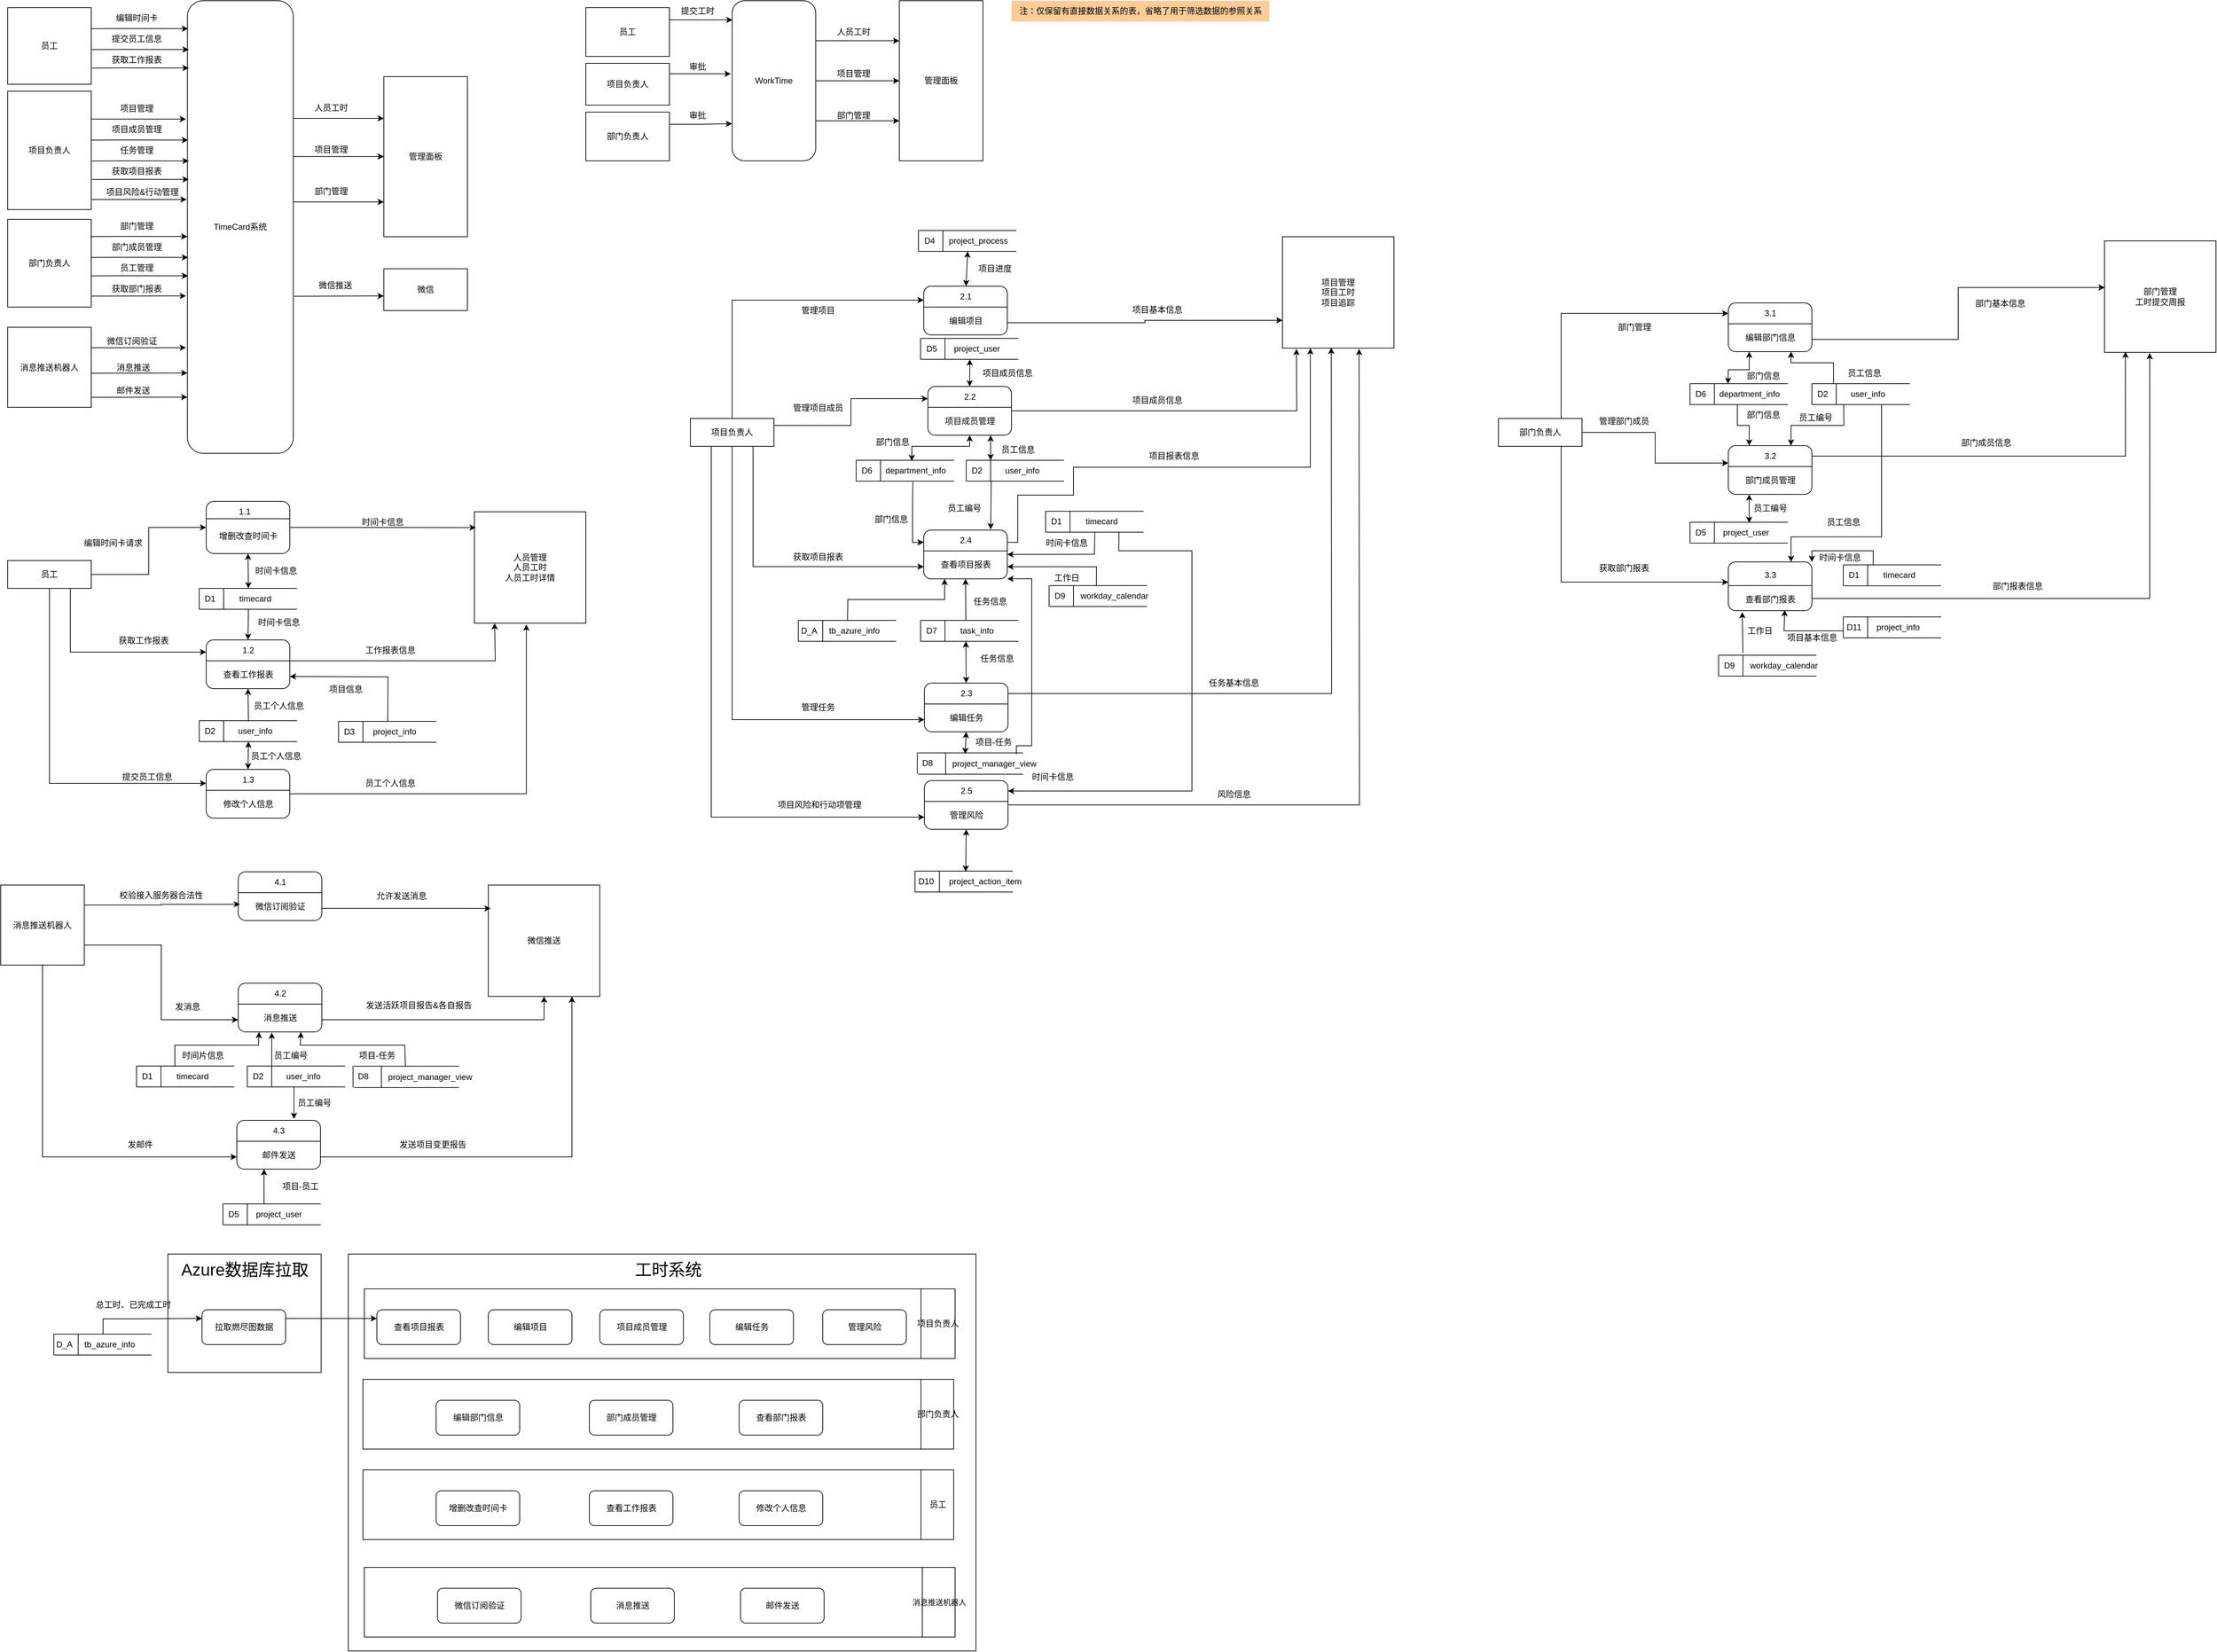 <mxfile version="26.0.11">
  <diagram name="第 1 页" id="D0PfmcyOCRA9JiAwxKCm">
    <mxGraphModel dx="1678" dy="888" grid="1" gridSize="10" guides="1" tooltips="1" connect="1" arrows="1" fold="1" page="1" pageScale="1" pageWidth="827" pageHeight="1169" math="0" shadow="0">
      <root>
        <mxCell id="0" />
        <mxCell id="1" parent="0" />
        <mxCell id="1uyeWz8TD2SgSE77w7xu-63" value="" style="rounded=0;whiteSpace=wrap;html=1;" vertex="1" parent="1">
          <mxGeometry x="519" y="1810" width="901" height="570" as="geometry" />
        </mxCell>
        <mxCell id="1uyeWz8TD2SgSE77w7xu-62" value="" style="rounded=0;whiteSpace=wrap;html=1;" vertex="1" parent="1">
          <mxGeometry x="260" y="1810" width="220" height="170" as="geometry" />
        </mxCell>
        <mxCell id="1uyeWz8TD2SgSE77w7xu-27" value="" style="rounded=0;whiteSpace=wrap;html=1;" vertex="1" parent="1">
          <mxGeometry x="542" y="1860" width="848" height="100" as="geometry" />
        </mxCell>
        <mxCell id="h8NUrK3ATLSKjU6YulBP-22" style="edgeStyle=orthogonalEdgeStyle;rounded=0;orthogonalLoop=1;jettySize=auto;html=1;exitX=0.5;exitY=0;exitDx=0;exitDy=0;" parent="1" source="h8NUrK3ATLSKjU6YulBP-17" edge="1">
          <mxGeometry relative="1" as="geometry">
            <mxPoint x="920.143" y="39.857" as="targetPoint" />
          </mxGeometry>
        </mxCell>
        <mxCell id="h8NUrK3ATLSKjU6YulBP-17" value="员工" style="rounded=0;whiteSpace=wrap;html=1;" parent="1" vertex="1">
          <mxGeometry x="860" y="20" width="120" height="70" as="geometry" />
        </mxCell>
        <mxCell id="h8NUrK3ATLSKjU6YulBP-18" value="项目负责人" style="rounded=0;whiteSpace=wrap;html=1;" parent="1" vertex="1">
          <mxGeometry x="860" y="100" width="120" height="60" as="geometry" />
        </mxCell>
        <mxCell id="h8NUrK3ATLSKjU6YulBP-33" style="edgeStyle=orthogonalEdgeStyle;rounded=0;orthogonalLoop=1;jettySize=auto;html=1;exitX=1;exitY=0.25;exitDx=0;exitDy=0;entryX=0;entryY=0.25;entryDx=0;entryDy=0;" parent="1" source="h8NUrK3ATLSKjU6YulBP-19" target="h8NUrK3ATLSKjU6YulBP-20" edge="1">
          <mxGeometry relative="1" as="geometry" />
        </mxCell>
        <mxCell id="h8NUrK3ATLSKjU6YulBP-37" style="edgeStyle=orthogonalEdgeStyle;rounded=0;orthogonalLoop=1;jettySize=auto;html=1;exitX=1;exitY=0.75;exitDx=0;exitDy=0;entryX=0;entryY=0.75;entryDx=0;entryDy=0;" parent="1" source="h8NUrK3ATLSKjU6YulBP-19" target="h8NUrK3ATLSKjU6YulBP-20" edge="1">
          <mxGeometry relative="1" as="geometry" />
        </mxCell>
        <mxCell id="h8NUrK3ATLSKjU6YulBP-40" style="edgeStyle=orthogonalEdgeStyle;rounded=0;orthogonalLoop=1;jettySize=auto;html=1;exitX=1;exitY=0.5;exitDx=0;exitDy=0;" parent="1" source="h8NUrK3ATLSKjU6YulBP-19" target="h8NUrK3ATLSKjU6YulBP-20" edge="1">
          <mxGeometry relative="1" as="geometry" />
        </mxCell>
        <mxCell id="h8NUrK3ATLSKjU6YulBP-19" value="WorkTime" style="rounded=1;whiteSpace=wrap;html=1;" parent="1" vertex="1">
          <mxGeometry x="1070" y="10" width="120" height="230" as="geometry" />
        </mxCell>
        <mxCell id="h8NUrK3ATLSKjU6YulBP-20" value="管理面板" style="rounded=0;whiteSpace=wrap;html=1;" parent="1" vertex="1">
          <mxGeometry x="1310" y="10" width="120" height="230" as="geometry" />
        </mxCell>
        <mxCell id="h8NUrK3ATLSKjU6YulBP-21" value="部门负责人" style="rounded=0;whiteSpace=wrap;html=1;" parent="1" vertex="1">
          <mxGeometry x="860" y="170" width="120" height="70" as="geometry" />
        </mxCell>
        <mxCell id="h8NUrK3ATLSKjU6YulBP-25" style="edgeStyle=orthogonalEdgeStyle;rounded=0;orthogonalLoop=1;jettySize=auto;html=1;exitX=1;exitY=0.25;exitDx=0;exitDy=0;" parent="1" source="h8NUrK3ATLSKjU6YulBP-18" edge="1">
          <mxGeometry relative="1" as="geometry">
            <mxPoint x="1068" y="115" as="targetPoint" />
            <Array as="points">
              <mxPoint x="1068" y="115" />
            </Array>
          </mxGeometry>
        </mxCell>
        <mxCell id="h8NUrK3ATLSKjU6YulBP-26" value="审批" style="text;html=1;align=center;verticalAlign=middle;resizable=0;points=[];autosize=1;strokeColor=none;fillColor=none;" parent="1" vertex="1">
          <mxGeometry x="995" y="90" width="50" height="30" as="geometry" />
        </mxCell>
        <mxCell id="h8NUrK3ATLSKjU6YulBP-28" style="edgeStyle=orthogonalEdgeStyle;rounded=0;orthogonalLoop=1;jettySize=auto;html=1;exitX=1;exitY=0.25;exitDx=0;exitDy=0;entryX=0.004;entryY=0.12;entryDx=0;entryDy=0;entryPerimeter=0;" parent="1" source="h8NUrK3ATLSKjU6YulBP-17" target="h8NUrK3ATLSKjU6YulBP-19" edge="1">
          <mxGeometry relative="1" as="geometry" />
        </mxCell>
        <mxCell id="h8NUrK3ATLSKjU6YulBP-29" value="提交工时" style="text;html=1;align=center;verticalAlign=middle;resizable=0;points=[];autosize=1;strokeColor=none;fillColor=none;" parent="1" vertex="1">
          <mxGeometry x="985" y="10" width="70" height="30" as="geometry" />
        </mxCell>
        <mxCell id="h8NUrK3ATLSKjU6YulBP-30" style="edgeStyle=orthogonalEdgeStyle;rounded=0;orthogonalLoop=1;jettySize=auto;html=1;exitX=1;exitY=0.25;exitDx=0;exitDy=0;entryX=-0.001;entryY=0.768;entryDx=0;entryDy=0;entryPerimeter=0;" parent="1" source="h8NUrK3ATLSKjU6YulBP-21" target="h8NUrK3ATLSKjU6YulBP-19" edge="1">
          <mxGeometry relative="1" as="geometry" />
        </mxCell>
        <mxCell id="h8NUrK3ATLSKjU6YulBP-31" value="审批" style="text;html=1;align=center;verticalAlign=middle;resizable=0;points=[];autosize=1;strokeColor=none;fillColor=none;" parent="1" vertex="1">
          <mxGeometry x="995" y="160" width="50" height="30" as="geometry" />
        </mxCell>
        <mxCell id="h8NUrK3ATLSKjU6YulBP-39" value="人员工时" style="text;html=1;align=center;verticalAlign=middle;resizable=0;points=[];autosize=1;strokeColor=none;fillColor=none;" parent="1" vertex="1">
          <mxGeometry x="1209" y="40" width="70" height="30" as="geometry" />
        </mxCell>
        <mxCell id="h8NUrK3ATLSKjU6YulBP-41" value="项目管理" style="text;html=1;align=center;verticalAlign=middle;resizable=0;points=[];autosize=1;strokeColor=none;fillColor=none;" parent="1" vertex="1">
          <mxGeometry x="1209" y="100" width="70" height="30" as="geometry" />
        </mxCell>
        <mxCell id="h8NUrK3ATLSKjU6YulBP-42" value="部门管理" style="text;html=1;align=center;verticalAlign=middle;resizable=0;points=[];autosize=1;strokeColor=none;fillColor=none;" parent="1" vertex="1">
          <mxGeometry x="1209" y="160" width="70" height="30" as="geometry" />
        </mxCell>
        <mxCell id="x7l14iwA549RfiOkNvGw-65" value="TimeCard系统" style="rounded=1;whiteSpace=wrap;html=1;" parent="1" vertex="1">
          <mxGeometry x="288" y="10" width="152" height="650" as="geometry" />
        </mxCell>
        <mxCell id="x7l14iwA549RfiOkNvGw-66" value="员工" style="rounded=0;whiteSpace=wrap;html=1;" parent="1" vertex="1">
          <mxGeometry x="30" y="20" width="120" height="110" as="geometry" />
        </mxCell>
        <mxCell id="x7l14iwA549RfiOkNvGw-73" value="编辑时间卡" style="text;html=1;align=center;verticalAlign=middle;resizable=0;points=[];autosize=1;strokeColor=none;fillColor=none;" parent="1" vertex="1">
          <mxGeometry x="175" y="20" width="80" height="30" as="geometry" />
        </mxCell>
        <mxCell id="x7l14iwA549RfiOkNvGw-74" value="提交员工信息" style="text;html=1;align=center;verticalAlign=middle;resizable=0;points=[];autosize=1;strokeColor=none;fillColor=none;" parent="1" vertex="1">
          <mxGeometry x="165" y="50" width="100" height="30" as="geometry" />
        </mxCell>
        <mxCell id="x7l14iwA549RfiOkNvGw-75" value="获取工作报表" style="text;html=1;align=center;verticalAlign=middle;resizable=0;points=[];autosize=1;strokeColor=none;fillColor=none;" parent="1" vertex="1">
          <mxGeometry x="165" y="80" width="100" height="30" as="geometry" />
        </mxCell>
        <mxCell id="x7l14iwA549RfiOkNvGw-76" value="项目负责人" style="rounded=0;whiteSpace=wrap;html=1;" parent="1" vertex="1">
          <mxGeometry x="30" y="140" width="120" height="170" as="geometry" />
        </mxCell>
        <mxCell id="x7l14iwA549RfiOkNvGw-77" value="部门负责人" style="rounded=0;whiteSpace=wrap;html=1;" parent="1" vertex="1">
          <mxGeometry x="30" y="324" width="120" height="126" as="geometry" />
        </mxCell>
        <mxCell id="x7l14iwA549RfiOkNvGw-78" value="项目管理" style="text;html=1;align=center;verticalAlign=middle;resizable=0;points=[];autosize=1;strokeColor=none;fillColor=none;" parent="1" vertex="1">
          <mxGeometry x="180" y="150" width="70" height="30" as="geometry" />
        </mxCell>
        <mxCell id="x7l14iwA549RfiOkNvGw-79" value="项目成员管理" style="text;html=1;align=center;verticalAlign=middle;resizable=0;points=[];autosize=1;strokeColor=none;fillColor=none;" parent="1" vertex="1">
          <mxGeometry x="165" y="180" width="100" height="30" as="geometry" />
        </mxCell>
        <mxCell id="x7l14iwA549RfiOkNvGw-80" value="任务管理" style="text;html=1;align=center;verticalAlign=middle;resizable=0;points=[];autosize=1;strokeColor=none;fillColor=none;" parent="1" vertex="1">
          <mxGeometry x="180" y="210" width="70" height="30" as="geometry" />
        </mxCell>
        <mxCell id="x7l14iwA549RfiOkNvGw-81" value="部门管理" style="text;html=1;align=center;verticalAlign=middle;resizable=0;points=[];autosize=1;strokeColor=none;fillColor=none;" parent="1" vertex="1">
          <mxGeometry x="180" y="319" width="70" height="30" as="geometry" />
        </mxCell>
        <mxCell id="x7l14iwA549RfiOkNvGw-82" value="部门成员管理" style="text;html=1;align=center;verticalAlign=middle;resizable=0;points=[];autosize=1;strokeColor=none;fillColor=none;" parent="1" vertex="1">
          <mxGeometry x="165" y="349" width="100" height="30" as="geometry" />
        </mxCell>
        <mxCell id="x7l14iwA549RfiOkNvGw-83" value="员工管理" style="text;html=1;align=center;verticalAlign=middle;resizable=0;points=[];autosize=1;strokeColor=none;fillColor=none;" parent="1" vertex="1">
          <mxGeometry x="180" y="379" width="70" height="30" as="geometry" />
        </mxCell>
        <mxCell id="x7l14iwA549RfiOkNvGw-84" value="获取项目报表" style="text;html=1;align=center;verticalAlign=middle;resizable=0;points=[];autosize=1;strokeColor=none;fillColor=none;" parent="1" vertex="1">
          <mxGeometry x="165" y="240" width="100" height="30" as="geometry" />
        </mxCell>
        <mxCell id="x7l14iwA549RfiOkNvGw-85" value="项目风险&amp;amp;行动管理" style="text;html=1;align=center;verticalAlign=middle;resizable=0;points=[];autosize=1;strokeColor=none;fillColor=none;" parent="1" vertex="1">
          <mxGeometry x="158" y="270" width="130" height="30" as="geometry" />
        </mxCell>
        <mxCell id="x7l14iwA549RfiOkNvGw-86" value="获取部门报表" style="text;html=1;align=center;verticalAlign=middle;resizable=0;points=[];autosize=1;strokeColor=none;fillColor=none;" parent="1" vertex="1">
          <mxGeometry x="165" y="409" width="100" height="30" as="geometry" />
        </mxCell>
        <mxCell id="x7l14iwA549RfiOkNvGw-87" value="" style="endArrow=classic;html=1;rounded=0;exitX=0.999;exitY=0.875;exitDx=0;exitDy=0;exitPerimeter=0;" parent="1" source="x7l14iwA549RfiOkNvGw-77" edge="1">
          <mxGeometry width="50" height="50" relative="1" as="geometry">
            <mxPoint x="198" y="449" as="sourcePoint" />
            <mxPoint x="286" y="434" as="targetPoint" />
          </mxGeometry>
        </mxCell>
        <mxCell id="x7l14iwA549RfiOkNvGw-88" value="" style="endArrow=classic;html=1;rounded=0;exitX=0.983;exitY=0.645;exitDx=0;exitDy=0;exitPerimeter=0;entryX=-0.007;entryY=0.859;entryDx=0;entryDy=0;entryPerimeter=0;" parent="1" edge="1">
          <mxGeometry width="50" height="50" relative="1" as="geometry">
            <mxPoint x="150.0" y="405.27" as="sourcePoint" />
            <mxPoint x="288.976" y="405.14" as="targetPoint" />
            <Array as="points">
              <mxPoint x="192.04" y="405" />
            </Array>
          </mxGeometry>
        </mxCell>
        <mxCell id="x7l14iwA549RfiOkNvGw-89" value="" style="endArrow=classic;html=1;rounded=0;exitX=0.983;exitY=0.645;exitDx=0;exitDy=0;exitPerimeter=0;entryX=-0.007;entryY=0.859;entryDx=0;entryDy=0;entryPerimeter=0;" parent="1" edge="1">
          <mxGeometry width="50" height="50" relative="1" as="geometry">
            <mxPoint x="150.0" y="378.79" as="sourcePoint" />
            <mxPoint x="288.976" y="378.66" as="targetPoint" />
            <Array as="points">
              <mxPoint x="192.04" y="378.52" />
            </Array>
          </mxGeometry>
        </mxCell>
        <mxCell id="x7l14iwA549RfiOkNvGw-90" value="" style="endArrow=classic;html=1;rounded=0;exitX=0.983;exitY=0.645;exitDx=0;exitDy=0;exitPerimeter=0;entryX=-0.007;entryY=0.859;entryDx=0;entryDy=0;entryPerimeter=0;" parent="1" edge="1">
          <mxGeometry width="50" height="50" relative="1" as="geometry">
            <mxPoint x="149.02" y="348.79" as="sourcePoint" />
            <mxPoint x="287.996" y="348.66" as="targetPoint" />
            <Array as="points">
              <mxPoint x="191.06" y="348.52" />
            </Array>
          </mxGeometry>
        </mxCell>
        <mxCell id="x7l14iwA549RfiOkNvGw-91" value="" style="endArrow=classic;html=1;rounded=0;exitX=0.999;exitY=0.875;exitDx=0;exitDy=0;exitPerimeter=0;entryX=-0.016;entryY=0.921;entryDx=0;entryDy=0;entryPerimeter=0;" parent="1" edge="1">
          <mxGeometry width="50" height="50" relative="1" as="geometry">
            <mxPoint x="150.98" y="295.48" as="sourcePoint" />
            <mxPoint x="286.98" y="295.48" as="targetPoint" />
          </mxGeometry>
        </mxCell>
        <mxCell id="x7l14iwA549RfiOkNvGw-92" value="" style="endArrow=classic;html=1;rounded=0;exitX=0.983;exitY=0.645;exitDx=0;exitDy=0;exitPerimeter=0;entryX=-0.007;entryY=0.859;entryDx=0;entryDy=0;entryPerimeter=0;" parent="1" edge="1">
          <mxGeometry width="50" height="50" relative="1" as="geometry">
            <mxPoint x="150.98" y="266.75" as="sourcePoint" />
            <mxPoint x="289.956" y="266.62" as="targetPoint" />
            <Array as="points">
              <mxPoint x="193.02" y="266.48" />
            </Array>
          </mxGeometry>
        </mxCell>
        <mxCell id="x7l14iwA549RfiOkNvGw-93" value="" style="endArrow=classic;html=1;rounded=0;exitX=0.983;exitY=0.645;exitDx=0;exitDy=0;exitPerimeter=0;entryX=-0.007;entryY=0.859;entryDx=0;entryDy=0;entryPerimeter=0;" parent="1" edge="1">
          <mxGeometry width="50" height="50" relative="1" as="geometry">
            <mxPoint x="150.98" y="240.27" as="sourcePoint" />
            <mxPoint x="289.956" y="240.14" as="targetPoint" />
            <Array as="points">
              <mxPoint x="193.02" y="240" />
            </Array>
          </mxGeometry>
        </mxCell>
        <mxCell id="x7l14iwA549RfiOkNvGw-94" value="" style="endArrow=classic;html=1;rounded=0;exitX=0.983;exitY=0.645;exitDx=0;exitDy=0;exitPerimeter=0;entryX=-0.007;entryY=0.859;entryDx=0;entryDy=0;entryPerimeter=0;" parent="1" edge="1">
          <mxGeometry width="50" height="50" relative="1" as="geometry">
            <mxPoint x="150.0" y="210.27" as="sourcePoint" />
            <mxPoint x="288.976" y="210.14" as="targetPoint" />
            <Array as="points">
              <mxPoint x="192.04" y="210" />
            </Array>
          </mxGeometry>
        </mxCell>
        <mxCell id="x7l14iwA549RfiOkNvGw-95" value="" style="endArrow=classic;html=1;rounded=0;exitX=0.999;exitY=0.875;exitDx=0;exitDy=0;exitPerimeter=0;entryX=-0.016;entryY=0.921;entryDx=0;entryDy=0;entryPerimeter=0;" parent="1" edge="1">
          <mxGeometry width="50" height="50" relative="1" as="geometry">
            <mxPoint x="150" y="180" as="sourcePoint" />
            <mxPoint x="286" y="180" as="targetPoint" />
          </mxGeometry>
        </mxCell>
        <mxCell id="x7l14iwA549RfiOkNvGw-96" value="" style="endArrow=classic;html=1;rounded=0;exitX=0.983;exitY=0.645;exitDx=0;exitDy=0;exitPerimeter=0;entryX=-0.007;entryY=0.859;entryDx=0;entryDy=0;entryPerimeter=0;" parent="1" edge="1">
          <mxGeometry width="50" height="50" relative="1" as="geometry">
            <mxPoint x="150.98" y="106.75" as="sourcePoint" />
            <mxPoint x="289.956" y="106.62" as="targetPoint" />
            <Array as="points">
              <mxPoint x="193.02" y="106.48" />
            </Array>
          </mxGeometry>
        </mxCell>
        <mxCell id="x7l14iwA549RfiOkNvGw-97" value="" style="endArrow=classic;html=1;rounded=0;exitX=0.983;exitY=0.645;exitDx=0;exitDy=0;exitPerimeter=0;entryX=-0.007;entryY=0.859;entryDx=0;entryDy=0;entryPerimeter=0;" parent="1" edge="1">
          <mxGeometry width="50" height="50" relative="1" as="geometry">
            <mxPoint x="150.98" y="80.27" as="sourcePoint" />
            <mxPoint x="289.956" y="80.14" as="targetPoint" />
            <Array as="points">
              <mxPoint x="193.02" y="80" />
            </Array>
          </mxGeometry>
        </mxCell>
        <mxCell id="x7l14iwA549RfiOkNvGw-98" value="" style="endArrow=classic;html=1;rounded=0;exitX=0.983;exitY=0.645;exitDx=0;exitDy=0;exitPerimeter=0;entryX=-0.007;entryY=0.859;entryDx=0;entryDy=0;entryPerimeter=0;" parent="1" edge="1">
          <mxGeometry width="50" height="50" relative="1" as="geometry">
            <mxPoint x="150.0" y="50.27" as="sourcePoint" />
            <mxPoint x="288.976" y="50.14" as="targetPoint" />
            <Array as="points">
              <mxPoint x="192.04" y="50" />
            </Array>
          </mxGeometry>
        </mxCell>
        <mxCell id="x7l14iwA549RfiOkNvGw-99" value="管理面板" style="rounded=0;whiteSpace=wrap;html=1;" parent="1" vertex="1">
          <mxGeometry x="570" y="119" width="120" height="230" as="geometry" />
        </mxCell>
        <mxCell id="x7l14iwA549RfiOkNvGw-100" value="人员工时" style="text;html=1;align=center;verticalAlign=middle;resizable=0;points=[];autosize=1;strokeColor=none;fillColor=none;" parent="1" vertex="1">
          <mxGeometry x="459" y="149" width="70" height="30" as="geometry" />
        </mxCell>
        <mxCell id="x7l14iwA549RfiOkNvGw-101" value="项目管理" style="text;html=1;align=center;verticalAlign=middle;resizable=0;points=[];autosize=1;strokeColor=none;fillColor=none;" parent="1" vertex="1">
          <mxGeometry x="459" y="209" width="70" height="30" as="geometry" />
        </mxCell>
        <mxCell id="x7l14iwA549RfiOkNvGw-102" value="部门管理" style="text;html=1;align=center;verticalAlign=middle;resizable=0;points=[];autosize=1;strokeColor=none;fillColor=none;" parent="1" vertex="1">
          <mxGeometry x="459" y="269" width="70" height="30" as="geometry" />
        </mxCell>
        <mxCell id="x7l14iwA549RfiOkNvGw-103" value="" style="endArrow=classic;html=1;rounded=0;exitX=0.999;exitY=0.875;exitDx=0;exitDy=0;exitPerimeter=0;" parent="1" edge="1">
          <mxGeometry width="50" height="50" relative="1" as="geometry">
            <mxPoint x="440" y="179" as="sourcePoint" />
            <mxPoint x="570" y="179" as="targetPoint" />
          </mxGeometry>
        </mxCell>
        <mxCell id="x7l14iwA549RfiOkNvGw-104" value="" style="endArrow=classic;html=1;rounded=0;exitX=0.999;exitY=0.875;exitDx=0;exitDy=0;exitPerimeter=0;" parent="1" edge="1">
          <mxGeometry width="50" height="50" relative="1" as="geometry">
            <mxPoint x="440" y="233.76" as="sourcePoint" />
            <mxPoint x="570" y="233.76" as="targetPoint" />
          </mxGeometry>
        </mxCell>
        <mxCell id="x7l14iwA549RfiOkNvGw-105" value="" style="endArrow=classic;html=1;rounded=0;exitX=0.999;exitY=0.875;exitDx=0;exitDy=0;exitPerimeter=0;" parent="1" edge="1">
          <mxGeometry width="50" height="50" relative="1" as="geometry">
            <mxPoint x="440" y="299" as="sourcePoint" />
            <mxPoint x="570" y="299" as="targetPoint" />
          </mxGeometry>
        </mxCell>
        <mxCell id="x7l14iwA549RfiOkNvGw-188" style="edgeStyle=orthogonalEdgeStyle;rounded=0;orthogonalLoop=1;jettySize=auto;html=1;exitX=1;exitY=0.5;exitDx=0;exitDy=0;entryX=0;entryY=0.5;entryDx=0;entryDy=0;" parent="1" source="x7l14iwA549RfiOkNvGw-106" target="x7l14iwA549RfiOkNvGw-113" edge="1">
          <mxGeometry relative="1" as="geometry" />
        </mxCell>
        <mxCell id="x7l14iwA549RfiOkNvGw-189" style="edgeStyle=orthogonalEdgeStyle;rounded=0;orthogonalLoop=1;jettySize=auto;html=1;exitX=0.75;exitY=1;exitDx=0;exitDy=0;entryX=0;entryY=0.25;entryDx=0;entryDy=0;" parent="1" source="x7l14iwA549RfiOkNvGw-106" target="x7l14iwA549RfiOkNvGw-123" edge="1">
          <mxGeometry relative="1" as="geometry" />
        </mxCell>
        <mxCell id="x7l14iwA549RfiOkNvGw-190" style="edgeStyle=orthogonalEdgeStyle;rounded=0;orthogonalLoop=1;jettySize=auto;html=1;exitX=0.5;exitY=1;exitDx=0;exitDy=0;entryX=0.5;entryY=0;entryDx=0;entryDy=0;" parent="1" source="x7l14iwA549RfiOkNvGw-106" target="x7l14iwA549RfiOkNvGw-120" edge="1">
          <mxGeometry relative="1" as="geometry" />
        </mxCell>
        <mxCell id="x7l14iwA549RfiOkNvGw-106" value="员工" style="rounded=0;whiteSpace=wrap;html=1;" parent="1" vertex="1">
          <mxGeometry x="30" y="813.99" width="120" height="40" as="geometry" />
        </mxCell>
        <mxCell id="x7l14iwA549RfiOkNvGw-107" value="编辑时间卡请求" style="text;html=1;align=center;verticalAlign=middle;resizable=0;points=[];autosize=1;strokeColor=none;fillColor=none;" parent="1" vertex="1">
          <mxGeometry x="126.25" y="773.99" width="110" height="30" as="geometry" />
        </mxCell>
        <mxCell id="x7l14iwA549RfiOkNvGw-108" value="提交员工信息" style="text;html=1;align=center;verticalAlign=middle;resizable=0;points=[];autosize=1;strokeColor=none;fillColor=none;" parent="1" vertex="1">
          <mxGeometry x="180" y="1109.99" width="100" height="30" as="geometry" />
        </mxCell>
        <mxCell id="x7l14iwA549RfiOkNvGw-109" value="获取工作报表" style="text;html=1;align=center;verticalAlign=middle;resizable=0;points=[];autosize=1;strokeColor=none;fillColor=none;" parent="1" vertex="1">
          <mxGeometry x="175" y="913.99" width="100" height="30" as="geometry" />
        </mxCell>
        <mxCell id="x7l14iwA549RfiOkNvGw-113" value="&lt;div style=&quot;&quot;&gt;&lt;br&gt;&lt;/div&gt;" style="rounded=1;whiteSpace=wrap;html=1;align=center;" parent="1" vertex="1">
          <mxGeometry x="315" y="728.99" width="120" height="75" as="geometry" />
        </mxCell>
        <mxCell id="x7l14iwA549RfiOkNvGw-114" value="" style="shape=partialRectangle;whiteSpace=wrap;html=1;right=0;top=0;bottom=0;fillColor=none;routingCenterX=-0.5;rotation=-90;" parent="1" vertex="1">
          <mxGeometry x="365" y="683.99" width="20" height="120" as="geometry" />
        </mxCell>
        <mxCell id="x7l14iwA549RfiOkNvGw-115" value="1.1" style="text;html=1;align=center;verticalAlign=middle;resizable=0;points=[];autosize=1;strokeColor=none;fillColor=none;" parent="1" vertex="1">
          <mxGeometry x="350" y="728.99" width="40" height="30" as="geometry" />
        </mxCell>
        <mxCell id="x7l14iwA549RfiOkNvGw-116" value="增删改查时间卡" style="text;html=1;align=center;verticalAlign=middle;resizable=0;points=[];autosize=1;strokeColor=none;fillColor=none;" parent="1" vertex="1">
          <mxGeometry x="320" y="763.99" width="110" height="30" as="geometry" />
        </mxCell>
        <mxCell id="x7l14iwA549RfiOkNvGw-119" value="&lt;div style=&quot;&quot;&gt;&lt;br&gt;&lt;/div&gt;" style="rounded=1;whiteSpace=wrap;html=1;align=center;" parent="1" vertex="1">
          <mxGeometry x="315.0" y="1113.99" width="120" height="70" as="geometry" />
        </mxCell>
        <mxCell id="x7l14iwA549RfiOkNvGw-120" value="" style="shape=partialRectangle;whiteSpace=wrap;html=1;right=0;top=0;bottom=0;fillColor=none;routingCenterX=-0.5;rotation=-90;" parent="1" vertex="1">
          <mxGeometry x="365.0" y="1073.99" width="20" height="120" as="geometry" />
        </mxCell>
        <mxCell id="x7l14iwA549RfiOkNvGw-121" value="1.3" style="text;html=1;align=center;verticalAlign=middle;resizable=0;points=[];autosize=1;strokeColor=none;fillColor=none;" parent="1" vertex="1">
          <mxGeometry x="355.0" y="1113.99" width="40" height="30" as="geometry" />
        </mxCell>
        <mxCell id="x7l14iwA549RfiOkNvGw-122" value="修改个人信息" style="text;html=1;align=center;verticalAlign=middle;resizable=0;points=[];autosize=1;strokeColor=none;fillColor=none;" parent="1" vertex="1">
          <mxGeometry x="325.0" y="1148.99" width="100" height="30" as="geometry" />
        </mxCell>
        <mxCell id="x7l14iwA549RfiOkNvGw-123" value="&lt;div style=&quot;&quot;&gt;&lt;br&gt;&lt;/div&gt;" style="rounded=1;whiteSpace=wrap;html=1;align=center;" parent="1" vertex="1">
          <mxGeometry x="315.0" y="927.99" width="120" height="70" as="geometry" />
        </mxCell>
        <mxCell id="x7l14iwA549RfiOkNvGw-124" value="" style="shape=partialRectangle;whiteSpace=wrap;html=1;right=0;top=0;bottom=0;fillColor=none;routingCenterX=-0.5;rotation=-90;" parent="1" vertex="1">
          <mxGeometry x="365.0" y="887.99" width="20" height="120" as="geometry" />
        </mxCell>
        <mxCell id="x7l14iwA549RfiOkNvGw-125" value="1.2" style="text;html=1;align=center;verticalAlign=middle;resizable=0;points=[];autosize=1;strokeColor=none;fillColor=none;" parent="1" vertex="1">
          <mxGeometry x="355.0" y="927.99" width="40" height="30" as="geometry" />
        </mxCell>
        <mxCell id="x7l14iwA549RfiOkNvGw-126" value="查看工作报表" style="text;html=1;align=center;verticalAlign=middle;resizable=0;points=[];autosize=1;strokeColor=none;fillColor=none;" parent="1" vertex="1">
          <mxGeometry x="325.0" y="962.99" width="100" height="30" as="geometry" />
        </mxCell>
        <mxCell id="x7l14iwA549RfiOkNvGw-157" value="" style="group" parent="1" vertex="1" connectable="0">
          <mxGeometry x="300" y="853.99" width="145.005" height="30.01" as="geometry" />
        </mxCell>
        <mxCell id="x7l14iwA549RfiOkNvGw-149" value="" style="shape=partialRectangle;whiteSpace=wrap;html=1;top=0;bottom=0;fillColor=none;rotation=-90;" parent="x7l14iwA549RfiOkNvGw-157" vertex="1">
          <mxGeometry x="60.63" y="-54.37" width="30" height="138.75" as="geometry" />
        </mxCell>
        <mxCell id="x7l14iwA549RfiOkNvGw-151" value="" style="shape=partialRectangle;whiteSpace=wrap;html=1;right=0;top=0;bottom=0;fillColor=none;routingCenterX=-0.5;" parent="x7l14iwA549RfiOkNvGw-157" vertex="1">
          <mxGeometry x="5" width="20" height="30" as="geometry" />
        </mxCell>
        <mxCell id="x7l14iwA549RfiOkNvGw-155" value="" style="shape=partialRectangle;whiteSpace=wrap;html=1;right=0;top=0;bottom=0;fillColor=none;routingCenterX=-0.5;" parent="x7l14iwA549RfiOkNvGw-157" vertex="1">
          <mxGeometry x="40" width="30" height="30" as="geometry" />
        </mxCell>
        <mxCell id="x7l14iwA549RfiOkNvGw-156" value="D1" style="text;html=1;align=center;verticalAlign=middle;resizable=0;points=[];autosize=1;strokeColor=none;fillColor=none;" parent="x7l14iwA549RfiOkNvGw-157" vertex="1">
          <mxGeometry y="0.01" width="40" height="30" as="geometry" />
        </mxCell>
        <mxCell id="x7l14iwA549RfiOkNvGw-137" value="timecard" style="text;html=1;align=center;verticalAlign=middle;resizable=0;points=[];autosize=1;strokeColor=none;fillColor=none;" parent="x7l14iwA549RfiOkNvGw-157" vertex="1">
          <mxGeometry x="50" width="70" height="30" as="geometry" />
        </mxCell>
        <mxCell id="x7l14iwA549RfiOkNvGw-164" value="" style="group" parent="1" vertex="1" connectable="0">
          <mxGeometry x="300" y="1043.98" width="145.005" height="30.01" as="geometry" />
        </mxCell>
        <mxCell id="x7l14iwA549RfiOkNvGw-165" value="" style="shape=partialRectangle;whiteSpace=wrap;html=1;top=0;bottom=0;fillColor=none;rotation=-90;" parent="x7l14iwA549RfiOkNvGw-164" vertex="1">
          <mxGeometry x="60.63" y="-54.37" width="30" height="138.75" as="geometry" />
        </mxCell>
        <mxCell id="x7l14iwA549RfiOkNvGw-166" value="" style="shape=partialRectangle;whiteSpace=wrap;html=1;right=0;top=0;bottom=0;fillColor=none;routingCenterX=-0.5;" parent="x7l14iwA549RfiOkNvGw-164" vertex="1">
          <mxGeometry x="5" width="20" height="30" as="geometry" />
        </mxCell>
        <mxCell id="x7l14iwA549RfiOkNvGw-167" value="" style="shape=partialRectangle;whiteSpace=wrap;html=1;right=0;top=0;bottom=0;fillColor=none;routingCenterX=-0.5;" parent="x7l14iwA549RfiOkNvGw-164" vertex="1">
          <mxGeometry x="40" width="30" height="30" as="geometry" />
        </mxCell>
        <mxCell id="x7l14iwA549RfiOkNvGw-168" value="D2" style="text;html=1;align=center;verticalAlign=middle;resizable=0;points=[];autosize=1;strokeColor=none;fillColor=none;" parent="x7l14iwA549RfiOkNvGw-164" vertex="1">
          <mxGeometry y="0.01" width="40" height="30" as="geometry" />
        </mxCell>
        <mxCell id="x7l14iwA549RfiOkNvGw-169" value="user_info" style="text;html=1;align=center;verticalAlign=middle;resizable=0;points=[];autosize=1;strokeColor=none;fillColor=none;" parent="x7l14iwA549RfiOkNvGw-164" vertex="1">
          <mxGeometry x="50" width="70" height="30" as="geometry" />
        </mxCell>
        <mxCell id="x7l14iwA549RfiOkNvGw-170" value="" style="group" parent="1" vertex="1" connectable="0">
          <mxGeometry x="500" y="1044.99" width="145.005" height="30.01" as="geometry" />
        </mxCell>
        <mxCell id="x7l14iwA549RfiOkNvGw-171" value="" style="shape=partialRectangle;whiteSpace=wrap;html=1;top=0;bottom=0;fillColor=none;rotation=-90;" parent="x7l14iwA549RfiOkNvGw-170" vertex="1">
          <mxGeometry x="60.63" y="-54.37" width="30" height="138.75" as="geometry" />
        </mxCell>
        <mxCell id="x7l14iwA549RfiOkNvGw-172" value="" style="shape=partialRectangle;whiteSpace=wrap;html=1;right=0;top=0;bottom=0;fillColor=none;routingCenterX=-0.5;" parent="x7l14iwA549RfiOkNvGw-170" vertex="1">
          <mxGeometry x="5" width="20" height="30" as="geometry" />
        </mxCell>
        <mxCell id="x7l14iwA549RfiOkNvGw-173" value="" style="shape=partialRectangle;whiteSpace=wrap;html=1;right=0;top=0;bottom=0;fillColor=none;routingCenterX=-0.5;" parent="x7l14iwA549RfiOkNvGw-170" vertex="1">
          <mxGeometry x="40" width="30" height="30" as="geometry" />
        </mxCell>
        <mxCell id="x7l14iwA549RfiOkNvGw-174" value="D3" style="text;html=1;align=center;verticalAlign=middle;resizable=0;points=[];autosize=1;strokeColor=none;fillColor=none;" parent="x7l14iwA549RfiOkNvGw-170" vertex="1">
          <mxGeometry y="0.01" width="40" height="30" as="geometry" />
        </mxCell>
        <mxCell id="x7l14iwA549RfiOkNvGw-175" value="project_info" style="text;html=1;align=center;verticalAlign=middle;resizable=0;points=[];autosize=1;strokeColor=none;fillColor=none;" parent="x7l14iwA549RfiOkNvGw-170" vertex="1">
          <mxGeometry x="40" width="90" height="30" as="geometry" />
        </mxCell>
        <mxCell id="x7l14iwA549RfiOkNvGw-176" value="人员管理&lt;div&gt;人员工时&lt;/div&gt;&lt;div&gt;人员工时详情&lt;/div&gt;" style="rounded=0;whiteSpace=wrap;html=1;" parent="1" vertex="1">
          <mxGeometry x="700" y="743.99" width="160" height="160" as="geometry" />
        </mxCell>
        <mxCell id="x7l14iwA549RfiOkNvGw-177" value="时间卡信息" style="text;html=1;align=center;verticalAlign=middle;resizable=0;points=[];autosize=1;strokeColor=none;fillColor=none;" parent="1" vertex="1">
          <mxGeometry x="527.5" y="743.99" width="80" height="30" as="geometry" />
        </mxCell>
        <mxCell id="x7l14iwA549RfiOkNvGw-178" value="工作报表信息" style="text;html=1;align=center;verticalAlign=middle;resizable=0;points=[];autosize=1;strokeColor=none;fillColor=none;" parent="1" vertex="1">
          <mxGeometry x="529" y="927.99" width="100" height="30" as="geometry" />
        </mxCell>
        <mxCell id="x7l14iwA549RfiOkNvGw-179" value="员工个人信息" style="text;html=1;align=center;verticalAlign=middle;resizable=0;points=[];autosize=1;strokeColor=none;fillColor=none;" parent="1" vertex="1">
          <mxGeometry x="529" y="1118.99" width="100" height="30" as="geometry" />
        </mxCell>
        <mxCell id="x7l14iwA549RfiOkNvGw-180" value="时间卡信息" style="text;html=1;align=center;verticalAlign=middle;resizable=0;points=[];autosize=1;strokeColor=none;fillColor=none;" parent="1" vertex="1">
          <mxGeometry x="375" y="813.99" width="80" height="30" as="geometry" />
        </mxCell>
        <mxCell id="x7l14iwA549RfiOkNvGw-181" value="员工个人信息" style="text;html=1;align=center;verticalAlign=middle;resizable=0;points=[];autosize=1;strokeColor=none;fillColor=none;" parent="1" vertex="1">
          <mxGeometry x="365" y="1079.99" width="100" height="30" as="geometry" />
        </mxCell>
        <mxCell id="x7l14iwA549RfiOkNvGw-182" value="项目信息" style="text;html=1;align=center;verticalAlign=middle;resizable=0;points=[];autosize=1;strokeColor=none;fillColor=none;" parent="1" vertex="1">
          <mxGeometry x="480" y="983.99" width="70" height="30" as="geometry" />
        </mxCell>
        <mxCell id="x7l14iwA549RfiOkNvGw-184" style="edgeStyle=orthogonalEdgeStyle;rounded=0;orthogonalLoop=1;jettySize=auto;html=1;exitX=1;exitY=0.5;exitDx=0;exitDy=0;entryX=0.466;entryY=1.011;entryDx=0;entryDy=0;entryPerimeter=0;" parent="1" source="x7l14iwA549RfiOkNvGw-119" target="x7l14iwA549RfiOkNvGw-176" edge="1">
          <mxGeometry relative="1" as="geometry" />
        </mxCell>
        <mxCell id="x7l14iwA549RfiOkNvGw-185" value="" style="endArrow=classic;startArrow=classic;html=1;rounded=0;exitX=0.5;exitY=0;exitDx=0;exitDy=0;entryX=0;entryY=0.5;entryDx=0;entryDy=0;" parent="1" source="x7l14iwA549RfiOkNvGw-119" target="x7l14iwA549RfiOkNvGw-165" edge="1">
          <mxGeometry width="50" height="50" relative="1" as="geometry">
            <mxPoint x="560" y="1033.99" as="sourcePoint" />
            <mxPoint x="610" y="983.99" as="targetPoint" />
          </mxGeometry>
        </mxCell>
        <mxCell id="x7l14iwA549RfiOkNvGw-187" style="edgeStyle=orthogonalEdgeStyle;rounded=0;orthogonalLoop=1;jettySize=auto;html=1;exitX=1;exitY=0.5;exitDx=0;exitDy=0;entryX=0.013;entryY=0.142;entryDx=0;entryDy=0;entryPerimeter=0;" parent="1" source="x7l14iwA549RfiOkNvGw-113" target="x7l14iwA549RfiOkNvGw-176" edge="1">
          <mxGeometry relative="1" as="geometry" />
        </mxCell>
        <mxCell id="x7l14iwA549RfiOkNvGw-193" value="" style="endArrow=classic;startArrow=classic;html=1;rounded=0;exitX=1;exitY=0.5;exitDx=0;exitDy=0;entryX=0.5;entryY=1;entryDx=0;entryDy=0;" parent="1" source="x7l14iwA549RfiOkNvGw-149" target="x7l14iwA549RfiOkNvGw-113" edge="1">
          <mxGeometry width="50" height="50" relative="1" as="geometry">
            <mxPoint x="560" y="1033.99" as="sourcePoint" />
            <mxPoint x="610" y="983.99" as="targetPoint" />
          </mxGeometry>
        </mxCell>
        <mxCell id="x7l14iwA549RfiOkNvGw-194" value="时间卡信息" style="text;html=1;align=center;verticalAlign=middle;resizable=0;points=[];autosize=1;strokeColor=none;fillColor=none;" parent="1" vertex="1">
          <mxGeometry x="379" y="887.99" width="80" height="30" as="geometry" />
        </mxCell>
        <mxCell id="x7l14iwA549RfiOkNvGw-195" value="" style="endArrow=classic;html=1;rounded=0;exitX=1;exitY=0.5;exitDx=0;exitDy=0;entryX=0.5;entryY=1;entryDx=0;entryDy=0;" parent="1" source="x7l14iwA549RfiOkNvGw-165" target="x7l14iwA549RfiOkNvGw-123" edge="1">
          <mxGeometry width="50" height="50" relative="1" as="geometry">
            <mxPoint x="560" y="1033.99" as="sourcePoint" />
            <mxPoint x="610" y="983.99" as="targetPoint" />
          </mxGeometry>
        </mxCell>
        <mxCell id="x7l14iwA549RfiOkNvGw-196" value="" style="endArrow=classic;html=1;rounded=0;exitX=0;exitY=0.5;exitDx=0;exitDy=0;entryX=0.5;entryY=0;entryDx=0;entryDy=0;" parent="1" source="x7l14iwA549RfiOkNvGw-149" target="x7l14iwA549RfiOkNvGw-123" edge="1">
          <mxGeometry width="50" height="50" relative="1" as="geometry">
            <mxPoint x="560" y="1033.99" as="sourcePoint" />
            <mxPoint x="610" y="983.99" as="targetPoint" />
          </mxGeometry>
        </mxCell>
        <mxCell id="x7l14iwA549RfiOkNvGw-197" value="" style="endArrow=classic;html=1;rounded=0;exitX=1;exitY=0.5;exitDx=0;exitDy=0;entryX=1;entryY=0.75;entryDx=0;entryDy=0;" parent="1" source="x7l14iwA549RfiOkNvGw-171" target="x7l14iwA549RfiOkNvGw-123" edge="1">
          <mxGeometry width="50" height="50" relative="1" as="geometry">
            <mxPoint x="560" y="1033.99" as="sourcePoint" />
            <mxPoint x="610" y="983.99" as="targetPoint" />
            <Array as="points">
              <mxPoint x="576" y="980.99" />
            </Array>
          </mxGeometry>
        </mxCell>
        <mxCell id="x7l14iwA549RfiOkNvGw-198" value="员工个人信息" style="text;html=1;align=center;verticalAlign=middle;resizable=0;points=[];autosize=1;strokeColor=none;fillColor=none;" parent="1" vertex="1">
          <mxGeometry x="369" y="1007.99" width="100" height="30" as="geometry" />
        </mxCell>
        <mxCell id="x7l14iwA549RfiOkNvGw-258" style="edgeStyle=orthogonalEdgeStyle;rounded=0;orthogonalLoop=1;jettySize=auto;html=1;exitX=0.5;exitY=0;exitDx=0;exitDy=0;entryX=0.5;entryY=0;entryDx=0;entryDy=0;" parent="1" source="x7l14iwA549RfiOkNvGw-199" target="x7l14iwA549RfiOkNvGw-202" edge="1">
          <mxGeometry relative="1" as="geometry" />
        </mxCell>
        <mxCell id="x7l14iwA549RfiOkNvGw-306" style="edgeStyle=orthogonalEdgeStyle;rounded=0;orthogonalLoop=1;jettySize=auto;html=1;exitX=1;exitY=0.25;exitDx=0;exitDy=0;entryX=0;entryY=0.25;entryDx=0;entryDy=0;" parent="1" source="x7l14iwA549RfiOkNvGw-199" target="x7l14iwA549RfiOkNvGw-207" edge="1">
          <mxGeometry relative="1" as="geometry" />
        </mxCell>
        <mxCell id="x7l14iwA549RfiOkNvGw-307" style="edgeStyle=orthogonalEdgeStyle;rounded=0;orthogonalLoop=1;jettySize=auto;html=1;exitX=0.75;exitY=1;exitDx=0;exitDy=0;entryX=0;entryY=0.75;entryDx=0;entryDy=0;" parent="1" source="x7l14iwA549RfiOkNvGw-199" target="x7l14iwA549RfiOkNvGw-217" edge="1">
          <mxGeometry relative="1" as="geometry" />
        </mxCell>
        <mxCell id="x7l14iwA549RfiOkNvGw-320" style="edgeStyle=orthogonalEdgeStyle;rounded=0;orthogonalLoop=1;jettySize=auto;html=1;exitX=0.5;exitY=1;exitDx=0;exitDy=0;entryX=0;entryY=0.75;entryDx=0;entryDy=0;" parent="1" source="x7l14iwA549RfiOkNvGw-199" target="x7l14iwA549RfiOkNvGw-212" edge="1">
          <mxGeometry relative="1" as="geometry" />
        </mxCell>
        <mxCell id="x7l14iwA549RfiOkNvGw-331" style="edgeStyle=orthogonalEdgeStyle;rounded=0;orthogonalLoop=1;jettySize=auto;html=1;exitX=0.25;exitY=1;exitDx=0;exitDy=0;entryX=0;entryY=0.75;entryDx=0;entryDy=0;" parent="1" source="x7l14iwA549RfiOkNvGw-199" target="x7l14iwA549RfiOkNvGw-229" edge="1">
          <mxGeometry relative="1" as="geometry" />
        </mxCell>
        <mxCell id="x7l14iwA549RfiOkNvGw-199" value="项目负责人" style="rounded=0;whiteSpace=wrap;html=1;" parent="1" vertex="1">
          <mxGeometry x="1010" y="610" width="120" height="40" as="geometry" />
        </mxCell>
        <mxCell id="x7l14iwA549RfiOkNvGw-200" value="项目管理&lt;div&gt;项目工时&lt;/div&gt;&lt;div&gt;项目追踪&lt;/div&gt;" style="rounded=0;whiteSpace=wrap;html=1;" parent="1" vertex="1">
          <mxGeometry x="1860" y="349" width="160" height="160" as="geometry" />
        </mxCell>
        <mxCell id="x7l14iwA549RfiOkNvGw-336" style="edgeStyle=orthogonalEdgeStyle;rounded=0;orthogonalLoop=1;jettySize=auto;html=1;exitX=1;exitY=0.75;exitDx=0;exitDy=0;entryX=0;entryY=0.75;entryDx=0;entryDy=0;" parent="1" source="x7l14iwA549RfiOkNvGw-201" target="x7l14iwA549RfiOkNvGw-200" edge="1">
          <mxGeometry relative="1" as="geometry" />
        </mxCell>
        <mxCell id="x7l14iwA549RfiOkNvGw-201" value="&lt;div style=&quot;&quot;&gt;&lt;br&gt;&lt;/div&gt;" style="rounded=1;whiteSpace=wrap;html=1;align=center;" parent="1" vertex="1">
          <mxGeometry x="1345.0" y="420.01" width="120" height="70" as="geometry" />
        </mxCell>
        <mxCell id="x7l14iwA549RfiOkNvGw-202" value="" style="shape=partialRectangle;whiteSpace=wrap;html=1;right=0;top=0;bottom=0;fillColor=none;routingCenterX=-0.5;rotation=-90;" parent="1" vertex="1">
          <mxGeometry x="1395.0" y="380.01" width="20" height="120" as="geometry" />
        </mxCell>
        <mxCell id="x7l14iwA549RfiOkNvGw-203" value="2.1" style="text;html=1;align=center;verticalAlign=middle;resizable=0;points=[];autosize=1;strokeColor=none;fillColor=none;" parent="1" vertex="1">
          <mxGeometry x="1385.0" y="420.01" width="40" height="30" as="geometry" />
        </mxCell>
        <mxCell id="x7l14iwA549RfiOkNvGw-204" value="编辑项目" style="text;html=1;align=center;verticalAlign=middle;resizable=0;points=[];autosize=1;strokeColor=none;fillColor=none;" parent="1" vertex="1">
          <mxGeometry x="1370.0" y="455.01" width="70" height="30" as="geometry" />
        </mxCell>
        <mxCell id="x7l14iwA549RfiOkNvGw-205" value="管理项目" style="text;html=1;align=center;verticalAlign=middle;resizable=0;points=[];autosize=1;strokeColor=none;fillColor=none;" parent="1" vertex="1">
          <mxGeometry x="1157.99" y="440.01" width="70" height="30" as="geometry" />
        </mxCell>
        <mxCell id="x7l14iwA549RfiOkNvGw-337" style="edgeStyle=orthogonalEdgeStyle;rounded=0;orthogonalLoop=1;jettySize=auto;html=1;exitX=1;exitY=0.5;exitDx=0;exitDy=0;" parent="1" source="x7l14iwA549RfiOkNvGw-207" edge="1">
          <mxGeometry relative="1" as="geometry">
            <mxPoint x="1880" y="510" as="targetPoint" />
          </mxGeometry>
        </mxCell>
        <mxCell id="x7l14iwA549RfiOkNvGw-207" value="&lt;div style=&quot;&quot;&gt;&lt;br&gt;&lt;/div&gt;" style="rounded=1;whiteSpace=wrap;html=1;align=center;" parent="1" vertex="1">
          <mxGeometry x="1351.0" y="564.01" width="120" height="70" as="geometry" />
        </mxCell>
        <mxCell id="x7l14iwA549RfiOkNvGw-208" value="" style="shape=partialRectangle;whiteSpace=wrap;html=1;right=0;top=0;bottom=0;fillColor=none;routingCenterX=-0.5;rotation=-90;" parent="1" vertex="1">
          <mxGeometry x="1401.0" y="524.01" width="20" height="120" as="geometry" />
        </mxCell>
        <mxCell id="x7l14iwA549RfiOkNvGw-209" value="2.2" style="text;html=1;align=center;verticalAlign=middle;resizable=0;points=[];autosize=1;strokeColor=none;fillColor=none;" parent="1" vertex="1">
          <mxGeometry x="1391.0" y="564.01" width="40" height="30" as="geometry" />
        </mxCell>
        <mxCell id="x7l14iwA549RfiOkNvGw-210" value="项目成员管理" style="text;html=1;align=center;verticalAlign=middle;resizable=0;points=[];autosize=1;strokeColor=none;fillColor=none;" parent="1" vertex="1">
          <mxGeometry x="1361.0" y="599.01" width="100" height="30" as="geometry" />
        </mxCell>
        <mxCell id="x7l14iwA549RfiOkNvGw-211" value="管理项目成员" style="text;html=1;align=center;verticalAlign=middle;resizable=0;points=[];autosize=1;strokeColor=none;fillColor=none;" parent="1" vertex="1">
          <mxGeometry x="1142.99" y="580" width="100" height="30" as="geometry" />
        </mxCell>
        <mxCell id="x7l14iwA549RfiOkNvGw-212" value="&lt;div style=&quot;&quot;&gt;&lt;br&gt;&lt;/div&gt;" style="rounded=1;whiteSpace=wrap;html=1;align=center;" parent="1" vertex="1">
          <mxGeometry x="1346.0" y="990" width="120" height="70" as="geometry" />
        </mxCell>
        <mxCell id="x7l14iwA549RfiOkNvGw-340" style="edgeStyle=orthogonalEdgeStyle;rounded=0;orthogonalLoop=1;jettySize=auto;html=1;exitX=0.75;exitY=1;exitDx=0;exitDy=0;" parent="1" source="x7l14iwA549RfiOkNvGw-213" edge="1">
          <mxGeometry relative="1" as="geometry">
            <mxPoint x="1930" y="508.333" as="targetPoint" />
          </mxGeometry>
        </mxCell>
        <mxCell id="x7l14iwA549RfiOkNvGw-213" value="" style="shape=partialRectangle;whiteSpace=wrap;html=1;right=0;top=0;bottom=0;fillColor=none;routingCenterX=-0.5;rotation=-90;" parent="1" vertex="1">
          <mxGeometry x="1396.0" y="950" width="20" height="120" as="geometry" />
        </mxCell>
        <mxCell id="x7l14iwA549RfiOkNvGw-214" value="2.3" style="text;html=1;align=center;verticalAlign=middle;resizable=0;points=[];autosize=1;strokeColor=none;fillColor=none;" parent="1" vertex="1">
          <mxGeometry x="1386.0" y="990" width="40" height="30" as="geometry" />
        </mxCell>
        <mxCell id="x7l14iwA549RfiOkNvGw-215" value="编辑任务" style="text;html=1;align=center;verticalAlign=middle;resizable=0;points=[];autosize=1;strokeColor=none;fillColor=none;" parent="1" vertex="1">
          <mxGeometry x="1371.0" y="1025" width="70" height="30" as="geometry" />
        </mxCell>
        <mxCell id="x7l14iwA549RfiOkNvGw-216" value="管理任务" style="text;html=1;align=center;verticalAlign=middle;resizable=0;points=[];autosize=1;strokeColor=none;fillColor=none;" parent="1" vertex="1">
          <mxGeometry x="1157.99" y="1010" width="70" height="30" as="geometry" />
        </mxCell>
        <mxCell id="x7l14iwA549RfiOkNvGw-217" value="&lt;div style=&quot;&quot;&gt;&lt;br&gt;&lt;/div&gt;" style="rounded=1;whiteSpace=wrap;html=1;align=center;" parent="1" vertex="1">
          <mxGeometry x="1345.0" y="770.31" width="120" height="70" as="geometry" />
        </mxCell>
        <mxCell id="x7l14iwA549RfiOkNvGw-218" value="" style="shape=partialRectangle;whiteSpace=wrap;html=1;right=0;top=0;bottom=0;fillColor=none;routingCenterX=-0.5;rotation=-90;" parent="1" vertex="1">
          <mxGeometry x="1395.0" y="730.31" width="20" height="120" as="geometry" />
        </mxCell>
        <mxCell id="x7l14iwA549RfiOkNvGw-219" value="2.4" style="text;html=1;align=center;verticalAlign=middle;resizable=0;points=[];autosize=1;strokeColor=none;fillColor=none;" parent="1" vertex="1">
          <mxGeometry x="1385.0" y="770.31" width="40" height="30" as="geometry" />
        </mxCell>
        <mxCell id="x7l14iwA549RfiOkNvGw-220" value="查看项目报表" style="text;html=1;align=center;verticalAlign=middle;resizable=0;points=[];autosize=1;strokeColor=none;fillColor=none;" parent="1" vertex="1">
          <mxGeometry x="1355.0" y="805.31" width="100" height="30" as="geometry" />
        </mxCell>
        <mxCell id="x7l14iwA549RfiOkNvGw-221" value="获取项目报表" style="text;html=1;align=center;verticalAlign=middle;resizable=0;points=[];autosize=1;strokeColor=none;fillColor=none;" parent="1" vertex="1">
          <mxGeometry x="1142.99" y="794" width="100" height="30" as="geometry" />
        </mxCell>
        <mxCell id="x7l14iwA549RfiOkNvGw-222" value="" style="group" parent="1" vertex="1" connectable="0">
          <mxGeometry x="1332.5" y="340" width="145.005" height="30.01" as="geometry" />
        </mxCell>
        <mxCell id="x7l14iwA549RfiOkNvGw-223" value="" style="shape=partialRectangle;whiteSpace=wrap;html=1;top=0;bottom=0;fillColor=none;rotation=-90;" parent="x7l14iwA549RfiOkNvGw-222" vertex="1">
          <mxGeometry x="60.63" y="-54.37" width="30" height="138.75" as="geometry" />
        </mxCell>
        <mxCell id="x7l14iwA549RfiOkNvGw-224" value="" style="shape=partialRectangle;whiteSpace=wrap;html=1;right=0;top=0;bottom=0;fillColor=none;routingCenterX=-0.5;" parent="x7l14iwA549RfiOkNvGw-222" vertex="1">
          <mxGeometry x="5" width="20" height="30" as="geometry" />
        </mxCell>
        <mxCell id="x7l14iwA549RfiOkNvGw-225" value="" style="shape=partialRectangle;whiteSpace=wrap;html=1;right=0;top=0;bottom=0;fillColor=none;routingCenterX=-0.5;" parent="x7l14iwA549RfiOkNvGw-222" vertex="1">
          <mxGeometry x="40" width="30" height="30" as="geometry" />
        </mxCell>
        <mxCell id="x7l14iwA549RfiOkNvGw-226" value="D4" style="text;html=1;align=center;verticalAlign=middle;resizable=0;points=[];autosize=1;strokeColor=none;fillColor=none;" parent="x7l14iwA549RfiOkNvGw-222" vertex="1">
          <mxGeometry y="0.01" width="40" height="30" as="geometry" />
        </mxCell>
        <mxCell id="x7l14iwA549RfiOkNvGw-227" value="project_process" style="text;html=1;align=center;verticalAlign=middle;resizable=0;points=[];autosize=1;strokeColor=none;fillColor=none;" parent="x7l14iwA549RfiOkNvGw-222" vertex="1">
          <mxGeometry x="35" width="110" height="30" as="geometry" />
        </mxCell>
        <mxCell id="x7l14iwA549RfiOkNvGw-228" value="项目风险和行动项管理" style="text;html=1;align=center;verticalAlign=middle;resizable=0;points=[];autosize=1;strokeColor=none;fillColor=none;" parent="1" vertex="1">
          <mxGeometry x="1125" y="1150" width="140" height="30" as="geometry" />
        </mxCell>
        <mxCell id="x7l14iwA549RfiOkNvGw-341" style="edgeStyle=orthogonalEdgeStyle;rounded=0;orthogonalLoop=1;jettySize=auto;html=1;exitX=1;exitY=0.5;exitDx=0;exitDy=0;" parent="1" source="x7l14iwA549RfiOkNvGw-229" edge="1">
          <mxGeometry relative="1" as="geometry">
            <mxPoint x="1970" y="510" as="targetPoint" />
          </mxGeometry>
        </mxCell>
        <mxCell id="x7l14iwA549RfiOkNvGw-229" value="&lt;div style=&quot;&quot;&gt;&lt;br&gt;&lt;/div&gt;" style="rounded=1;whiteSpace=wrap;html=1;align=center;" parent="1" vertex="1">
          <mxGeometry x="1346.0" y="1130" width="120" height="70" as="geometry" />
        </mxCell>
        <mxCell id="x7l14iwA549RfiOkNvGw-230" value="" style="shape=partialRectangle;whiteSpace=wrap;html=1;right=0;top=0;bottom=0;fillColor=none;routingCenterX=-0.5;rotation=-90;" parent="1" vertex="1">
          <mxGeometry x="1396.0" y="1090" width="20" height="120" as="geometry" />
        </mxCell>
        <mxCell id="x7l14iwA549RfiOkNvGw-231" value="2.5" style="text;html=1;align=center;verticalAlign=middle;resizable=0;points=[];autosize=1;strokeColor=none;fillColor=none;" parent="1" vertex="1">
          <mxGeometry x="1386.0" y="1130" width="40" height="30" as="geometry" />
        </mxCell>
        <mxCell id="x7l14iwA549RfiOkNvGw-232" value="管理风险" style="text;html=1;align=center;verticalAlign=middle;resizable=0;points=[];autosize=1;strokeColor=none;fillColor=none;" parent="1" vertex="1">
          <mxGeometry x="1371.0" y="1165" width="70" height="30" as="geometry" />
        </mxCell>
        <mxCell id="x7l14iwA549RfiOkNvGw-233" value="" style="group" parent="1" vertex="1" connectable="0">
          <mxGeometry x="1335.5" y="494.99" width="145.005" height="30.01" as="geometry" />
        </mxCell>
        <mxCell id="x7l14iwA549RfiOkNvGw-234" value="" style="shape=partialRectangle;whiteSpace=wrap;html=1;top=0;bottom=0;fillColor=none;rotation=-90;" parent="x7l14iwA549RfiOkNvGw-233" vertex="1">
          <mxGeometry x="60.63" y="-54.37" width="30" height="138.75" as="geometry" />
        </mxCell>
        <mxCell id="x7l14iwA549RfiOkNvGw-235" value="" style="shape=partialRectangle;whiteSpace=wrap;html=1;right=0;top=0;bottom=0;fillColor=none;routingCenterX=-0.5;" parent="x7l14iwA549RfiOkNvGw-233" vertex="1">
          <mxGeometry x="5" width="20" height="30" as="geometry" />
        </mxCell>
        <mxCell id="x7l14iwA549RfiOkNvGw-236" value="" style="shape=partialRectangle;whiteSpace=wrap;html=1;right=0;top=0;bottom=0;fillColor=none;routingCenterX=-0.5;" parent="x7l14iwA549RfiOkNvGw-233" vertex="1">
          <mxGeometry x="40" width="30" height="30" as="geometry" />
        </mxCell>
        <mxCell id="x7l14iwA549RfiOkNvGw-237" value="D5" style="text;html=1;align=center;verticalAlign=middle;resizable=0;points=[];autosize=1;strokeColor=none;fillColor=none;" parent="x7l14iwA549RfiOkNvGw-233" vertex="1">
          <mxGeometry y="0.01" width="40" height="30" as="geometry" />
        </mxCell>
        <mxCell id="x7l14iwA549RfiOkNvGw-238" value="project_user" style="text;html=1;align=center;verticalAlign=middle;resizable=0;points=[];autosize=1;strokeColor=none;fillColor=none;" parent="x7l14iwA549RfiOkNvGw-233" vertex="1">
          <mxGeometry x="40" width="90" height="30" as="geometry" />
        </mxCell>
        <mxCell id="x7l14iwA549RfiOkNvGw-240" value="" style="group" parent="1" vertex="1" connectable="0">
          <mxGeometry x="1401" y="669.99" width="145.005" height="30.01" as="geometry" />
        </mxCell>
        <mxCell id="x7l14iwA549RfiOkNvGw-241" value="" style="shape=partialRectangle;whiteSpace=wrap;html=1;top=0;bottom=0;fillColor=none;rotation=-90;" parent="x7l14iwA549RfiOkNvGw-240" vertex="1">
          <mxGeometry x="60.63" y="-54.37" width="30" height="138.75" as="geometry" />
        </mxCell>
        <mxCell id="x7l14iwA549RfiOkNvGw-242" value="" style="shape=partialRectangle;whiteSpace=wrap;html=1;right=0;top=0;bottom=0;fillColor=none;routingCenterX=-0.5;" parent="x7l14iwA549RfiOkNvGw-240" vertex="1">
          <mxGeometry x="5" width="20" height="30" as="geometry" />
        </mxCell>
        <mxCell id="x7l14iwA549RfiOkNvGw-243" value="" style="shape=partialRectangle;whiteSpace=wrap;html=1;right=0;top=0;bottom=0;fillColor=none;routingCenterX=-0.5;" parent="x7l14iwA549RfiOkNvGw-240" vertex="1">
          <mxGeometry x="40" width="30" height="30" as="geometry" />
        </mxCell>
        <mxCell id="x7l14iwA549RfiOkNvGw-244" value="D2" style="text;html=1;align=center;verticalAlign=middle;resizable=0;points=[];autosize=1;strokeColor=none;fillColor=none;" parent="x7l14iwA549RfiOkNvGw-240" vertex="1">
          <mxGeometry y="0.01" width="40" height="30" as="geometry" />
        </mxCell>
        <mxCell id="x7l14iwA549RfiOkNvGw-245" value="user_info" style="text;html=1;align=center;verticalAlign=middle;resizable=0;points=[];autosize=1;strokeColor=none;fillColor=none;" parent="x7l14iwA549RfiOkNvGw-240" vertex="1">
          <mxGeometry x="50" width="70" height="30" as="geometry" />
        </mxCell>
        <mxCell id="x7l14iwA549RfiOkNvGw-246" value="" style="group" parent="1" vertex="1" connectable="0">
          <mxGeometry x="1242.99" y="669.99" width="145.005" height="30.01" as="geometry" />
        </mxCell>
        <mxCell id="x7l14iwA549RfiOkNvGw-247" value="" style="shape=partialRectangle;whiteSpace=wrap;html=1;top=0;bottom=0;fillColor=none;rotation=-90;" parent="x7l14iwA549RfiOkNvGw-246" vertex="1">
          <mxGeometry x="60.63" y="-54.37" width="30" height="138.75" as="geometry" />
        </mxCell>
        <mxCell id="x7l14iwA549RfiOkNvGw-248" value="" style="shape=partialRectangle;whiteSpace=wrap;html=1;right=0;top=0;bottom=0;fillColor=none;routingCenterX=-0.5;" parent="x7l14iwA549RfiOkNvGw-246" vertex="1">
          <mxGeometry x="5" width="20" height="30" as="geometry" />
        </mxCell>
        <mxCell id="x7l14iwA549RfiOkNvGw-249" value="" style="shape=partialRectangle;whiteSpace=wrap;html=1;right=0;top=0;bottom=0;fillColor=none;routingCenterX=-0.5;" parent="x7l14iwA549RfiOkNvGw-246" vertex="1">
          <mxGeometry x="40" width="30" height="30" as="geometry" />
        </mxCell>
        <mxCell id="x7l14iwA549RfiOkNvGw-250" value="D6" style="text;html=1;align=center;verticalAlign=middle;resizable=0;points=[];autosize=1;strokeColor=none;fillColor=none;" parent="x7l14iwA549RfiOkNvGw-246" vertex="1">
          <mxGeometry y="0.01" width="40" height="30" as="geometry" />
        </mxCell>
        <mxCell id="x7l14iwA549RfiOkNvGw-251" value="&lt;div data-docx-has-block-data=&quot;false&quot; data-lark-html-role=&quot;root&quot; data-page-id=&quot;IiJJdcMRZo9Y1JxpKP3c1L4GnHb&quot;&gt;&lt;div class=&quot;old-record-id-A7L3dlAdmoNG0wx1jSWcXIRxndh&quot; style=&quot;white-space-collapse: preserve;&quot;&gt;department_info&lt;/div&gt;&lt;/div&gt;&lt;span class=&quot;lark-record-clipboard&quot; data-lark-record-format=&quot;docx/text&quot; data-lark-record-data=&quot;{&amp;quot;rootId&amp;quot;:&amp;quot;IiJJdcMRZo9Y1JxpKP3c1L4GnHb&amp;quot;,&amp;quot;text&amp;quot;:{&amp;quot;initialAttributedTexts&amp;quot;:{&amp;quot;text&amp;quot;:{&amp;quot;0&amp;quot;:&amp;quot;department_info&amp;quot;},&amp;quot;attribs&amp;quot;:{&amp;quot;0&amp;quot;:&amp;quot;*0+f&amp;quot;}},&amp;quot;apool&amp;quot;:{&amp;quot;numToAttrib&amp;quot;:{&amp;quot;0&amp;quot;:[&amp;quot;author&amp;quot;,&amp;quot;7186633275044020252&amp;quot;]},&amp;quot;nextNum&amp;quot;:1}},&amp;quot;type&amp;quot;:&amp;quot;text&amp;quot;,&amp;quot;referenceRecordMap&amp;quot;:{},&amp;quot;extra&amp;quot;:{&amp;quot;channel&amp;quot;:&amp;quot;saas&amp;quot;,&amp;quot;isEqualBlockSelection&amp;quot;:false,&amp;quot;pasteRandomId&amp;quot;:&amp;quot;ac74b203-b796-4fbe-afd1-b448ccbf31f3&amp;quot;,&amp;quot;mention_page_title&amp;quot;:{},&amp;quot;external_mention_url&amp;quot;:{}},&amp;quot;isKeepQuoteContainer&amp;quot;:false,&amp;quot;isFromCode&amp;quot;:true,&amp;quot;selection&amp;quot;:[{&amp;quot;id&amp;quot;:246,&amp;quot;type&amp;quot;:&amp;quot;text&amp;quot;,&amp;quot;selection&amp;quot;:{&amp;quot;start&amp;quot;:362,&amp;quot;end&amp;quot;:377},&amp;quot;recordId&amp;quot;:&amp;quot;A7L3dlAdmoNG0wx1jSWcXIRxndh&amp;quot;}],&amp;quot;payloadMap&amp;quot;:{},&amp;quot;isCut&amp;quot;:false}&quot;&gt;&lt;/span&gt;" style="text;html=1;align=center;verticalAlign=middle;resizable=0;points=[];autosize=1;strokeColor=none;fillColor=none;" parent="x7l14iwA549RfiOkNvGw-246" vertex="1">
          <mxGeometry x="35" width="110" height="30" as="geometry" />
        </mxCell>
        <mxCell id="x7l14iwA549RfiOkNvGw-259" value="项目成员信息" style="text;html=1;align=center;verticalAlign=middle;resizable=0;points=[];autosize=1;strokeColor=none;fillColor=none;" parent="1" vertex="1">
          <mxGeometry x="1415" y="530" width="100" height="30" as="geometry" />
        </mxCell>
        <mxCell id="x7l14iwA549RfiOkNvGw-260" value="部门信息" style="text;html=1;align=center;verticalAlign=middle;resizable=0;points=[];autosize=1;strokeColor=none;fillColor=none;" parent="1" vertex="1">
          <mxGeometry x="1265" y="629.01" width="70" height="30" as="geometry" />
        </mxCell>
        <mxCell id="x7l14iwA549RfiOkNvGw-261" value="员工信息" style="text;html=1;align=center;verticalAlign=middle;resizable=0;points=[];autosize=1;strokeColor=none;fillColor=none;" parent="1" vertex="1">
          <mxGeometry x="1445" y="640" width="70" height="30" as="geometry" />
        </mxCell>
        <mxCell id="x7l14iwA549RfiOkNvGw-269" value="项目进度" style="text;html=1;align=center;verticalAlign=middle;resizable=0;points=[];autosize=1;strokeColor=none;fillColor=none;" parent="1" vertex="1">
          <mxGeometry x="1412" y="380.01" width="70" height="30" as="geometry" />
        </mxCell>
        <mxCell id="x7l14iwA549RfiOkNvGw-270" value="" style="group" parent="1" vertex="1" connectable="0">
          <mxGeometry x="1335.5" y="900" width="145.005" height="30.01" as="geometry" />
        </mxCell>
        <mxCell id="x7l14iwA549RfiOkNvGw-271" value="" style="shape=partialRectangle;whiteSpace=wrap;html=1;top=0;bottom=0;fillColor=none;rotation=-90;" parent="x7l14iwA549RfiOkNvGw-270" vertex="1">
          <mxGeometry x="60.63" y="-54.37" width="30" height="138.75" as="geometry" />
        </mxCell>
        <mxCell id="x7l14iwA549RfiOkNvGw-272" value="" style="shape=partialRectangle;whiteSpace=wrap;html=1;right=0;top=0;bottom=0;fillColor=none;routingCenterX=-0.5;" parent="x7l14iwA549RfiOkNvGw-270" vertex="1">
          <mxGeometry x="5" width="20" height="30" as="geometry" />
        </mxCell>
        <mxCell id="x7l14iwA549RfiOkNvGw-273" value="" style="shape=partialRectangle;whiteSpace=wrap;html=1;right=0;top=0;bottom=0;fillColor=none;routingCenterX=-0.5;" parent="x7l14iwA549RfiOkNvGw-270" vertex="1">
          <mxGeometry x="40" width="30" height="30" as="geometry" />
        </mxCell>
        <mxCell id="x7l14iwA549RfiOkNvGw-274" value="D7" style="text;html=1;align=center;verticalAlign=middle;resizable=0;points=[];autosize=1;strokeColor=none;fillColor=none;" parent="x7l14iwA549RfiOkNvGw-270" vertex="1">
          <mxGeometry y="0.01" width="40" height="30" as="geometry" />
        </mxCell>
        <mxCell id="x7l14iwA549RfiOkNvGw-275" value="task_info" style="text;html=1;align=center;verticalAlign=middle;resizable=0;points=[];autosize=1;strokeColor=none;fillColor=none;" parent="x7l14iwA549RfiOkNvGw-270" vertex="1">
          <mxGeometry x="50" width="70" height="30" as="geometry" />
        </mxCell>
        <mxCell id="x7l14iwA549RfiOkNvGw-277" value="任务信息" style="text;html=1;align=center;verticalAlign=middle;resizable=0;points=[];autosize=1;strokeColor=none;fillColor=none;" parent="1" vertex="1">
          <mxGeometry x="1415" y="940" width="70" height="30" as="geometry" />
        </mxCell>
        <mxCell id="x7l14iwA549RfiOkNvGw-278" value="" style="group" parent="1" vertex="1" connectable="0">
          <mxGeometry x="1330" y="1090" width="180" height="90.37" as="geometry" />
        </mxCell>
        <mxCell id="x7l14iwA549RfiOkNvGw-279" value="" style="shape=partialRectangle;whiteSpace=wrap;html=1;top=0;bottom=0;fillColor=none;rotation=-90;" parent="x7l14iwA549RfiOkNvGw-278" vertex="1">
          <mxGeometry x="67.07" y="-59.24" width="30.68" height="149.61" as="geometry" />
        </mxCell>
        <mxCell id="x7l14iwA549RfiOkNvGw-280" value="" style="shape=partialRectangle;whiteSpace=wrap;html=1;right=0;top=0;bottom=0;fillColor=none;routingCenterX=-0.5;" parent="x7l14iwA549RfiOkNvGw-278" vertex="1">
          <mxGeometry x="5.806" width="23.226" height="30.0" as="geometry" />
        </mxCell>
        <mxCell id="x7l14iwA549RfiOkNvGw-281" value="" style="shape=partialRectangle;whiteSpace=wrap;html=1;right=0;top=0;bottom=0;fillColor=none;routingCenterX=-0.5;" parent="x7l14iwA549RfiOkNvGw-278" vertex="1">
          <mxGeometry x="46.45" width="34.84" height="30" as="geometry" />
        </mxCell>
        <mxCell id="x7l14iwA549RfiOkNvGw-282" value="D8" style="text;html=1;align=center;verticalAlign=middle;resizable=0;points=[];autosize=1;strokeColor=none;fillColor=none;" parent="x7l14iwA549RfiOkNvGw-278" vertex="1">
          <mxGeometry y="0.01" width="40" height="30" as="geometry" />
        </mxCell>
        <mxCell id="x7l14iwA549RfiOkNvGw-283" value="&lt;div data-docx-has-block-data=&quot;false&quot; data-lark-html-role=&quot;root&quot; data-page-id=&quot;IiJJdcMRZo9Y1JxpKP3c1L4GnHb&quot;&gt;&lt;div class=&quot;old-record-id-MiSsdXLNZoa8ZoxYymic37hXnod&quot; style=&quot;white-space-collapse: preserve;&quot;&gt;project_manager_view&lt;/div&gt;&lt;/div&gt;&lt;span class=&quot;lark-record-clipboard&quot; data-lark-record-format=&quot;docx/text&quot; data-lark-record-data=&quot;{&amp;quot;rootId&amp;quot;:&amp;quot;IiJJdcMRZo9Y1JxpKP3c1L4GnHb&amp;quot;,&amp;quot;text&amp;quot;:{&amp;quot;initialAttributedTexts&amp;quot;:{&amp;quot;text&amp;quot;:{&amp;quot;0&amp;quot;:&amp;quot;project_manager_view&amp;quot;},&amp;quot;attribs&amp;quot;:{&amp;quot;0&amp;quot;:&amp;quot;*0+k&amp;quot;}},&amp;quot;apool&amp;quot;:{&amp;quot;numToAttrib&amp;quot;:{&amp;quot;0&amp;quot;:[&amp;quot;author&amp;quot;,&amp;quot;7186633275044020252&amp;quot;]},&amp;quot;nextNum&amp;quot;:1}},&amp;quot;type&amp;quot;:&amp;quot;text&amp;quot;,&amp;quot;referenceRecordMap&amp;quot;:{},&amp;quot;extra&amp;quot;:{&amp;quot;channel&amp;quot;:&amp;quot;saas&amp;quot;,&amp;quot;isEqualBlockSelection&amp;quot;:false,&amp;quot;pasteRandomId&amp;quot;:&amp;quot;2477c6f4-d2ae-4aff-b654-003487cedc3e&amp;quot;,&amp;quot;mention_page_title&amp;quot;:{},&amp;quot;external_mention_url&amp;quot;:{}},&amp;quot;isKeepQuoteContainer&amp;quot;:false,&amp;quot;isFromCode&amp;quot;:true,&amp;quot;selection&amp;quot;:[{&amp;quot;id&amp;quot;:193,&amp;quot;type&amp;quot;:&amp;quot;text&amp;quot;,&amp;quot;selection&amp;quot;:{&amp;quot;start&amp;quot;:19,&amp;quot;end&amp;quot;:39},&amp;quot;recordId&amp;quot;:&amp;quot;MiSsdXLNZoa8ZoxYymic37hXnod&amp;quot;}],&amp;quot;payloadMap&amp;quot;:{},&amp;quot;isCut&amp;quot;:false}&quot;&gt;&lt;/span&gt;" style="text;html=1;align=center;verticalAlign=middle;resizable=0;points=[];autosize=1;strokeColor=none;fillColor=none;" parent="x7l14iwA549RfiOkNvGw-278" vertex="1">
          <mxGeometry x="46.452" y="0.57" width="140" height="30" as="geometry" />
        </mxCell>
        <mxCell id="x7l14iwA549RfiOkNvGw-285" value="项目-任务" style="text;html=1;align=center;verticalAlign=middle;resizable=0;points=[];autosize=1;strokeColor=none;fillColor=none;" parent="1" vertex="1">
          <mxGeometry x="1405" y="1060" width="80" height="30" as="geometry" />
        </mxCell>
        <mxCell id="x7l14iwA549RfiOkNvGw-286" value="" style="group;rotation=90;" parent="1" vertex="1" connectable="0">
          <mxGeometry x="1515" y="788" width="145.005" height="30.01" as="geometry" />
        </mxCell>
        <mxCell id="x7l14iwA549RfiOkNvGw-287" value="" style="shape=partialRectangle;whiteSpace=wrap;html=1;top=0;bottom=0;fillColor=none;rotation=-90;" parent="x7l14iwA549RfiOkNvGw-286" vertex="1">
          <mxGeometry x="60.63" y="-99.07" width="30" height="138.75" as="geometry" />
        </mxCell>
        <mxCell id="x7l14iwA549RfiOkNvGw-288" value="" style="shape=partialRectangle;whiteSpace=wrap;html=1;right=0;top=0;bottom=0;fillColor=none;routingCenterX=-0.5;" parent="x7l14iwA549RfiOkNvGw-286" vertex="1">
          <mxGeometry x="5" y="-44.7" width="20" height="30" as="geometry" />
        </mxCell>
        <mxCell id="x7l14iwA549RfiOkNvGw-289" value="" style="shape=partialRectangle;whiteSpace=wrap;html=1;right=0;top=0;bottom=0;fillColor=none;routingCenterX=-0.5;" parent="x7l14iwA549RfiOkNvGw-286" vertex="1">
          <mxGeometry x="40" y="-44.7" width="30" height="30" as="geometry" />
        </mxCell>
        <mxCell id="x7l14iwA549RfiOkNvGw-290" value="D1" style="text;html=1;align=center;verticalAlign=middle;resizable=0;points=[];autosize=1;strokeColor=none;fillColor=none;" parent="x7l14iwA549RfiOkNvGw-286" vertex="1">
          <mxGeometry y="-44.69" width="40" height="30" as="geometry" />
        </mxCell>
        <mxCell id="x7l14iwA549RfiOkNvGw-291" value="timecard" style="text;html=1;align=center;verticalAlign=middle;resizable=0;points=[];autosize=1;strokeColor=none;fillColor=none;" parent="x7l14iwA549RfiOkNvGw-286" vertex="1">
          <mxGeometry x="50" y="-44.7" width="70" height="30" as="geometry" />
        </mxCell>
        <mxCell id="x7l14iwA549RfiOkNvGw-293" value="" style="endArrow=classic;startArrow=classic;html=1;rounded=0;entryX=0;entryY=0.5;entryDx=0;entryDy=0;exitX=0.5;exitY=0;exitDx=0;exitDy=0;" parent="1" source="x7l14iwA549RfiOkNvGw-207" target="x7l14iwA549RfiOkNvGw-234" edge="1">
          <mxGeometry width="50" height="50" relative="1" as="geometry">
            <mxPoint x="1280" y="620" as="sourcePoint" />
            <mxPoint x="1330" y="570" as="targetPoint" />
          </mxGeometry>
        </mxCell>
        <mxCell id="x7l14iwA549RfiOkNvGw-294" value="" style="endArrow=classic;startArrow=classic;html=1;rounded=0;entryX=0;entryY=0.5;entryDx=0;entryDy=0;" parent="1" source="x7l14iwA549RfiOkNvGw-203" target="x7l14iwA549RfiOkNvGw-223" edge="1">
          <mxGeometry width="50" height="50" relative="1" as="geometry">
            <mxPoint x="1330" y="580" as="sourcePoint" />
            <mxPoint x="1380" y="530" as="targetPoint" />
          </mxGeometry>
        </mxCell>
        <mxCell id="x7l14iwA549RfiOkNvGw-295" value="" style="endArrow=classic;startArrow=classic;html=1;rounded=0;entryX=0;entryY=0;entryDx=0;entryDy=0;exitX=0.75;exitY=1;exitDx=0;exitDy=0;" parent="1" source="x7l14iwA549RfiOkNvGw-207" target="x7l14iwA549RfiOkNvGw-243" edge="1">
          <mxGeometry width="50" height="50" relative="1" as="geometry">
            <mxPoint x="1330" y="690" as="sourcePoint" />
            <mxPoint x="1380" y="640" as="targetPoint" />
            <Array as="points" />
          </mxGeometry>
        </mxCell>
        <mxCell id="x7l14iwA549RfiOkNvGw-296" value="" style="endArrow=classic;startArrow=classic;html=1;rounded=0;entryX=0.5;entryY=1;entryDx=0;entryDy=0;exitX=0.453;exitY=0.034;exitDx=0;exitDy=0;exitPerimeter=0;" parent="1" source="x7l14iwA549RfiOkNvGw-251" target="x7l14iwA549RfiOkNvGw-207" edge="1">
          <mxGeometry width="50" height="50" relative="1" as="geometry">
            <mxPoint x="1390" y="710" as="sourcePoint" />
            <mxPoint x="1440" y="660" as="targetPoint" />
            <Array as="points">
              <mxPoint x="1328" y="650" />
              <mxPoint x="1411" y="650" />
            </Array>
          </mxGeometry>
        </mxCell>
        <mxCell id="x7l14iwA549RfiOkNvGw-298" value="" style="group" parent="1" vertex="1" connectable="0">
          <mxGeometry x="1520" y="850" width="160" height="30.01" as="geometry" />
        </mxCell>
        <mxCell id="x7l14iwA549RfiOkNvGw-299" value="" style="shape=partialRectangle;whiteSpace=wrap;html=1;top=0;bottom=0;fillColor=none;rotation=-90;" parent="x7l14iwA549RfiOkNvGw-298" vertex="1">
          <mxGeometry x="60.63" y="-54.37" width="30" height="138.75" as="geometry" />
        </mxCell>
        <mxCell id="x7l14iwA549RfiOkNvGw-300" value="" style="shape=partialRectangle;whiteSpace=wrap;html=1;right=0;top=0;bottom=0;fillColor=none;routingCenterX=-0.5;" parent="x7l14iwA549RfiOkNvGw-298" vertex="1">
          <mxGeometry x="5" width="20" height="30" as="geometry" />
        </mxCell>
        <mxCell id="x7l14iwA549RfiOkNvGw-301" value="" style="shape=partialRectangle;whiteSpace=wrap;html=1;right=0;top=0;bottom=0;fillColor=none;routingCenterX=-0.5;" parent="x7l14iwA549RfiOkNvGw-298" vertex="1">
          <mxGeometry x="40" width="30" height="30" as="geometry" />
        </mxCell>
        <mxCell id="x7l14iwA549RfiOkNvGw-302" value="D9" style="text;html=1;align=center;verticalAlign=middle;resizable=0;points=[];autosize=1;strokeColor=none;fillColor=none;" parent="x7l14iwA549RfiOkNvGw-298" vertex="1">
          <mxGeometry y="0.01" width="40" height="30" as="geometry" />
        </mxCell>
        <mxCell id="x7l14iwA549RfiOkNvGw-303" value="&lt;div data-docx-has-block-data=&quot;false&quot; data-lark-html-role=&quot;root&quot; data-page-id=&quot;IiJJdcMRZo9Y1JxpKP3c1L4GnHb&quot;&gt;&lt;div class=&quot;old-record-id-O6wBdd5x4ofY14xriazcqPKnnNf&quot; style=&quot;white-space-collapse: preserve;&quot;&gt;workday_calendar &lt;/div&gt;&lt;/div&gt;&lt;span class=&quot;lark-record-clipboard&quot; data-lark-record-format=&quot;docx/text&quot; data-lark-record-data=&quot;{&amp;quot;rootId&amp;quot;:&amp;quot;IiJJdcMRZo9Y1JxpKP3c1L4GnHb&amp;quot;,&amp;quot;text&amp;quot;:{&amp;quot;initialAttributedTexts&amp;quot;:{&amp;quot;text&amp;quot;:{&amp;quot;0&amp;quot;:&amp;quot;workday_calendar &amp;quot;},&amp;quot;attribs&amp;quot;:{&amp;quot;0&amp;quot;:&amp;quot;*0+h&amp;quot;}},&amp;quot;apool&amp;quot;:{&amp;quot;numToAttrib&amp;quot;:{&amp;quot;0&amp;quot;:[&amp;quot;author&amp;quot;,&amp;quot;7186633275044020252&amp;quot;]},&amp;quot;nextNum&amp;quot;:1}},&amp;quot;type&amp;quot;:&amp;quot;text&amp;quot;,&amp;quot;referenceRecordMap&amp;quot;:{},&amp;quot;extra&amp;quot;:{&amp;quot;channel&amp;quot;:&amp;quot;saas&amp;quot;,&amp;quot;isEqualBlockSelection&amp;quot;:false,&amp;quot;pasteRandomId&amp;quot;:&amp;quot;6c13d5cf-53dd-4fa5-af78-4f7db2e97604&amp;quot;,&amp;quot;mention_page_title&amp;quot;:{},&amp;quot;external_mention_url&amp;quot;:{}},&amp;quot;isKeepQuoteContainer&amp;quot;:false,&amp;quot;isFromCode&amp;quot;:true,&amp;quot;selection&amp;quot;:[{&amp;quot;id&amp;quot;:195,&amp;quot;type&amp;quot;:&amp;quot;text&amp;quot;,&amp;quot;selection&amp;quot;:{&amp;quot;start&amp;quot;:669,&amp;quot;end&amp;quot;:686},&amp;quot;recordId&amp;quot;:&amp;quot;O6wBdd5x4ofY14xriazcqPKnnNf&amp;quot;}],&amp;quot;payloadMap&amp;quot;:{},&amp;quot;isCut&amp;quot;:false}&quot;&gt;&lt;/span&gt;" style="text;html=1;align=center;verticalAlign=middle;resizable=0;points=[];autosize=1;strokeColor=none;fillColor=none;" parent="x7l14iwA549RfiOkNvGw-298" vertex="1">
          <mxGeometry x="40" width="120" height="30" as="geometry" />
        </mxCell>
        <mxCell id="x7l14iwA549RfiOkNvGw-304" value="" style="endArrow=classic;html=1;rounded=0;exitX=0.468;exitY=1.034;exitDx=0;exitDy=0;exitPerimeter=0;entryX=0;entryY=0.25;entryDx=0;entryDy=0;" parent="1" source="x7l14iwA549RfiOkNvGw-251" target="x7l14iwA549RfiOkNvGw-217" edge="1">
          <mxGeometry width="50" height="50" relative="1" as="geometry">
            <mxPoint x="1290" y="790" as="sourcePoint" />
            <mxPoint x="1340" y="740" as="targetPoint" />
            <Array as="points">
              <mxPoint x="1329" y="730" />
              <mxPoint x="1329" y="788" />
            </Array>
          </mxGeometry>
        </mxCell>
        <mxCell id="x7l14iwA549RfiOkNvGw-305" value="部门信息" style="text;html=1;align=center;verticalAlign=middle;resizable=0;points=[];autosize=1;strokeColor=none;fillColor=none;" parent="1" vertex="1">
          <mxGeometry x="1262.5" y="740" width="70" height="30" as="geometry" />
        </mxCell>
        <mxCell id="x7l14iwA549RfiOkNvGw-308" value="" style="endArrow=classic;html=1;rounded=0;exitX=0;exitY=0.25;exitDx=0;exitDy=0;entryX=0.801;entryY=-0.014;entryDx=0;entryDy=0;entryPerimeter=0;" parent="1" source="x7l14iwA549RfiOkNvGw-241" target="x7l14iwA549RfiOkNvGw-217" edge="1">
          <mxGeometry width="50" height="50" relative="1" as="geometry">
            <mxPoint x="1210" y="820" as="sourcePoint" />
            <mxPoint x="1260" y="770" as="targetPoint" />
          </mxGeometry>
        </mxCell>
        <mxCell id="x7l14iwA549RfiOkNvGw-309" value="" style="endArrow=classic;html=1;rounded=0;exitX=0;exitY=0.5;exitDx=0;exitDy=0;entryX=1;entryY=0.5;entryDx=0;entryDy=0;" parent="1" source="x7l14iwA549RfiOkNvGw-287" target="x7l14iwA549RfiOkNvGw-217" edge="1">
          <mxGeometry width="50" height="50" relative="1" as="geometry">
            <mxPoint x="1630" y="840" as="sourcePoint" />
            <mxPoint x="1680" y="790" as="targetPoint" />
            <Array as="points">
              <mxPoint x="1590" y="805" />
            </Array>
          </mxGeometry>
        </mxCell>
        <mxCell id="x7l14iwA549RfiOkNvGw-310" value="时间卡信息" style="text;html=1;align=center;verticalAlign=middle;resizable=0;points=[];autosize=1;strokeColor=none;fillColor=none;" parent="1" vertex="1">
          <mxGeometry x="1510" y="774" width="80" height="30" as="geometry" />
        </mxCell>
        <mxCell id="x7l14iwA549RfiOkNvGw-311" value="" style="endArrow=classic;html=1;rounded=0;entryX=1;entryY=0.75;entryDx=0;entryDy=0;exitX=0.274;exitY=0.006;exitDx=0;exitDy=0;exitPerimeter=0;" parent="1" source="x7l14iwA549RfiOkNvGw-303" target="x7l14iwA549RfiOkNvGw-217" edge="1">
          <mxGeometry width="50" height="50" relative="1" as="geometry">
            <mxPoint x="1210" y="990" as="sourcePoint" />
            <mxPoint x="1260" y="940" as="targetPoint" />
            <Array as="points">
              <mxPoint x="1593" y="823" />
            </Array>
          </mxGeometry>
        </mxCell>
        <mxCell id="x7l14iwA549RfiOkNvGw-312" value="工作日" style="text;html=1;align=center;verticalAlign=middle;resizable=0;points=[];autosize=1;strokeColor=none;fillColor=none;" parent="1" vertex="1">
          <mxGeometry x="1520" y="824" width="60" height="30" as="geometry" />
        </mxCell>
        <mxCell id="x7l14iwA549RfiOkNvGw-313" value="" style="endArrow=classic;html=1;rounded=0;exitX=1;exitY=0;exitDx=0;exitDy=0;entryX=0.5;entryY=1;entryDx=0;entryDy=0;" parent="1" source="x7l14iwA549RfiOkNvGw-273" target="x7l14iwA549RfiOkNvGw-217" edge="1">
          <mxGeometry width="50" height="50" relative="1" as="geometry">
            <mxPoint x="1210" y="990" as="sourcePoint" />
            <mxPoint x="1260" y="940" as="targetPoint" />
          </mxGeometry>
        </mxCell>
        <mxCell id="x7l14iwA549RfiOkNvGw-314" value="任务信息" style="text;html=1;align=center;verticalAlign=middle;resizable=0;points=[];autosize=1;strokeColor=none;fillColor=none;" parent="1" vertex="1">
          <mxGeometry x="1405" y="858" width="70" height="30" as="geometry" />
        </mxCell>
        <mxCell id="x7l14iwA549RfiOkNvGw-317" value="" style="endArrow=classic;startArrow=classic;html=1;rounded=0;entryX=1;entryY=1;entryDx=0;entryDy=0;exitX=0.5;exitY=0;exitDx=0;exitDy=0;" parent="1" source="x7l14iwA549RfiOkNvGw-212" target="x7l14iwA549RfiOkNvGw-273" edge="1">
          <mxGeometry width="50" height="50" relative="1" as="geometry">
            <mxPoint x="1210" y="990" as="sourcePoint" />
            <mxPoint x="1260" y="940" as="targetPoint" />
          </mxGeometry>
        </mxCell>
        <mxCell id="x7l14iwA549RfiOkNvGw-321" value="员工编号" style="text;html=1;align=center;verticalAlign=middle;resizable=0;points=[];autosize=1;strokeColor=none;fillColor=none;" parent="1" vertex="1">
          <mxGeometry x="1367.5" y="724" width="70" height="30" as="geometry" />
        </mxCell>
        <mxCell id="x7l14iwA549RfiOkNvGw-322" value="" style="endArrow=classic;html=1;rounded=0;exitX=0;exitY=0.75;exitDx=0;exitDy=0;entryX=0.75;entryY=1;entryDx=0;entryDy=0;" parent="1" source="x7l14iwA549RfiOkNvGw-287" target="x7l14iwA549RfiOkNvGw-230" edge="1">
          <mxGeometry width="50" height="50" relative="1" as="geometry">
            <mxPoint x="1730" y="940" as="sourcePoint" />
            <mxPoint x="1590" y="1100" as="targetPoint" />
            <Array as="points">
              <mxPoint x="1625" y="800" />
              <mxPoint x="1730" y="800" />
              <mxPoint x="1730" y="1145" />
            </Array>
          </mxGeometry>
        </mxCell>
        <mxCell id="x7l14iwA549RfiOkNvGw-323" value="时间卡信息" style="text;html=1;align=center;verticalAlign=middle;resizable=0;points=[];autosize=1;strokeColor=none;fillColor=none;" parent="1" vertex="1">
          <mxGeometry x="1490" y="1110" width="80" height="30" as="geometry" />
        </mxCell>
        <mxCell id="x7l14iwA549RfiOkNvGw-324" value="" style="group" parent="1" vertex="1" connectable="0">
          <mxGeometry x="1327.5" y="1260" width="150" height="30.01" as="geometry" />
        </mxCell>
        <mxCell id="x7l14iwA549RfiOkNvGw-325" value="" style="shape=partialRectangle;whiteSpace=wrap;html=1;top=0;bottom=0;fillColor=none;rotation=-90;" parent="x7l14iwA549RfiOkNvGw-324" vertex="1">
          <mxGeometry x="60.63" y="-54.37" width="30" height="138.75" as="geometry" />
        </mxCell>
        <mxCell id="x7l14iwA549RfiOkNvGw-326" value="" style="shape=partialRectangle;whiteSpace=wrap;html=1;right=0;top=0;bottom=0;fillColor=none;routingCenterX=-0.5;" parent="x7l14iwA549RfiOkNvGw-324" vertex="1">
          <mxGeometry x="5" width="20" height="30" as="geometry" />
        </mxCell>
        <mxCell id="x7l14iwA549RfiOkNvGw-327" value="" style="shape=partialRectangle;whiteSpace=wrap;html=1;right=0;top=0;bottom=0;fillColor=none;routingCenterX=-0.5;" parent="x7l14iwA549RfiOkNvGw-324" vertex="1">
          <mxGeometry x="40" width="30" height="30" as="geometry" />
        </mxCell>
        <mxCell id="x7l14iwA549RfiOkNvGw-328" value="D10" style="text;html=1;align=center;verticalAlign=middle;resizable=0;points=[];autosize=1;strokeColor=none;fillColor=none;" parent="x7l14iwA549RfiOkNvGw-324" vertex="1">
          <mxGeometry x="-5" y="0.01" width="50" height="30" as="geometry" />
        </mxCell>
        <mxCell id="x7l14iwA549RfiOkNvGw-329" value="project_action_item" style="text;html=1;align=center;verticalAlign=middle;resizable=0;points=[];autosize=1;strokeColor=none;fillColor=none;" parent="x7l14iwA549RfiOkNvGw-324" vertex="1">
          <mxGeometry x="40" width="130" height="30" as="geometry" />
        </mxCell>
        <mxCell id="x7l14iwA549RfiOkNvGw-330" value="" style="endArrow=classic;startArrow=classic;html=1;rounded=0;entryX=0.5;entryY=1;entryDx=0;entryDy=0;exitX=0.291;exitY=0.027;exitDx=0;exitDy=0;exitPerimeter=0;" parent="1" source="x7l14iwA549RfiOkNvGw-329" target="x7l14iwA549RfiOkNvGw-229" edge="1">
          <mxGeometry width="50" height="50" relative="1" as="geometry">
            <mxPoint x="1262.5" y="1290.01" as="sourcePoint" />
            <mxPoint x="1312.5" y="1240.01" as="targetPoint" />
          </mxGeometry>
        </mxCell>
        <mxCell id="x7l14iwA549RfiOkNvGw-339" value="" style="endArrow=classic;startArrow=classic;html=1;rounded=0;entryX=0.5;entryY=1;entryDx=0;entryDy=0;exitX=0.2;exitY=0.042;exitDx=0;exitDy=0;exitPerimeter=0;" parent="1" source="x7l14iwA549RfiOkNvGw-283" target="x7l14iwA549RfiOkNvGw-212" edge="1">
          <mxGeometry width="50" height="50" relative="1" as="geometry">
            <mxPoint x="1270" y="1110" as="sourcePoint" />
            <mxPoint x="1320" y="1060" as="targetPoint" />
          </mxGeometry>
        </mxCell>
        <mxCell id="x7l14iwA549RfiOkNvGw-342" value="项目基本信息" style="text;html=1;align=center;verticalAlign=middle;resizable=0;points=[];autosize=1;strokeColor=none;fillColor=none;" parent="1" vertex="1">
          <mxGeometry x="1630" y="439" width="100" height="30" as="geometry" />
        </mxCell>
        <mxCell id="x7l14iwA549RfiOkNvGw-343" value="项目成员信息" style="text;html=1;align=center;verticalAlign=middle;resizable=0;points=[];autosize=1;strokeColor=none;fillColor=none;" parent="1" vertex="1">
          <mxGeometry x="1630" y="569.01" width="100" height="30" as="geometry" />
        </mxCell>
        <mxCell id="x7l14iwA549RfiOkNvGw-347" value="项目报表信息" style="text;html=1;align=center;verticalAlign=middle;resizable=0;points=[];autosize=1;strokeColor=none;fillColor=none;" parent="1" vertex="1">
          <mxGeometry x="1654" y="648.99" width="100" height="30" as="geometry" />
        </mxCell>
        <mxCell id="x7l14iwA549RfiOkNvGw-348" value="任务基本信息" style="text;html=1;align=center;verticalAlign=middle;resizable=0;points=[];autosize=1;strokeColor=none;fillColor=none;" parent="1" vertex="1">
          <mxGeometry x="1740" y="975" width="100" height="30" as="geometry" />
        </mxCell>
        <mxCell id="x7l14iwA549RfiOkNvGw-349" value="风险信息" style="text;html=1;align=center;verticalAlign=middle;resizable=0;points=[];autosize=1;strokeColor=none;fillColor=none;" parent="1" vertex="1">
          <mxGeometry x="1755" y="1135" width="70" height="30" as="geometry" />
        </mxCell>
        <mxCell id="x7l14iwA549RfiOkNvGw-444" style="edgeStyle=orthogonalEdgeStyle;rounded=0;orthogonalLoop=1;jettySize=auto;html=1;exitX=0.75;exitY=0;exitDx=0;exitDy=0;entryX=0.75;entryY=0;entryDx=0;entryDy=0;" parent="1" source="x7l14iwA549RfiOkNvGw-352" target="x7l14iwA549RfiOkNvGw-354" edge="1">
          <mxGeometry relative="1" as="geometry" />
        </mxCell>
        <mxCell id="x7l14iwA549RfiOkNvGw-445" style="edgeStyle=orthogonalEdgeStyle;rounded=0;orthogonalLoop=1;jettySize=auto;html=1;exitX=1;exitY=0.5;exitDx=0;exitDy=0;entryX=0.25;entryY=0;entryDx=0;entryDy=0;" parent="1" source="x7l14iwA549RfiOkNvGw-352" target="x7l14iwA549RfiOkNvGw-359" edge="1">
          <mxGeometry relative="1" as="geometry" />
        </mxCell>
        <mxCell id="x7l14iwA549RfiOkNvGw-447" style="edgeStyle=orthogonalEdgeStyle;rounded=0;orthogonalLoop=1;jettySize=auto;html=1;exitX=0.75;exitY=1;exitDx=0;exitDy=0;entryX=0.25;entryY=0;entryDx=0;entryDy=0;" parent="1" source="x7l14iwA549RfiOkNvGw-352" target="x7l14iwA549RfiOkNvGw-368" edge="1">
          <mxGeometry relative="1" as="geometry" />
        </mxCell>
        <mxCell id="x7l14iwA549RfiOkNvGw-352" value="部门负责人" style="rounded=0;whiteSpace=wrap;html=1;" parent="1" vertex="1">
          <mxGeometry x="2170" y="610" width="120" height="40" as="geometry" />
        </mxCell>
        <mxCell id="x7l14iwA549RfiOkNvGw-353" value="&lt;div style=&quot;&quot;&gt;&lt;br&gt;&lt;/div&gt;" style="rounded=1;whiteSpace=wrap;html=1;align=center;" parent="1" vertex="1">
          <mxGeometry x="2500" y="444.01" width="120" height="70" as="geometry" />
        </mxCell>
        <mxCell id="x7l14iwA549RfiOkNvGw-354" value="" style="shape=partialRectangle;whiteSpace=wrap;html=1;right=0;top=0;bottom=0;fillColor=none;routingCenterX=-0.5;rotation=-90;" parent="1" vertex="1">
          <mxGeometry x="2550" y="404.01" width="20" height="120" as="geometry" />
        </mxCell>
        <mxCell id="x7l14iwA549RfiOkNvGw-355" value="3.1" style="text;html=1;align=center;verticalAlign=middle;resizable=0;points=[];autosize=1;strokeColor=none;fillColor=none;" parent="1" vertex="1">
          <mxGeometry x="2540" y="444.01" width="40" height="30" as="geometry" />
        </mxCell>
        <mxCell id="x7l14iwA549RfiOkNvGw-356" value="编辑部门信息" style="text;html=1;align=center;verticalAlign=middle;resizable=0;points=[];autosize=1;strokeColor=none;fillColor=none;" parent="1" vertex="1">
          <mxGeometry x="2510" y="479.01" width="100" height="30" as="geometry" />
        </mxCell>
        <mxCell id="x7l14iwA549RfiOkNvGw-357" value="部门管理" style="text;html=1;align=center;verticalAlign=middle;resizable=0;points=[];autosize=1;strokeColor=none;fillColor=none;" parent="1" vertex="1">
          <mxGeometry x="2330" y="464.01" width="70" height="30" as="geometry" />
        </mxCell>
        <mxCell id="x7l14iwA549RfiOkNvGw-358" value="&lt;div style=&quot;&quot;&gt;&lt;br&gt;&lt;/div&gt;" style="rounded=1;whiteSpace=wrap;html=1;align=center;" parent="1" vertex="1">
          <mxGeometry x="2500" y="648.99" width="120" height="70" as="geometry" />
        </mxCell>
        <mxCell id="x7l14iwA549RfiOkNvGw-359" value="" style="shape=partialRectangle;whiteSpace=wrap;html=1;right=0;top=0;bottom=0;fillColor=none;routingCenterX=-0.5;rotation=-90;" parent="1" vertex="1">
          <mxGeometry x="2550" y="608.99" width="20" height="120" as="geometry" />
        </mxCell>
        <mxCell id="x7l14iwA549RfiOkNvGw-360" value="3.2" style="text;html=1;align=center;verticalAlign=middle;resizable=0;points=[];autosize=1;strokeColor=none;fillColor=none;" parent="1" vertex="1">
          <mxGeometry x="2540" y="648.99" width="40" height="30" as="geometry" />
        </mxCell>
        <mxCell id="x7l14iwA549RfiOkNvGw-361" value="部门成员管理" style="text;html=1;align=center;verticalAlign=middle;resizable=0;points=[];autosize=1;strokeColor=none;fillColor=none;" parent="1" vertex="1">
          <mxGeometry x="2510" y="683.99" width="100" height="30" as="geometry" />
        </mxCell>
        <mxCell id="x7l14iwA549RfiOkNvGw-362" value="管理部门成员" style="text;html=1;align=center;verticalAlign=middle;resizable=0;points=[];autosize=1;strokeColor=none;fillColor=none;" parent="1" vertex="1">
          <mxGeometry x="2300" y="599.01" width="100" height="30" as="geometry" />
        </mxCell>
        <mxCell id="x7l14iwA549RfiOkNvGw-367" value="&lt;div style=&quot;&quot;&gt;&lt;br&gt;&lt;/div&gt;" style="rounded=1;whiteSpace=wrap;html=1;align=center;" parent="1" vertex="1">
          <mxGeometry x="2500" y="816" width="120" height="70" as="geometry" />
        </mxCell>
        <mxCell id="x7l14iwA549RfiOkNvGw-368" value="" style="shape=partialRectangle;whiteSpace=wrap;html=1;right=0;top=0;bottom=0;fillColor=none;routingCenterX=-0.5;rotation=-90;" parent="1" vertex="1">
          <mxGeometry x="2550" y="780" width="20" height="120" as="geometry" />
        </mxCell>
        <mxCell id="x7l14iwA549RfiOkNvGw-369" value="3.3" style="text;html=1;align=center;verticalAlign=middle;resizable=0;points=[];autosize=1;strokeColor=none;fillColor=none;" parent="1" vertex="1">
          <mxGeometry x="2540" y="820" width="40" height="30" as="geometry" />
        </mxCell>
        <mxCell id="x7l14iwA549RfiOkNvGw-370" value="查看部门报表" style="text;html=1;align=center;verticalAlign=middle;resizable=0;points=[];autosize=1;strokeColor=none;fillColor=none;" parent="1" vertex="1">
          <mxGeometry x="2510" y="855" width="100" height="30" as="geometry" />
        </mxCell>
        <mxCell id="x7l14iwA549RfiOkNvGw-371" value="微信" style="rounded=0;whiteSpace=wrap;html=1;" parent="1" vertex="1">
          <mxGeometry x="570" y="395" width="120" height="60" as="geometry" />
        </mxCell>
        <mxCell id="x7l14iwA549RfiOkNvGw-372" value="" style="endArrow=classic;html=1;rounded=0;exitX=1.007;exitY=0.653;exitDx=0;exitDy=0;exitPerimeter=0;" parent="1" source="x7l14iwA549RfiOkNvGw-65" edge="1">
          <mxGeometry width="50" height="50" relative="1" as="geometry">
            <mxPoint x="770" y="250" as="sourcePoint" />
            <mxPoint x="570" y="434" as="targetPoint" />
          </mxGeometry>
        </mxCell>
        <mxCell id="x7l14iwA549RfiOkNvGw-373" value="微信推送" style="text;html=1;align=center;verticalAlign=middle;resizable=0;points=[];autosize=1;strokeColor=none;fillColor=none;" parent="1" vertex="1">
          <mxGeometry x="465" y="404.01" width="70" height="30" as="geometry" />
        </mxCell>
        <mxCell id="x7l14iwA549RfiOkNvGw-375" value="部门管理&lt;div&gt;工时提交周报&lt;/div&gt;" style="rounded=0;whiteSpace=wrap;html=1;" parent="1" vertex="1">
          <mxGeometry x="3040" y="355.01" width="160" height="160" as="geometry" />
        </mxCell>
        <mxCell id="x7l14iwA549RfiOkNvGw-380" style="edgeStyle=orthogonalEdgeStyle;rounded=0;orthogonalLoop=1;jettySize=auto;html=1;exitX=1;exitY=0.75;exitDx=0;exitDy=0;entryX=0.002;entryY=0.418;entryDx=0;entryDy=0;entryPerimeter=0;" parent="1" source="x7l14iwA549RfiOkNvGw-353" target="x7l14iwA549RfiOkNvGw-375" edge="1">
          <mxGeometry relative="1" as="geometry" />
        </mxCell>
        <mxCell id="x7l14iwA549RfiOkNvGw-381" value="" style="group" parent="1" vertex="1" connectable="0">
          <mxGeometry x="2440" y="560" width="145.005" height="30.01" as="geometry" />
        </mxCell>
        <mxCell id="x7l14iwA549RfiOkNvGw-382" value="" style="shape=partialRectangle;whiteSpace=wrap;html=1;top=0;bottom=0;fillColor=none;rotation=-90;" parent="x7l14iwA549RfiOkNvGw-381" vertex="1">
          <mxGeometry x="60.63" y="-54.37" width="30" height="138.75" as="geometry" />
        </mxCell>
        <mxCell id="x7l14iwA549RfiOkNvGw-383" value="" style="shape=partialRectangle;whiteSpace=wrap;html=1;right=0;top=0;bottom=0;fillColor=none;routingCenterX=-0.5;" parent="x7l14iwA549RfiOkNvGw-381" vertex="1">
          <mxGeometry x="5" width="20" height="30" as="geometry" />
        </mxCell>
        <mxCell id="x7l14iwA549RfiOkNvGw-384" value="" style="shape=partialRectangle;whiteSpace=wrap;html=1;right=0;top=0;bottom=0;fillColor=none;routingCenterX=-0.5;" parent="x7l14iwA549RfiOkNvGw-381" vertex="1">
          <mxGeometry x="40" width="30" height="30" as="geometry" />
        </mxCell>
        <mxCell id="x7l14iwA549RfiOkNvGw-385" value="D6" style="text;html=1;align=center;verticalAlign=middle;resizable=0;points=[];autosize=1;strokeColor=none;fillColor=none;" parent="x7l14iwA549RfiOkNvGw-381" vertex="1">
          <mxGeometry y="0.01" width="40" height="30" as="geometry" />
        </mxCell>
        <mxCell id="x7l14iwA549RfiOkNvGw-386" value="&lt;div data-docx-has-block-data=&quot;false&quot; data-lark-html-role=&quot;root&quot; data-page-id=&quot;IiJJdcMRZo9Y1JxpKP3c1L4GnHb&quot;&gt;&lt;div class=&quot;old-record-id-A7L3dlAdmoNG0wx1jSWcXIRxndh&quot; style=&quot;white-space-collapse: preserve;&quot;&gt;department_info&lt;/div&gt;&lt;/div&gt;&lt;span class=&quot;lark-record-clipboard&quot; data-lark-record-format=&quot;docx/text&quot; data-lark-record-data=&quot;{&amp;quot;rootId&amp;quot;:&amp;quot;IiJJdcMRZo9Y1JxpKP3c1L4GnHb&amp;quot;,&amp;quot;text&amp;quot;:{&amp;quot;initialAttributedTexts&amp;quot;:{&amp;quot;text&amp;quot;:{&amp;quot;0&amp;quot;:&amp;quot;department_info&amp;quot;},&amp;quot;attribs&amp;quot;:{&amp;quot;0&amp;quot;:&amp;quot;*0+f&amp;quot;}},&amp;quot;apool&amp;quot;:{&amp;quot;numToAttrib&amp;quot;:{&amp;quot;0&amp;quot;:[&amp;quot;author&amp;quot;,&amp;quot;7186633275044020252&amp;quot;]},&amp;quot;nextNum&amp;quot;:1}},&amp;quot;type&amp;quot;:&amp;quot;text&amp;quot;,&amp;quot;referenceRecordMap&amp;quot;:{},&amp;quot;extra&amp;quot;:{&amp;quot;channel&amp;quot;:&amp;quot;saas&amp;quot;,&amp;quot;isEqualBlockSelection&amp;quot;:false,&amp;quot;pasteRandomId&amp;quot;:&amp;quot;ac74b203-b796-4fbe-afd1-b448ccbf31f3&amp;quot;,&amp;quot;mention_page_title&amp;quot;:{},&amp;quot;external_mention_url&amp;quot;:{}},&amp;quot;isKeepQuoteContainer&amp;quot;:false,&amp;quot;isFromCode&amp;quot;:true,&amp;quot;selection&amp;quot;:[{&amp;quot;id&amp;quot;:246,&amp;quot;type&amp;quot;:&amp;quot;text&amp;quot;,&amp;quot;selection&amp;quot;:{&amp;quot;start&amp;quot;:362,&amp;quot;end&amp;quot;:377},&amp;quot;recordId&amp;quot;:&amp;quot;A7L3dlAdmoNG0wx1jSWcXIRxndh&amp;quot;}],&amp;quot;payloadMap&amp;quot;:{},&amp;quot;isCut&amp;quot;:false}&quot;&gt;&lt;/span&gt;" style="text;html=1;align=center;verticalAlign=middle;resizable=0;points=[];autosize=1;strokeColor=none;fillColor=none;" parent="x7l14iwA549RfiOkNvGw-381" vertex="1">
          <mxGeometry x="35" width="110" height="30" as="geometry" />
        </mxCell>
        <mxCell id="x7l14iwA549RfiOkNvGw-387" value="" style="group" parent="1" vertex="1" connectable="0">
          <mxGeometry x="2615" y="560" width="145.005" height="30.01" as="geometry" />
        </mxCell>
        <mxCell id="x7l14iwA549RfiOkNvGw-388" value="" style="shape=partialRectangle;whiteSpace=wrap;html=1;top=0;bottom=0;fillColor=none;rotation=-90;" parent="x7l14iwA549RfiOkNvGw-387" vertex="1">
          <mxGeometry x="60.63" y="-54.37" width="30" height="138.75" as="geometry" />
        </mxCell>
        <mxCell id="x7l14iwA549RfiOkNvGw-389" value="" style="shape=partialRectangle;whiteSpace=wrap;html=1;right=0;top=0;bottom=0;fillColor=none;routingCenterX=-0.5;" parent="x7l14iwA549RfiOkNvGw-387" vertex="1">
          <mxGeometry x="5" width="20" height="30" as="geometry" />
        </mxCell>
        <mxCell id="x7l14iwA549RfiOkNvGw-390" value="" style="shape=partialRectangle;whiteSpace=wrap;html=1;right=0;top=0;bottom=0;fillColor=none;routingCenterX=-0.5;" parent="x7l14iwA549RfiOkNvGw-387" vertex="1">
          <mxGeometry x="40" width="30" height="30" as="geometry" />
        </mxCell>
        <mxCell id="x7l14iwA549RfiOkNvGw-391" value="D2" style="text;html=1;align=center;verticalAlign=middle;resizable=0;points=[];autosize=1;strokeColor=none;fillColor=none;" parent="x7l14iwA549RfiOkNvGw-387" vertex="1">
          <mxGeometry y="0.01" width="40" height="30" as="geometry" />
        </mxCell>
        <mxCell id="x7l14iwA549RfiOkNvGw-392" value="user_info" style="text;html=1;align=center;verticalAlign=middle;resizable=0;points=[];autosize=1;strokeColor=none;fillColor=none;" parent="x7l14iwA549RfiOkNvGw-387" vertex="1">
          <mxGeometry x="50" width="70" height="30" as="geometry" />
        </mxCell>
        <mxCell id="x7l14iwA549RfiOkNvGw-393" value="" style="endArrow=classic;html=1;rounded=0;entryX=0.75;entryY=1;entryDx=0;entryDy=0;" parent="1" target="x7l14iwA549RfiOkNvGw-353" edge="1">
          <mxGeometry width="50" height="50" relative="1" as="geometry">
            <mxPoint x="2651" y="560" as="sourcePoint" />
            <mxPoint x="2550" y="540" as="targetPoint" />
            <Array as="points">
              <mxPoint x="2651" y="530" />
              <mxPoint x="2590" y="530" />
            </Array>
          </mxGeometry>
        </mxCell>
        <mxCell id="x7l14iwA549RfiOkNvGw-394" value="" style="endArrow=classic;startArrow=classic;html=1;rounded=0;exitX=0.223;exitY=0.006;exitDx=0;exitDy=0;exitPerimeter=0;entryX=0.25;entryY=1;entryDx=0;entryDy=0;" parent="1" source="x7l14iwA549RfiOkNvGw-386" target="x7l14iwA549RfiOkNvGw-353" edge="1">
          <mxGeometry width="50" height="50" relative="1" as="geometry">
            <mxPoint x="2500" y="590" as="sourcePoint" />
            <mxPoint x="2550" y="540" as="targetPoint" />
            <Array as="points">
              <mxPoint x="2500" y="540" />
              <mxPoint x="2530" y="540" />
            </Array>
          </mxGeometry>
        </mxCell>
        <mxCell id="x7l14iwA549RfiOkNvGw-395" value="部门信息" style="text;html=1;align=center;verticalAlign=middle;resizable=0;points=[];autosize=1;strokeColor=none;fillColor=none;" parent="1" vertex="1">
          <mxGeometry x="2515.01" y="534.01" width="70" height="30" as="geometry" />
        </mxCell>
        <mxCell id="x7l14iwA549RfiOkNvGw-396" value="员工信息" style="text;html=1;align=center;verticalAlign=middle;resizable=0;points=[];autosize=1;strokeColor=none;fillColor=none;" parent="1" vertex="1">
          <mxGeometry x="2660" y="530" width="70" height="30" as="geometry" />
        </mxCell>
        <mxCell id="x7l14iwA549RfiOkNvGw-397" value="" style="group" parent="1" vertex="1" connectable="0">
          <mxGeometry x="2440" y="758.99" width="145.005" height="30.01" as="geometry" />
        </mxCell>
        <mxCell id="x7l14iwA549RfiOkNvGw-398" value="" style="shape=partialRectangle;whiteSpace=wrap;html=1;top=0;bottom=0;fillColor=none;rotation=-90;" parent="x7l14iwA549RfiOkNvGw-397" vertex="1">
          <mxGeometry x="60.63" y="-54.37" width="30" height="138.75" as="geometry" />
        </mxCell>
        <mxCell id="x7l14iwA549RfiOkNvGw-399" value="" style="shape=partialRectangle;whiteSpace=wrap;html=1;right=0;top=0;bottom=0;fillColor=none;routingCenterX=-0.5;" parent="x7l14iwA549RfiOkNvGw-397" vertex="1">
          <mxGeometry x="5" width="20" height="30" as="geometry" />
        </mxCell>
        <mxCell id="x7l14iwA549RfiOkNvGw-400" value="" style="shape=partialRectangle;whiteSpace=wrap;html=1;right=0;top=0;bottom=0;fillColor=none;routingCenterX=-0.5;" parent="x7l14iwA549RfiOkNvGw-397" vertex="1">
          <mxGeometry x="40" width="30" height="30" as="geometry" />
        </mxCell>
        <mxCell id="x7l14iwA549RfiOkNvGw-401" value="D5" style="text;html=1;align=center;verticalAlign=middle;resizable=0;points=[];autosize=1;strokeColor=none;fillColor=none;" parent="x7l14iwA549RfiOkNvGw-397" vertex="1">
          <mxGeometry y="0.01" width="40" height="30" as="geometry" />
        </mxCell>
        <mxCell id="x7l14iwA549RfiOkNvGw-402" value="project_user" style="text;html=1;align=center;verticalAlign=middle;resizable=0;points=[];autosize=1;strokeColor=none;fillColor=none;" parent="x7l14iwA549RfiOkNvGw-397" vertex="1">
          <mxGeometry x="40" width="90" height="30" as="geometry" />
        </mxCell>
        <mxCell id="x7l14iwA549RfiOkNvGw-403" value="" style="endArrow=classic;html=1;rounded=0;exitX=0.345;exitY=1;exitDx=0;exitDy=0;exitPerimeter=0;entryX=0.25;entryY=0;entryDx=0;entryDy=0;" parent="1" source="x7l14iwA549RfiOkNvGw-386" target="x7l14iwA549RfiOkNvGw-358" edge="1">
          <mxGeometry width="50" height="50" relative="1" as="geometry">
            <mxPoint x="2480" y="600" as="sourcePoint" />
            <mxPoint x="2530" y="550" as="targetPoint" />
            <Array as="points">
              <mxPoint x="2513" y="620" />
              <mxPoint x="2530" y="620" />
            </Array>
          </mxGeometry>
        </mxCell>
        <mxCell id="x7l14iwA549RfiOkNvGw-404" value="" style="endArrow=classic;startArrow=classic;html=1;rounded=0;exitX=0.25;exitY=1;exitDx=0;exitDy=0;" parent="1" source="x7l14iwA549RfiOkNvGw-358" edge="1">
          <mxGeometry width="50" height="50" relative="1" as="geometry">
            <mxPoint x="2490" y="660" as="sourcePoint" />
            <mxPoint x="2530" y="760" as="targetPoint" />
            <Array as="points">
              <mxPoint x="2530" y="760" />
            </Array>
          </mxGeometry>
        </mxCell>
        <mxCell id="x7l14iwA549RfiOkNvGw-406" value="" style="endArrow=classic;html=1;rounded=0;exitX=0.008;exitY=1;exitDx=0;exitDy=0;exitPerimeter=0;entryX=0.75;entryY=0;entryDx=0;entryDy=0;" parent="1" source="x7l14iwA549RfiOkNvGw-392" target="x7l14iwA549RfiOkNvGw-358" edge="1">
          <mxGeometry width="50" height="50" relative="1" as="geometry">
            <mxPoint x="2490" y="660" as="sourcePoint" />
            <mxPoint x="2540" y="610" as="targetPoint" />
            <Array as="points">
              <mxPoint x="2666" y="620" />
              <mxPoint x="2590" y="620" />
            </Array>
          </mxGeometry>
        </mxCell>
        <mxCell id="x7l14iwA549RfiOkNvGw-407" value="员工编号" style="text;html=1;align=center;verticalAlign=middle;resizable=0;points=[];autosize=1;strokeColor=none;fillColor=none;" parent="1" vertex="1">
          <mxGeometry x="2590" y="594.01" width="70" height="30" as="geometry" />
        </mxCell>
        <mxCell id="x7l14iwA549RfiOkNvGw-408" value="员工编号" style="text;html=1;align=center;verticalAlign=middle;resizable=0;points=[];autosize=1;strokeColor=none;fillColor=none;" parent="1" vertex="1">
          <mxGeometry x="2525" y="724" width="70" height="30" as="geometry" />
        </mxCell>
        <mxCell id="x7l14iwA549RfiOkNvGw-409" value="部门信息" style="text;html=1;align=center;verticalAlign=middle;resizable=0;points=[];autosize=1;strokeColor=none;fillColor=none;" parent="1" vertex="1">
          <mxGeometry x="2515.01" y="590.01" width="70" height="30" as="geometry" />
        </mxCell>
        <mxCell id="x7l14iwA549RfiOkNvGw-411" value="" style="group" parent="1" vertex="1" connectable="0">
          <mxGeometry x="2660" y="820.3" width="145.005" height="30.01" as="geometry" />
        </mxCell>
        <mxCell id="x7l14iwA549RfiOkNvGw-412" value="" style="shape=partialRectangle;whiteSpace=wrap;html=1;top=0;bottom=0;fillColor=none;rotation=-90;" parent="x7l14iwA549RfiOkNvGw-411" vertex="1">
          <mxGeometry x="60.63" y="-54.37" width="30" height="138.75" as="geometry" />
        </mxCell>
        <mxCell id="x7l14iwA549RfiOkNvGw-413" value="" style="shape=partialRectangle;whiteSpace=wrap;html=1;right=0;top=0;bottom=0;fillColor=none;routingCenterX=-0.5;" parent="x7l14iwA549RfiOkNvGw-411" vertex="1">
          <mxGeometry x="5" width="20" height="30" as="geometry" />
        </mxCell>
        <mxCell id="x7l14iwA549RfiOkNvGw-414" value="" style="shape=partialRectangle;whiteSpace=wrap;html=1;right=0;top=0;bottom=0;fillColor=none;routingCenterX=-0.5;" parent="x7l14iwA549RfiOkNvGw-411" vertex="1">
          <mxGeometry x="40" width="30" height="30" as="geometry" />
        </mxCell>
        <mxCell id="x7l14iwA549RfiOkNvGw-415" value="D1" style="text;html=1;align=center;verticalAlign=middle;resizable=0;points=[];autosize=1;strokeColor=none;fillColor=none;" parent="x7l14iwA549RfiOkNvGw-411" vertex="1">
          <mxGeometry y="0.01" width="40" height="30" as="geometry" />
        </mxCell>
        <mxCell id="x7l14iwA549RfiOkNvGw-416" value="timecard" style="text;html=1;align=center;verticalAlign=middle;resizable=0;points=[];autosize=1;strokeColor=none;fillColor=none;" parent="x7l14iwA549RfiOkNvGw-411" vertex="1">
          <mxGeometry x="50" width="70" height="30" as="geometry" />
        </mxCell>
        <mxCell id="x7l14iwA549RfiOkNvGw-417" value="" style="group" parent="1" vertex="1" connectable="0">
          <mxGeometry x="2660" y="894.98" width="145.005" height="30.01" as="geometry" />
        </mxCell>
        <mxCell id="x7l14iwA549RfiOkNvGw-418" value="" style="shape=partialRectangle;whiteSpace=wrap;html=1;top=0;bottom=0;fillColor=none;rotation=-90;" parent="x7l14iwA549RfiOkNvGw-417" vertex="1">
          <mxGeometry x="60.63" y="-54.37" width="30" height="138.75" as="geometry" />
        </mxCell>
        <mxCell id="x7l14iwA549RfiOkNvGw-419" value="" style="shape=partialRectangle;whiteSpace=wrap;html=1;right=0;top=0;bottom=0;fillColor=none;routingCenterX=-0.5;" parent="x7l14iwA549RfiOkNvGw-417" vertex="1">
          <mxGeometry x="5" width="20" height="30" as="geometry" />
        </mxCell>
        <mxCell id="x7l14iwA549RfiOkNvGw-420" value="" style="shape=partialRectangle;whiteSpace=wrap;html=1;right=0;top=0;bottom=0;fillColor=none;routingCenterX=-0.5;" parent="x7l14iwA549RfiOkNvGw-417" vertex="1">
          <mxGeometry x="40" width="30" height="30" as="geometry" />
        </mxCell>
        <mxCell id="x7l14iwA549RfiOkNvGw-421" value="D11" style="text;html=1;align=center;verticalAlign=middle;resizable=0;points=[];autosize=1;strokeColor=none;fillColor=none;" parent="x7l14iwA549RfiOkNvGw-417" vertex="1">
          <mxGeometry y="0.01" width="40" height="30" as="geometry" />
        </mxCell>
        <mxCell id="x7l14iwA549RfiOkNvGw-422" value="&lt;div data-docx-has-block-data=&quot;false&quot; data-lark-html-role=&quot;root&quot; data-page-id=&quot;IiJJdcMRZo9Y1JxpKP3c1L4GnHb&quot;&gt;&lt;div class=&quot;old-record-id-VTk7dyndQomPukxFk2rc4icnnef&quot; style=&quot;white-space-collapse: preserve;&quot;&gt;project_info &lt;/div&gt;&lt;/div&gt;&lt;span class=&quot;lark-record-clipboard&quot; data-lark-record-format=&quot;docx/text&quot; data-lark-record-data=&quot;{&amp;quot;rootId&amp;quot;:&amp;quot;IiJJdcMRZo9Y1JxpKP3c1L4GnHb&amp;quot;,&amp;quot;text&amp;quot;:{&amp;quot;initialAttributedTexts&amp;quot;:{&amp;quot;text&amp;quot;:{&amp;quot;0&amp;quot;:&amp;quot;project_info &amp;quot;},&amp;quot;attribs&amp;quot;:{&amp;quot;0&amp;quot;:&amp;quot;*0+d&amp;quot;}},&amp;quot;apool&amp;quot;:{&amp;quot;numToAttrib&amp;quot;:{&amp;quot;0&amp;quot;:[&amp;quot;author&amp;quot;,&amp;quot;7186633275044020252&amp;quot;]},&amp;quot;nextNum&amp;quot;:1}},&amp;quot;type&amp;quot;:&amp;quot;text&amp;quot;,&amp;quot;referenceRecordMap&amp;quot;:{},&amp;quot;extra&amp;quot;:{&amp;quot;channel&amp;quot;:&amp;quot;saas&amp;quot;,&amp;quot;isEqualBlockSelection&amp;quot;:false,&amp;quot;pasteRandomId&amp;quot;:&amp;quot;c71164ed-05dd-4451-b1a1-90663a044f7b&amp;quot;,&amp;quot;mention_page_title&amp;quot;:{},&amp;quot;external_mention_url&amp;quot;:{}},&amp;quot;isKeepQuoteContainer&amp;quot;:false,&amp;quot;isFromCode&amp;quot;:true,&amp;quot;selection&amp;quot;:[{&amp;quot;id&amp;quot;:232,&amp;quot;type&amp;quot;:&amp;quot;text&amp;quot;,&amp;quot;selection&amp;quot;:{&amp;quot;start&amp;quot;:493,&amp;quot;end&amp;quot;:506},&amp;quot;recordId&amp;quot;:&amp;quot;VTk7dyndQomPukxFk2rc4icnnef&amp;quot;}],&amp;quot;payloadMap&amp;quot;:{},&amp;quot;isCut&amp;quot;:false}&quot;&gt;&lt;/span&gt;" style="text;html=1;align=center;verticalAlign=middle;resizable=0;points=[];autosize=1;strokeColor=none;fillColor=none;" parent="x7l14iwA549RfiOkNvGw-417" vertex="1">
          <mxGeometry x="40" width="90" height="30" as="geometry" />
        </mxCell>
        <mxCell id="x7l14iwA549RfiOkNvGw-423" value="" style="endArrow=classic;html=1;rounded=0;exitX=1;exitY=0.25;exitDx=0;exitDy=0;entryX=0.25;entryY=1;entryDx=0;entryDy=0;" parent="1" source="x7l14iwA549RfiOkNvGw-217" target="x7l14iwA549RfiOkNvGw-200" edge="1">
          <mxGeometry width="50" height="50" relative="1" as="geometry">
            <mxPoint x="1700" y="740" as="sourcePoint" />
            <mxPoint x="1750" y="690" as="targetPoint" />
            <Array as="points">
              <mxPoint x="1480" y="788" />
              <mxPoint x="1480" y="720" />
              <mxPoint x="1560" y="720" />
              <mxPoint x="1560" y="680" />
              <mxPoint x="1900" y="680" />
            </Array>
          </mxGeometry>
        </mxCell>
        <mxCell id="x7l14iwA549RfiOkNvGw-424" value="" style="endArrow=classic;html=1;rounded=0;entryX=0.181;entryY=1;entryDx=0;entryDy=0;entryPerimeter=0;exitX=0;exitY=1;exitDx=0;exitDy=0;" parent="1" source="x7l14iwA549RfiOkNvGw-124" target="x7l14iwA549RfiOkNvGw-176" edge="1">
          <mxGeometry width="50" height="50" relative="1" as="geometry">
            <mxPoint x="690" y="999" as="sourcePoint" />
            <mxPoint x="740" y="949" as="targetPoint" />
            <Array as="points">
              <mxPoint x="730" y="958" />
            </Array>
          </mxGeometry>
        </mxCell>
        <mxCell id="x7l14iwA549RfiOkNvGw-425" style="edgeStyle=orthogonalEdgeStyle;rounded=0;orthogonalLoop=1;jettySize=auto;html=1;exitX=0.75;exitY=1;exitDx=0;exitDy=0;entryX=0.188;entryY=0.994;entryDx=0;entryDy=0;entryPerimeter=0;" parent="1" source="x7l14iwA549RfiOkNvGw-359" target="x7l14iwA549RfiOkNvGw-375" edge="1">
          <mxGeometry relative="1" as="geometry" />
        </mxCell>
        <mxCell id="x7l14iwA549RfiOkNvGw-426" style="edgeStyle=orthogonalEdgeStyle;rounded=0;orthogonalLoop=1;jettySize=auto;html=1;exitX=1;exitY=0.75;exitDx=0;exitDy=0;entryX=0.406;entryY=1.006;entryDx=0;entryDy=0;entryPerimeter=0;" parent="1" source="x7l14iwA549RfiOkNvGw-367" target="x7l14iwA549RfiOkNvGw-375" edge="1">
          <mxGeometry relative="1" as="geometry" />
        </mxCell>
        <mxCell id="x7l14iwA549RfiOkNvGw-428" value="微信推送" style="rounded=0;whiteSpace=wrap;html=1;" parent="1" vertex="1">
          <mxGeometry x="720" y="1280" width="160" height="160" as="geometry" />
        </mxCell>
        <mxCell id="x7l14iwA549RfiOkNvGw-429" value="" style="group" parent="1" vertex="1" connectable="0">
          <mxGeometry x="2481" y="950" width="160" height="30.01" as="geometry" />
        </mxCell>
        <mxCell id="x7l14iwA549RfiOkNvGw-430" value="" style="shape=partialRectangle;whiteSpace=wrap;html=1;top=0;bottom=0;fillColor=none;rotation=-90;" parent="x7l14iwA549RfiOkNvGw-429" vertex="1">
          <mxGeometry x="60.63" y="-54.37" width="30" height="138.75" as="geometry" />
        </mxCell>
        <mxCell id="x7l14iwA549RfiOkNvGw-431" value="" style="shape=partialRectangle;whiteSpace=wrap;html=1;right=0;top=0;bottom=0;fillColor=none;routingCenterX=-0.5;" parent="x7l14iwA549RfiOkNvGw-429" vertex="1">
          <mxGeometry x="5" width="20" height="30" as="geometry" />
        </mxCell>
        <mxCell id="x7l14iwA549RfiOkNvGw-432" value="" style="shape=partialRectangle;whiteSpace=wrap;html=1;right=0;top=0;bottom=0;fillColor=none;routingCenterX=-0.5;" parent="x7l14iwA549RfiOkNvGw-429" vertex="1">
          <mxGeometry x="40" width="30" height="30" as="geometry" />
        </mxCell>
        <mxCell id="x7l14iwA549RfiOkNvGw-433" value="D9" style="text;html=1;align=center;verticalAlign=middle;resizable=0;points=[];autosize=1;strokeColor=none;fillColor=none;" parent="x7l14iwA549RfiOkNvGw-429" vertex="1">
          <mxGeometry y="0.01" width="40" height="30" as="geometry" />
        </mxCell>
        <mxCell id="x7l14iwA549RfiOkNvGw-434" value="&lt;div data-docx-has-block-data=&quot;false&quot; data-lark-html-role=&quot;root&quot; data-page-id=&quot;IiJJdcMRZo9Y1JxpKP3c1L4GnHb&quot;&gt;&lt;div class=&quot;old-record-id-O6wBdd5x4ofY14xriazcqPKnnNf&quot; style=&quot;white-space-collapse: preserve;&quot;&gt;workday_calendar &lt;/div&gt;&lt;/div&gt;&lt;span class=&quot;lark-record-clipboard&quot; data-lark-record-format=&quot;docx/text&quot; data-lark-record-data=&quot;{&amp;quot;rootId&amp;quot;:&amp;quot;IiJJdcMRZo9Y1JxpKP3c1L4GnHb&amp;quot;,&amp;quot;text&amp;quot;:{&amp;quot;initialAttributedTexts&amp;quot;:{&amp;quot;text&amp;quot;:{&amp;quot;0&amp;quot;:&amp;quot;workday_calendar &amp;quot;},&amp;quot;attribs&amp;quot;:{&amp;quot;0&amp;quot;:&amp;quot;*0+h&amp;quot;}},&amp;quot;apool&amp;quot;:{&amp;quot;numToAttrib&amp;quot;:{&amp;quot;0&amp;quot;:[&amp;quot;author&amp;quot;,&amp;quot;7186633275044020252&amp;quot;]},&amp;quot;nextNum&amp;quot;:1}},&amp;quot;type&amp;quot;:&amp;quot;text&amp;quot;,&amp;quot;referenceRecordMap&amp;quot;:{},&amp;quot;extra&amp;quot;:{&amp;quot;channel&amp;quot;:&amp;quot;saas&amp;quot;,&amp;quot;isEqualBlockSelection&amp;quot;:false,&amp;quot;pasteRandomId&amp;quot;:&amp;quot;6c13d5cf-53dd-4fa5-af78-4f7db2e97604&amp;quot;,&amp;quot;mention_page_title&amp;quot;:{},&amp;quot;external_mention_url&amp;quot;:{}},&amp;quot;isKeepQuoteContainer&amp;quot;:false,&amp;quot;isFromCode&amp;quot;:true,&amp;quot;selection&amp;quot;:[{&amp;quot;id&amp;quot;:195,&amp;quot;type&amp;quot;:&amp;quot;text&amp;quot;,&amp;quot;selection&amp;quot;:{&amp;quot;start&amp;quot;:669,&amp;quot;end&amp;quot;:686},&amp;quot;recordId&amp;quot;:&amp;quot;O6wBdd5x4ofY14xriazcqPKnnNf&amp;quot;}],&amp;quot;payloadMap&amp;quot;:{},&amp;quot;isCut&amp;quot;:false}&quot;&gt;&lt;/span&gt;" style="text;html=1;align=center;verticalAlign=middle;resizable=0;points=[];autosize=1;strokeColor=none;fillColor=none;" parent="x7l14iwA549RfiOkNvGw-429" vertex="1">
          <mxGeometry x="40" width="120" height="30" as="geometry" />
        </mxCell>
        <mxCell id="x7l14iwA549RfiOkNvGw-435" value="" style="endArrow=classic;html=1;rounded=0;entryX=0.75;entryY=0;entryDx=0;entryDy=0;" parent="1" target="x7l14iwA549RfiOkNvGw-367" edge="1">
          <mxGeometry width="50" height="50" relative="1" as="geometry">
            <mxPoint x="2720" y="590" as="sourcePoint" />
            <mxPoint x="2890" y="710" as="targetPoint" />
            <Array as="points">
              <mxPoint x="2720" y="780" />
              <mxPoint x="2590" y="780" />
            </Array>
          </mxGeometry>
        </mxCell>
        <mxCell id="x7l14iwA549RfiOkNvGw-436" value="员工信息" style="text;html=1;align=center;verticalAlign=middle;resizable=0;points=[];autosize=1;strokeColor=none;fillColor=none;" parent="1" vertex="1">
          <mxGeometry x="2630" y="744" width="70" height="30" as="geometry" />
        </mxCell>
        <mxCell id="x7l14iwA549RfiOkNvGw-437" value="" style="endArrow=classic;html=1;rounded=0;exitX=-0.029;exitY=-0.01;exitDx=0;exitDy=0;exitPerimeter=0;entryX=1;entryY=0;entryDx=0;entryDy=0;" parent="1" source="x7l14iwA549RfiOkNvGw-416" target="x7l14iwA549RfiOkNvGw-367" edge="1">
          <mxGeometry width="50" height="50" relative="1" as="geometry">
            <mxPoint x="2790" y="800" as="sourcePoint" />
            <mxPoint x="2840" y="750" as="targetPoint" />
            <Array as="points">
              <mxPoint x="2708" y="800" />
              <mxPoint x="2620" y="800" />
            </Array>
          </mxGeometry>
        </mxCell>
        <mxCell id="x7l14iwA549RfiOkNvGw-438" value="时间卡信息" style="text;html=1;align=center;verticalAlign=middle;resizable=0;points=[];autosize=1;strokeColor=none;fillColor=none;" parent="1" vertex="1">
          <mxGeometry x="2620" y="794.99" width="80" height="30" as="geometry" />
        </mxCell>
        <mxCell id="x7l14iwA549RfiOkNvGw-439" value="" style="endArrow=classic;html=1;rounded=0;exitX=0;exitY=-0.1;exitDx=0;exitDy=0;exitPerimeter=0;entryX=0.1;entryY=1.1;entryDx=0;entryDy=0;entryPerimeter=0;" parent="1" source="x7l14iwA549RfiOkNvGw-434" target="x7l14iwA549RfiOkNvGw-370" edge="1">
          <mxGeometry width="50" height="50" relative="1" as="geometry">
            <mxPoint x="2500" y="950" as="sourcePoint" />
            <mxPoint x="2550" y="900" as="targetPoint" />
          </mxGeometry>
        </mxCell>
        <mxCell id="x7l14iwA549RfiOkNvGw-440" value="工作日" style="text;html=1;align=center;verticalAlign=middle;resizable=0;points=[];autosize=1;strokeColor=none;fillColor=none;" parent="1" vertex="1">
          <mxGeometry x="2515.01" y="900.01" width="60" height="30" as="geometry" />
        </mxCell>
        <mxCell id="x7l14iwA549RfiOkNvGw-441" value="" style="endArrow=classic;html=1;rounded=0;exitX=0.125;exitY=0.667;exitDx=0;exitDy=0;exitPerimeter=0;entryX=0.71;entryY=1;entryDx=0;entryDy=0;entryPerimeter=0;" parent="1" source="x7l14iwA549RfiOkNvGw-421" target="x7l14iwA549RfiOkNvGw-370" edge="1">
          <mxGeometry width="50" height="50" relative="1" as="geometry">
            <mxPoint x="2820" y="1050" as="sourcePoint" />
            <mxPoint x="2578" y="889" as="targetPoint" />
            <Array as="points">
              <mxPoint x="2580" y="915" />
            </Array>
          </mxGeometry>
        </mxCell>
        <mxCell id="x7l14iwA549RfiOkNvGw-442" value="项目基本信息" style="text;html=1;align=center;verticalAlign=middle;resizable=0;points=[];autosize=1;strokeColor=none;fillColor=none;" parent="1" vertex="1">
          <mxGeometry x="2570" y="910" width="100" height="30" as="geometry" />
        </mxCell>
        <mxCell id="x7l14iwA549RfiOkNvGw-443" value="" style="endArrow=classic;html=1;rounded=0;exitX=0.913;exitY=1.067;exitDx=0;exitDy=0;exitPerimeter=0;entryX=1;entryY=1;entryDx=0;entryDy=0;" parent="1" source="x7l14iwA549RfiOkNvGw-285" target="x7l14iwA549RfiOkNvGw-217" edge="1">
          <mxGeometry width="50" height="50" relative="1" as="geometry">
            <mxPoint x="1520" y="1090" as="sourcePoint" />
            <mxPoint x="1570" y="1040" as="targetPoint" />
            <Array as="points">
              <mxPoint x="1478" y="1080" />
              <mxPoint x="1500" y="1080" />
              <mxPoint x="1500" y="840" />
            </Array>
          </mxGeometry>
        </mxCell>
        <mxCell id="x7l14iwA549RfiOkNvGw-448" value="获取部门报表" style="text;html=1;align=center;verticalAlign=middle;resizable=0;points=[];autosize=1;strokeColor=none;fillColor=none;" parent="1" vertex="1">
          <mxGeometry x="2300" y="810.31" width="100" height="30" as="geometry" />
        </mxCell>
        <mxCell id="x7l14iwA549RfiOkNvGw-449" value="部门报表信息" style="text;html=1;align=center;verticalAlign=middle;resizable=0;points=[];autosize=1;strokeColor=none;fillColor=none;" parent="1" vertex="1">
          <mxGeometry x="2865" y="836" width="100" height="30" as="geometry" />
        </mxCell>
        <mxCell id="x7l14iwA549RfiOkNvGw-450" value="部门成员信息" style="text;html=1;align=center;verticalAlign=middle;resizable=0;points=[];autosize=1;strokeColor=none;fillColor=none;" parent="1" vertex="1">
          <mxGeometry x="2820" y="629.99" width="100" height="30" as="geometry" />
        </mxCell>
        <mxCell id="x7l14iwA549RfiOkNvGw-451" value="部门基本信息" style="text;html=1;align=center;verticalAlign=middle;resizable=0;points=[];autosize=1;strokeColor=none;fillColor=none;" parent="1" vertex="1">
          <mxGeometry x="2840" y="430" width="100" height="30" as="geometry" />
        </mxCell>
        <mxCell id="x7l14iwA549RfiOkNvGw-452" value="注：仅保留有直接数据关系的表，省略了用于筛选数据的参照关系" style="text;html=1;align=center;verticalAlign=middle;resizable=0;points=[];autosize=1;strokeColor=none;fillColor=#FFCC99;" parent="1" vertex="1">
          <mxGeometry x="1471" y="10" width="370" height="30" as="geometry" />
        </mxCell>
        <mxCell id="x7l14iwA549RfiOkNvGw-453" value="消息推送机器人" style="rounded=0;whiteSpace=wrap;html=1;" parent="1" vertex="1">
          <mxGeometry x="30" y="479.01" width="120" height="115" as="geometry" />
        </mxCell>
        <mxCell id="x7l14iwA549RfiOkNvGw-454" value="微信订阅验证" style="text;html=1;align=center;verticalAlign=middle;resizable=0;points=[];autosize=1;strokeColor=none;fillColor=none;" parent="1" vertex="1">
          <mxGeometry x="158" y="484.01" width="100" height="30" as="geometry" />
        </mxCell>
        <mxCell id="x7l14iwA549RfiOkNvGw-455" value="" style="endArrow=classic;html=1;rounded=0;exitX=0.999;exitY=0.875;exitDx=0;exitDy=0;exitPerimeter=0;" parent="1" edge="1">
          <mxGeometry width="50" height="50" relative="1" as="geometry">
            <mxPoint x="150" y="508.34" as="sourcePoint" />
            <mxPoint x="286" y="508.34" as="targetPoint" />
          </mxGeometry>
        </mxCell>
        <mxCell id="x7l14iwA549RfiOkNvGw-456" value="消息推送" style="text;html=1;align=center;verticalAlign=middle;resizable=0;points=[];autosize=1;strokeColor=none;fillColor=none;" parent="1" vertex="1">
          <mxGeometry x="175" y="521.51" width="70" height="30" as="geometry" />
        </mxCell>
        <mxCell id="x7l14iwA549RfiOkNvGw-457" value="" style="endArrow=classic;html=1;rounded=0;" parent="1" edge="1">
          <mxGeometry width="50" height="50" relative="1" as="geometry">
            <mxPoint x="150" y="545" as="sourcePoint" />
            <mxPoint x="288" y="544.67" as="targetPoint" />
          </mxGeometry>
        </mxCell>
        <mxCell id="x7l14iwA549RfiOkNvGw-458" value="邮件发送" style="text;html=1;align=center;verticalAlign=middle;resizable=0;points=[];autosize=1;strokeColor=none;fillColor=none;" parent="1" vertex="1">
          <mxGeometry x="175" y="555" width="70" height="30" as="geometry" />
        </mxCell>
        <mxCell id="x7l14iwA549RfiOkNvGw-459" value="" style="endArrow=classic;html=1;rounded=0;" parent="1" edge="1">
          <mxGeometry width="50" height="50" relative="1" as="geometry">
            <mxPoint x="150" y="579.66" as="sourcePoint" />
            <mxPoint x="288" y="579.33" as="targetPoint" />
          </mxGeometry>
        </mxCell>
        <mxCell id="x7l14iwA549RfiOkNvGw-506" style="edgeStyle=orthogonalEdgeStyle;rounded=0;orthogonalLoop=1;jettySize=auto;html=1;exitX=1;exitY=0.75;exitDx=0;exitDy=0;entryX=0;entryY=0.75;entryDx=0;entryDy=0;" parent="1" source="x7l14iwA549RfiOkNvGw-460" target="x7l14iwA549RfiOkNvGw-465" edge="1">
          <mxGeometry relative="1" as="geometry" />
        </mxCell>
        <mxCell id="x7l14iwA549RfiOkNvGw-507" style="edgeStyle=orthogonalEdgeStyle;rounded=0;orthogonalLoop=1;jettySize=auto;html=1;exitX=0.5;exitY=1;exitDx=0;exitDy=0;entryX=0;entryY=0.75;entryDx=0;entryDy=0;" parent="1" source="x7l14iwA549RfiOkNvGw-460" target="x7l14iwA549RfiOkNvGw-469" edge="1">
          <mxGeometry relative="1" as="geometry" />
        </mxCell>
        <mxCell id="x7l14iwA549RfiOkNvGw-460" value="消息推送机器人" style="rounded=0;whiteSpace=wrap;html=1;" parent="1" vertex="1">
          <mxGeometry x="20" y="1280" width="120" height="115" as="geometry" />
        </mxCell>
        <mxCell id="x7l14iwA549RfiOkNvGw-461" value="&lt;div style=&quot;&quot;&gt;&lt;br&gt;&lt;/div&gt;" style="rounded=1;whiteSpace=wrap;html=1;align=center;" parent="1" vertex="1">
          <mxGeometry x="361.0" y="1261" width="120" height="70" as="geometry" />
        </mxCell>
        <mxCell id="x7l14iwA549RfiOkNvGw-462" value="" style="shape=partialRectangle;whiteSpace=wrap;html=1;right=0;top=0;bottom=0;fillColor=none;routingCenterX=-0.5;rotation=-90;" parent="1" vertex="1">
          <mxGeometry x="411.0" y="1221" width="20" height="120" as="geometry" />
        </mxCell>
        <mxCell id="x7l14iwA549RfiOkNvGw-463" value="4.1" style="text;html=1;align=center;verticalAlign=middle;resizable=0;points=[];autosize=1;strokeColor=none;fillColor=none;" parent="1" vertex="1">
          <mxGeometry x="401.0" y="1261" width="40" height="30" as="geometry" />
        </mxCell>
        <mxCell id="x7l14iwA549RfiOkNvGw-464" value="微信订阅验证" style="text;html=1;align=center;verticalAlign=middle;resizable=0;points=[];autosize=1;strokeColor=none;fillColor=none;" parent="1" vertex="1">
          <mxGeometry x="371.0" y="1296" width="100" height="30" as="geometry" />
        </mxCell>
        <mxCell id="x7l14iwA549RfiOkNvGw-523" style="edgeStyle=orthogonalEdgeStyle;rounded=0;orthogonalLoop=1;jettySize=auto;html=1;exitX=1;exitY=0.75;exitDx=0;exitDy=0;entryX=0.5;entryY=1;entryDx=0;entryDy=0;" parent="1" source="x7l14iwA549RfiOkNvGw-465" target="x7l14iwA549RfiOkNvGw-428" edge="1">
          <mxGeometry relative="1" as="geometry" />
        </mxCell>
        <mxCell id="x7l14iwA549RfiOkNvGw-465" value="&lt;div style=&quot;&quot;&gt;&lt;br&gt;&lt;/div&gt;" style="rounded=1;whiteSpace=wrap;html=1;align=center;" parent="1" vertex="1">
          <mxGeometry x="361.0" y="1421" width="120" height="70" as="geometry" />
        </mxCell>
        <mxCell id="x7l14iwA549RfiOkNvGw-466" value="" style="shape=partialRectangle;whiteSpace=wrap;html=1;right=0;top=0;bottom=0;fillColor=none;routingCenterX=-0.5;rotation=-90;" parent="1" vertex="1">
          <mxGeometry x="411.0" y="1381" width="20" height="120" as="geometry" />
        </mxCell>
        <mxCell id="x7l14iwA549RfiOkNvGw-467" value="4.2" style="text;html=1;align=center;verticalAlign=middle;resizable=0;points=[];autosize=1;strokeColor=none;fillColor=none;" parent="1" vertex="1">
          <mxGeometry x="401.0" y="1421" width="40" height="30" as="geometry" />
        </mxCell>
        <mxCell id="x7l14iwA549RfiOkNvGw-468" value="消息推送" style="text;html=1;align=center;verticalAlign=middle;resizable=0;points=[];autosize=1;strokeColor=none;fillColor=none;" parent="1" vertex="1">
          <mxGeometry x="386.0" y="1456" width="70" height="30" as="geometry" />
        </mxCell>
        <mxCell id="x7l14iwA549RfiOkNvGw-525" style="edgeStyle=orthogonalEdgeStyle;rounded=0;orthogonalLoop=1;jettySize=auto;html=1;exitX=1;exitY=0.75;exitDx=0;exitDy=0;entryX=0.75;entryY=1;entryDx=0;entryDy=0;" parent="1" source="x7l14iwA549RfiOkNvGw-469" target="x7l14iwA549RfiOkNvGw-428" edge="1">
          <mxGeometry relative="1" as="geometry" />
        </mxCell>
        <mxCell id="x7l14iwA549RfiOkNvGw-469" value="&lt;div style=&quot;&quot;&gt;&lt;br&gt;&lt;/div&gt;" style="rounded=1;whiteSpace=wrap;html=1;align=center;" parent="1" vertex="1">
          <mxGeometry x="359.0" y="1618" width="120" height="70" as="geometry" />
        </mxCell>
        <mxCell id="x7l14iwA549RfiOkNvGw-470" value="" style="shape=partialRectangle;whiteSpace=wrap;html=1;right=0;top=0;bottom=0;fillColor=none;routingCenterX=-0.5;rotation=-90;" parent="1" vertex="1">
          <mxGeometry x="409.0" y="1578" width="20" height="120" as="geometry" />
        </mxCell>
        <mxCell id="x7l14iwA549RfiOkNvGw-471" value="4.3" style="text;html=1;align=center;verticalAlign=middle;resizable=0;points=[];autosize=1;strokeColor=none;fillColor=none;" parent="1" vertex="1">
          <mxGeometry x="399.0" y="1618" width="40" height="30" as="geometry" />
        </mxCell>
        <mxCell id="x7l14iwA549RfiOkNvGw-472" value="邮件发送" style="text;html=1;align=center;verticalAlign=middle;resizable=0;points=[];autosize=1;strokeColor=none;fillColor=none;" parent="1" vertex="1">
          <mxGeometry x="384.0" y="1653" width="70" height="30" as="geometry" />
        </mxCell>
        <mxCell id="x7l14iwA549RfiOkNvGw-479" style="edgeStyle=orthogonalEdgeStyle;rounded=0;orthogonalLoop=1;jettySize=auto;html=1;exitX=1;exitY=0.25;exitDx=0;exitDy=0;entryX=0.022;entryY=0.667;entryDx=0;entryDy=0;entryPerimeter=0;" parent="1" source="x7l14iwA549RfiOkNvGw-460" target="x7l14iwA549RfiOkNvGw-461" edge="1">
          <mxGeometry relative="1" as="geometry" />
        </mxCell>
        <mxCell id="x7l14iwA549RfiOkNvGw-480" value="校验接入服务器合法性" style="text;html=1;align=center;verticalAlign=middle;resizable=0;points=[];autosize=1;strokeColor=none;fillColor=none;" parent="1" vertex="1">
          <mxGeometry x="180" y="1280" width="140" height="30" as="geometry" />
        </mxCell>
        <mxCell id="x7l14iwA549RfiOkNvGw-481" value="" style="group" parent="1" vertex="1" connectable="0">
          <mxGeometry x="369" y="1540" width="145.005" height="30.01" as="geometry" />
        </mxCell>
        <mxCell id="x7l14iwA549RfiOkNvGw-482" value="" style="shape=partialRectangle;whiteSpace=wrap;html=1;top=0;bottom=0;fillColor=none;rotation=-90;" parent="x7l14iwA549RfiOkNvGw-481" vertex="1">
          <mxGeometry x="60.63" y="-54.37" width="30" height="138.75" as="geometry" />
        </mxCell>
        <mxCell id="x7l14iwA549RfiOkNvGw-483" value="" style="shape=partialRectangle;whiteSpace=wrap;html=1;right=0;top=0;bottom=0;fillColor=none;routingCenterX=-0.5;" parent="x7l14iwA549RfiOkNvGw-481" vertex="1">
          <mxGeometry x="5" width="20" height="30" as="geometry" />
        </mxCell>
        <mxCell id="x7l14iwA549RfiOkNvGw-484" value="" style="shape=partialRectangle;whiteSpace=wrap;html=1;right=0;top=0;bottom=0;fillColor=none;routingCenterX=-0.5;" parent="x7l14iwA549RfiOkNvGw-481" vertex="1">
          <mxGeometry x="40" width="30" height="30" as="geometry" />
        </mxCell>
        <mxCell id="x7l14iwA549RfiOkNvGw-485" value="D2" style="text;html=1;align=center;verticalAlign=middle;resizable=0;points=[];autosize=1;strokeColor=none;fillColor=none;" parent="x7l14iwA549RfiOkNvGw-481" vertex="1">
          <mxGeometry y="0.01" width="40" height="30" as="geometry" />
        </mxCell>
        <mxCell id="x7l14iwA549RfiOkNvGw-486" value="user_info" style="text;html=1;align=center;verticalAlign=middle;resizable=0;points=[];autosize=1;strokeColor=none;fillColor=none;" parent="x7l14iwA549RfiOkNvGw-481" vertex="1">
          <mxGeometry x="50" width="70" height="30" as="geometry" />
        </mxCell>
        <mxCell id="x7l14iwA549RfiOkNvGw-493" value="" style="group" parent="1" vertex="1" connectable="0">
          <mxGeometry x="334" y="1738" width="145.005" height="30.01" as="geometry" />
        </mxCell>
        <mxCell id="x7l14iwA549RfiOkNvGw-494" value="" style="shape=partialRectangle;whiteSpace=wrap;html=1;top=0;bottom=0;fillColor=none;rotation=-90;" parent="x7l14iwA549RfiOkNvGw-493" vertex="1">
          <mxGeometry x="60.63" y="-54.37" width="30" height="138.75" as="geometry" />
        </mxCell>
        <mxCell id="x7l14iwA549RfiOkNvGw-495" value="" style="shape=partialRectangle;whiteSpace=wrap;html=1;right=0;top=0;bottom=0;fillColor=none;routingCenterX=-0.5;" parent="x7l14iwA549RfiOkNvGw-493" vertex="1">
          <mxGeometry x="5" width="20" height="30" as="geometry" />
        </mxCell>
        <mxCell id="x7l14iwA549RfiOkNvGw-496" value="" style="shape=partialRectangle;whiteSpace=wrap;html=1;right=0;top=0;bottom=0;fillColor=none;routingCenterX=-0.5;" parent="x7l14iwA549RfiOkNvGw-493" vertex="1">
          <mxGeometry x="40" width="30" height="30" as="geometry" />
        </mxCell>
        <mxCell id="x7l14iwA549RfiOkNvGw-497" value="D5" style="text;html=1;align=center;verticalAlign=middle;resizable=0;points=[];autosize=1;strokeColor=none;fillColor=none;" parent="x7l14iwA549RfiOkNvGw-493" vertex="1">
          <mxGeometry y="0.01" width="40" height="30" as="geometry" />
        </mxCell>
        <mxCell id="x7l14iwA549RfiOkNvGw-498" value="project_user" style="text;html=1;align=center;verticalAlign=middle;resizable=0;points=[];autosize=1;strokeColor=none;fillColor=none;" parent="x7l14iwA549RfiOkNvGw-493" vertex="1">
          <mxGeometry x="40" width="90" height="30" as="geometry" />
        </mxCell>
        <mxCell id="x7l14iwA549RfiOkNvGw-499" value="" style="group" parent="1" vertex="1" connectable="0">
          <mxGeometry x="210" y="1540" width="145.005" height="30.01" as="geometry" />
        </mxCell>
        <mxCell id="x7l14iwA549RfiOkNvGw-500" value="" style="shape=partialRectangle;whiteSpace=wrap;html=1;top=0;bottom=0;fillColor=none;rotation=-90;" parent="x7l14iwA549RfiOkNvGw-499" vertex="1">
          <mxGeometry x="60.63" y="-54.37" width="30" height="138.75" as="geometry" />
        </mxCell>
        <mxCell id="x7l14iwA549RfiOkNvGw-501" value="" style="shape=partialRectangle;whiteSpace=wrap;html=1;right=0;top=0;bottom=0;fillColor=none;routingCenterX=-0.5;" parent="x7l14iwA549RfiOkNvGw-499" vertex="1">
          <mxGeometry x="5" width="20" height="30" as="geometry" />
        </mxCell>
        <mxCell id="x7l14iwA549RfiOkNvGw-502" value="" style="shape=partialRectangle;whiteSpace=wrap;html=1;right=0;top=0;bottom=0;fillColor=none;routingCenterX=-0.5;" parent="x7l14iwA549RfiOkNvGw-499" vertex="1">
          <mxGeometry x="40" width="30" height="30" as="geometry" />
        </mxCell>
        <mxCell id="x7l14iwA549RfiOkNvGw-503" value="D1" style="text;html=1;align=center;verticalAlign=middle;resizable=0;points=[];autosize=1;strokeColor=none;fillColor=none;" parent="x7l14iwA549RfiOkNvGw-499" vertex="1">
          <mxGeometry y="0.01" width="40" height="30" as="geometry" />
        </mxCell>
        <mxCell id="x7l14iwA549RfiOkNvGw-504" value="timecard" style="text;html=1;align=center;verticalAlign=middle;resizable=0;points=[];autosize=1;strokeColor=none;fillColor=none;" parent="x7l14iwA549RfiOkNvGw-499" vertex="1">
          <mxGeometry x="50" width="70" height="30" as="geometry" />
        </mxCell>
        <mxCell id="x7l14iwA549RfiOkNvGw-508" value="发消息" style="text;html=1;align=center;verticalAlign=middle;resizable=0;points=[];autosize=1;strokeColor=none;fillColor=none;" parent="1" vertex="1">
          <mxGeometry x="258" y="1440" width="60" height="30" as="geometry" />
        </mxCell>
        <mxCell id="x7l14iwA549RfiOkNvGw-509" value="发邮件" style="text;html=1;align=center;verticalAlign=middle;resizable=0;points=[];autosize=1;strokeColor=none;fillColor=none;" parent="1" vertex="1">
          <mxGeometry x="190" y="1638" width="60" height="30" as="geometry" />
        </mxCell>
        <mxCell id="x7l14iwA549RfiOkNvGw-510" value="" style="group" parent="1" vertex="1" connectable="0">
          <mxGeometry x="520" y="1540" width="180" height="90.37" as="geometry" />
        </mxCell>
        <mxCell id="x7l14iwA549RfiOkNvGw-511" value="" style="shape=partialRectangle;whiteSpace=wrap;html=1;top=0;bottom=0;fillColor=none;rotation=-90;" parent="x7l14iwA549RfiOkNvGw-510" vertex="1">
          <mxGeometry x="67.07" y="-59.24" width="30.68" height="149.61" as="geometry" />
        </mxCell>
        <mxCell id="x7l14iwA549RfiOkNvGw-512" value="" style="shape=partialRectangle;whiteSpace=wrap;html=1;right=0;top=0;bottom=0;fillColor=none;routingCenterX=-0.5;" parent="x7l14iwA549RfiOkNvGw-510" vertex="1">
          <mxGeometry x="5.806" width="23.226" height="30.0" as="geometry" />
        </mxCell>
        <mxCell id="x7l14iwA549RfiOkNvGw-513" value="" style="shape=partialRectangle;whiteSpace=wrap;html=1;right=0;top=0;bottom=0;fillColor=none;routingCenterX=-0.5;" parent="x7l14iwA549RfiOkNvGw-510" vertex="1">
          <mxGeometry x="46.45" width="34.84" height="30" as="geometry" />
        </mxCell>
        <mxCell id="x7l14iwA549RfiOkNvGw-514" value="D8" style="text;html=1;align=center;verticalAlign=middle;resizable=0;points=[];autosize=1;strokeColor=none;fillColor=none;" parent="x7l14iwA549RfiOkNvGw-510" vertex="1">
          <mxGeometry y="0.01" width="40" height="30" as="geometry" />
        </mxCell>
        <mxCell id="x7l14iwA549RfiOkNvGw-515" value="&lt;div data-docx-has-block-data=&quot;false&quot; data-lark-html-role=&quot;root&quot; data-page-id=&quot;IiJJdcMRZo9Y1JxpKP3c1L4GnHb&quot;&gt;&lt;div class=&quot;old-record-id-MiSsdXLNZoa8ZoxYymic37hXnod&quot; style=&quot;white-space-collapse: preserve;&quot;&gt;project_manager_view&lt;/div&gt;&lt;/div&gt;&lt;span class=&quot;lark-record-clipboard&quot; data-lark-record-format=&quot;docx/text&quot; data-lark-record-data=&quot;{&amp;quot;rootId&amp;quot;:&amp;quot;IiJJdcMRZo9Y1JxpKP3c1L4GnHb&amp;quot;,&amp;quot;text&amp;quot;:{&amp;quot;initialAttributedTexts&amp;quot;:{&amp;quot;text&amp;quot;:{&amp;quot;0&amp;quot;:&amp;quot;project_manager_view&amp;quot;},&amp;quot;attribs&amp;quot;:{&amp;quot;0&amp;quot;:&amp;quot;*0+k&amp;quot;}},&amp;quot;apool&amp;quot;:{&amp;quot;numToAttrib&amp;quot;:{&amp;quot;0&amp;quot;:[&amp;quot;author&amp;quot;,&amp;quot;7186633275044020252&amp;quot;]},&amp;quot;nextNum&amp;quot;:1}},&amp;quot;type&amp;quot;:&amp;quot;text&amp;quot;,&amp;quot;referenceRecordMap&amp;quot;:{},&amp;quot;extra&amp;quot;:{&amp;quot;channel&amp;quot;:&amp;quot;saas&amp;quot;,&amp;quot;isEqualBlockSelection&amp;quot;:false,&amp;quot;pasteRandomId&amp;quot;:&amp;quot;2477c6f4-d2ae-4aff-b654-003487cedc3e&amp;quot;,&amp;quot;mention_page_title&amp;quot;:{},&amp;quot;external_mention_url&amp;quot;:{}},&amp;quot;isKeepQuoteContainer&amp;quot;:false,&amp;quot;isFromCode&amp;quot;:true,&amp;quot;selection&amp;quot;:[{&amp;quot;id&amp;quot;:193,&amp;quot;type&amp;quot;:&amp;quot;text&amp;quot;,&amp;quot;selection&amp;quot;:{&amp;quot;start&amp;quot;:19,&amp;quot;end&amp;quot;:39},&amp;quot;recordId&amp;quot;:&amp;quot;MiSsdXLNZoa8ZoxYymic37hXnod&amp;quot;}],&amp;quot;payloadMap&amp;quot;:{},&amp;quot;isCut&amp;quot;:false}&quot;&gt;&lt;/span&gt;" style="text;html=1;align=center;verticalAlign=middle;resizable=0;points=[];autosize=1;strokeColor=none;fillColor=none;" parent="x7l14iwA549RfiOkNvGw-510" vertex="1">
          <mxGeometry x="46.452" y="0.57" width="140" height="30" as="geometry" />
        </mxCell>
        <mxCell id="x7l14iwA549RfiOkNvGw-520" value="" style="endArrow=classic;html=1;rounded=0;entryX=0.75;entryY=1;entryDx=0;entryDy=0;" parent="1" target="x7l14iwA549RfiOkNvGw-465" edge="1">
          <mxGeometry width="50" height="50" relative="1" as="geometry">
            <mxPoint x="601" y="1540" as="sourcePoint" />
            <mxPoint x="630" y="1480" as="targetPoint" />
            <Array as="points">
              <mxPoint x="600" y="1510" />
              <mxPoint x="450" y="1510" />
            </Array>
          </mxGeometry>
        </mxCell>
        <mxCell id="x7l14iwA549RfiOkNvGw-521" value="" style="endArrow=classic;html=1;rounded=0;exitX=0;exitY=0;exitDx=0;exitDy=0;entryX=0.401;entryY=1.012;entryDx=0;entryDy=0;entryPerimeter=0;" parent="1" source="x7l14iwA549RfiOkNvGw-484" target="x7l14iwA549RfiOkNvGw-465" edge="1">
          <mxGeometry width="50" height="50" relative="1" as="geometry">
            <mxPoint x="500" y="1640" as="sourcePoint" />
            <mxPoint x="550" y="1590" as="targetPoint" />
          </mxGeometry>
        </mxCell>
        <mxCell id="x7l14iwA549RfiOkNvGw-522" value="" style="endArrow=classic;html=1;rounded=0;exitX=0.143;exitY=0;exitDx=0;exitDy=0;exitPerimeter=0;entryX=0.25;entryY=1;entryDx=0;entryDy=0;" parent="1" source="x7l14iwA549RfiOkNvGw-504" target="x7l14iwA549RfiOkNvGw-465" edge="1">
          <mxGeometry width="50" height="50" relative="1" as="geometry">
            <mxPoint x="280" y="1550" as="sourcePoint" />
            <mxPoint x="330" y="1500" as="targetPoint" />
            <Array as="points">
              <mxPoint x="270" y="1510" />
              <mxPoint x="390" y="1510" />
            </Array>
          </mxGeometry>
        </mxCell>
        <mxCell id="x7l14iwA549RfiOkNvGw-524" style="edgeStyle=orthogonalEdgeStyle;rounded=0;orthogonalLoop=1;jettySize=auto;html=1;exitX=1;exitY=0.75;exitDx=0;exitDy=0;entryX=0.021;entryY=0.21;entryDx=0;entryDy=0;entryPerimeter=0;" parent="1" source="x7l14iwA549RfiOkNvGw-461" target="x7l14iwA549RfiOkNvGw-428" edge="1">
          <mxGeometry relative="1" as="geometry" />
        </mxCell>
        <mxCell id="x7l14iwA549RfiOkNvGw-526" value="发送活跃项目报告&amp;amp;各自报告" style="text;html=1;align=center;verticalAlign=middle;resizable=0;points=[];autosize=1;strokeColor=none;fillColor=none;" parent="1" vertex="1">
          <mxGeometry x="530" y="1438" width="180" height="30" as="geometry" />
        </mxCell>
        <mxCell id="x7l14iwA549RfiOkNvGw-527" value="" style="endArrow=classic;html=1;rounded=0;exitX=0.267;exitY=0;exitDx=0;exitDy=0;exitPerimeter=0;" parent="1" source="x7l14iwA549RfiOkNvGw-498" edge="1">
          <mxGeometry width="50" height="50" relative="1" as="geometry">
            <mxPoint x="310" y="1740" as="sourcePoint" />
            <mxPoint x="398" y="1688" as="targetPoint" />
          </mxGeometry>
        </mxCell>
        <mxCell id="x7l14iwA549RfiOkNvGw-528" value="项目-员工" style="text;html=1;align=center;verticalAlign=middle;resizable=0;points=[];autosize=1;strokeColor=none;fillColor=none;" parent="1" vertex="1">
          <mxGeometry x="410" y="1698" width="80" height="30" as="geometry" />
        </mxCell>
        <mxCell id="x7l14iwA549RfiOkNvGw-529" value="" style="endArrow=classic;html=1;rounded=0;" parent="1" edge="1">
          <mxGeometry width="50" height="50" relative="1" as="geometry">
            <mxPoint x="441" y="1570" as="sourcePoint" />
            <mxPoint x="441" y="1616" as="targetPoint" />
          </mxGeometry>
        </mxCell>
        <mxCell id="x7l14iwA549RfiOkNvGw-530" value="员工编号" style="text;html=1;align=center;verticalAlign=middle;resizable=0;points=[];autosize=1;strokeColor=none;fillColor=none;" parent="1" vertex="1">
          <mxGeometry x="435" y="1578" width="70" height="30" as="geometry" />
        </mxCell>
        <mxCell id="x7l14iwA549RfiOkNvGw-531" value="员工编号" style="text;html=1;align=center;verticalAlign=middle;resizable=0;points=[];autosize=1;strokeColor=none;fillColor=none;" parent="1" vertex="1">
          <mxGeometry x="401" y="1510" width="70" height="30" as="geometry" />
        </mxCell>
        <mxCell id="x7l14iwA549RfiOkNvGw-532" value="项目-任务" style="text;html=1;align=center;verticalAlign=middle;resizable=0;points=[];autosize=1;strokeColor=none;fillColor=none;" parent="1" vertex="1">
          <mxGeometry x="520" y="1510" width="80" height="30" as="geometry" />
        </mxCell>
        <mxCell id="x7l14iwA549RfiOkNvGw-534" value="时间片信息" style="text;html=1;align=center;verticalAlign=middle;resizable=0;points=[];autosize=1;strokeColor=none;fillColor=none;" parent="1" vertex="1">
          <mxGeometry x="270" y="1510" width="80" height="30" as="geometry" />
        </mxCell>
        <mxCell id="x7l14iwA549RfiOkNvGw-535" value="发送项目变更报告" style="text;html=1;align=center;verticalAlign=middle;resizable=0;points=[];autosize=1;strokeColor=none;fillColor=none;" parent="1" vertex="1">
          <mxGeometry x="580" y="1638" width="120" height="30" as="geometry" />
        </mxCell>
        <mxCell id="x7l14iwA549RfiOkNvGw-536" value="允许发送消息" style="text;html=1;align=center;verticalAlign=middle;resizable=0;points=[];autosize=1;strokeColor=none;fillColor=none;" parent="1" vertex="1">
          <mxGeometry x="545.01" y="1281" width="100" height="30" as="geometry" />
        </mxCell>
        <mxCell id="1uyeWz8TD2SgSE77w7xu-1" value="&lt;font style=&quot;font-size: 24px;&quot;&gt;Azure数据库拉取&lt;/font&gt;" style="text;html=1;align=center;verticalAlign=middle;resizable=0;points=[];autosize=1;strokeColor=none;fillColor=none;" vertex="1" parent="1">
          <mxGeometry x="265" y="1813" width="210" height="40" as="geometry" />
        </mxCell>
        <mxCell id="1uyeWz8TD2SgSE77w7xu-2" value="" style="rounded=1;whiteSpace=wrap;html=1;" vertex="1" parent="1">
          <mxGeometry x="309" y="1890" width="120" height="50" as="geometry" />
        </mxCell>
        <mxCell id="1uyeWz8TD2SgSE77w7xu-3" value="拉取燃尽图数据" style="text;html=1;align=center;verticalAlign=middle;resizable=0;points=[];autosize=1;strokeColor=none;fillColor=none;" vertex="1" parent="1">
          <mxGeometry x="314" y="1900" width="110" height="30" as="geometry" />
        </mxCell>
        <mxCell id="1uyeWz8TD2SgSE77w7xu-4" value="" style="group" vertex="1" connectable="0" parent="1">
          <mxGeometry x="91.25" y="1925" width="145.005" height="30.01" as="geometry" />
        </mxCell>
        <mxCell id="1uyeWz8TD2SgSE77w7xu-5" value="" style="shape=partialRectangle;whiteSpace=wrap;html=1;top=0;bottom=0;fillColor=none;rotation=-90;" vertex="1" parent="1uyeWz8TD2SgSE77w7xu-4">
          <mxGeometry x="60.63" y="-54.37" width="30" height="138.75" as="geometry" />
        </mxCell>
        <mxCell id="1uyeWz8TD2SgSE77w7xu-6" value="" style="shape=partialRectangle;whiteSpace=wrap;html=1;right=0;top=0;bottom=0;fillColor=none;routingCenterX=-0.5;" vertex="1" parent="1uyeWz8TD2SgSE77w7xu-4">
          <mxGeometry x="5" width="20" height="30" as="geometry" />
        </mxCell>
        <mxCell id="1uyeWz8TD2SgSE77w7xu-7" value="" style="shape=partialRectangle;whiteSpace=wrap;html=1;right=0;top=0;bottom=0;fillColor=none;routingCenterX=-0.5;" vertex="1" parent="1uyeWz8TD2SgSE77w7xu-4">
          <mxGeometry x="40" width="30" height="30" as="geometry" />
        </mxCell>
        <mxCell id="1uyeWz8TD2SgSE77w7xu-8" value="D_A" style="text;html=1;align=center;verticalAlign=middle;resizable=0;points=[];autosize=1;strokeColor=none;fillColor=none;" vertex="1" parent="1uyeWz8TD2SgSE77w7xu-4">
          <mxGeometry x="-5" y="0.01" width="50" height="30" as="geometry" />
        </mxCell>
        <mxCell id="1uyeWz8TD2SgSE77w7xu-9" value="tb_azure_info" style="text;html=1;align=center;verticalAlign=middle;resizable=0;points=[];autosize=1;strokeColor=none;fillColor=none;" vertex="1" parent="1uyeWz8TD2SgSE77w7xu-4">
          <mxGeometry x="35" width="100" height="30" as="geometry" />
        </mxCell>
        <mxCell id="1uyeWz8TD2SgSE77w7xu-11" value="总工时、已完成工时" style="text;html=1;align=center;verticalAlign=middle;resizable=0;points=[];autosize=1;strokeColor=none;fillColor=none;" vertex="1" parent="1">
          <mxGeometry x="145" y="1868" width="130" height="30" as="geometry" />
        </mxCell>
        <mxCell id="1uyeWz8TD2SgSE77w7xu-12" value="" style="endArrow=classic;html=1;rounded=0;exitX=1;exitY=0.5;exitDx=0;exitDy=0;entryX=0;entryY=0.25;entryDx=0;entryDy=0;" edge="1" parent="1" source="1uyeWz8TD2SgSE77w7xu-5" target="1uyeWz8TD2SgSE77w7xu-2">
          <mxGeometry width="50" height="50" relative="1" as="geometry">
            <mxPoint x="250" y="2030" as="sourcePoint" />
            <mxPoint x="300" y="1980" as="targetPoint" />
            <Array as="points">
              <mxPoint x="167" y="1903" />
              <mxPoint x="210" y="1903" />
            </Array>
          </mxGeometry>
        </mxCell>
        <mxCell id="1uyeWz8TD2SgSE77w7xu-13" value="&lt;font style=&quot;font-size: 24px;&quot;&gt;工时系统&lt;/font&gt;" style="text;html=1;align=center;verticalAlign=middle;resizable=0;points=[];autosize=1;strokeColor=none;fillColor=none;" vertex="1" parent="1">
          <mxGeometry x="917.99" y="1813" width="120" height="40" as="geometry" />
        </mxCell>
        <mxCell id="1uyeWz8TD2SgSE77w7xu-15" value="" style="rounded=1;whiteSpace=wrap;html=1;" vertex="1" parent="1">
          <mxGeometry x="560" y="1890" width="120" height="50" as="geometry" />
        </mxCell>
        <mxCell id="1uyeWz8TD2SgSE77w7xu-16" value="查看项目报表" style="text;html=1;align=center;verticalAlign=middle;resizable=0;points=[];autosize=1;strokeColor=none;fillColor=none;" vertex="1" parent="1">
          <mxGeometry x="570" y="1900" width="100" height="30" as="geometry" />
        </mxCell>
        <mxCell id="1uyeWz8TD2SgSE77w7xu-18" value="" style="rounded=1;whiteSpace=wrap;html=1;" vertex="1" parent="1">
          <mxGeometry x="720" y="1890" width="120" height="50" as="geometry" />
        </mxCell>
        <mxCell id="1uyeWz8TD2SgSE77w7xu-19" value="编辑项目" style="text;html=1;align=center;verticalAlign=middle;resizable=0;points=[];autosize=1;strokeColor=none;fillColor=none;" vertex="1" parent="1">
          <mxGeometry x="745" y="1900" width="70" height="30" as="geometry" />
        </mxCell>
        <mxCell id="1uyeWz8TD2SgSE77w7xu-20" value="" style="rounded=1;whiteSpace=wrap;html=1;" vertex="1" parent="1">
          <mxGeometry x="880" y="1890" width="120" height="50" as="geometry" />
        </mxCell>
        <mxCell id="1uyeWz8TD2SgSE77w7xu-21" value="项目成员管理" style="text;html=1;align=center;verticalAlign=middle;resizable=0;points=[];autosize=1;strokeColor=none;fillColor=none;" vertex="1" parent="1">
          <mxGeometry x="890" y="1900" width="100" height="30" as="geometry" />
        </mxCell>
        <mxCell id="1uyeWz8TD2SgSE77w7xu-22" value="" style="rounded=1;whiteSpace=wrap;html=1;" vertex="1" parent="1">
          <mxGeometry x="1037.99" y="1890" width="120" height="50" as="geometry" />
        </mxCell>
        <mxCell id="1uyeWz8TD2SgSE77w7xu-23" value="编辑任务" style="text;html=1;align=center;verticalAlign=middle;resizable=0;points=[];autosize=1;strokeColor=none;fillColor=none;" vertex="1" parent="1">
          <mxGeometry x="1062.99" y="1900" width="70" height="30" as="geometry" />
        </mxCell>
        <mxCell id="1uyeWz8TD2SgSE77w7xu-24" value="" style="rounded=1;whiteSpace=wrap;html=1;" vertex="1" parent="1">
          <mxGeometry x="1200" y="1890" width="120" height="50" as="geometry" />
        </mxCell>
        <mxCell id="1uyeWz8TD2SgSE77w7xu-25" value="管理风险" style="text;html=1;align=center;verticalAlign=middle;resizable=0;points=[];autosize=1;strokeColor=none;fillColor=none;" vertex="1" parent="1">
          <mxGeometry x="1225" y="1900" width="70" height="30" as="geometry" />
        </mxCell>
        <mxCell id="1uyeWz8TD2SgSE77w7xu-26" value="" style="endArrow=classic;html=1;rounded=0;exitX=1;exitY=0.25;exitDx=0;exitDy=0;entryX=0;entryY=0.25;entryDx=0;entryDy=0;" edge="1" parent="1" source="1uyeWz8TD2SgSE77w7xu-2" target="1uyeWz8TD2SgSE77w7xu-15">
          <mxGeometry width="50" height="50" relative="1" as="geometry">
            <mxPoint x="560" y="2040" as="sourcePoint" />
            <mxPoint x="610" y="1990" as="targetPoint" />
          </mxGeometry>
        </mxCell>
        <mxCell id="1uyeWz8TD2SgSE77w7xu-29" value="&lt;span style=&quot;text-wrap-mode: wrap;&quot;&gt;项目负责人&lt;/span&gt;" style="text;html=1;align=center;verticalAlign=middle;resizable=0;points=[];autosize=1;strokeColor=none;fillColor=none;" vertex="1" parent="1">
          <mxGeometry x="1325" y="1895" width="80" height="30" as="geometry" />
        </mxCell>
        <mxCell id="1uyeWz8TD2SgSE77w7xu-30" value="" style="shape=partialRectangle;whiteSpace=wrap;html=1;right=0;top=0;bottom=0;fillColor=none;routingCenterX=-0.5;" vertex="1" parent="1">
          <mxGeometry x="1341" y="1860" width="59" height="100" as="geometry" />
        </mxCell>
        <mxCell id="1uyeWz8TD2SgSE77w7xu-31" value="" style="rounded=0;whiteSpace=wrap;html=1;" vertex="1" parent="1">
          <mxGeometry x="539.99" y="1990" width="848" height="100" as="geometry" />
        </mxCell>
        <mxCell id="1uyeWz8TD2SgSE77w7xu-36" value="" style="rounded=1;whiteSpace=wrap;html=1;" vertex="1" parent="1">
          <mxGeometry x="645.01" y="2020" width="120" height="50" as="geometry" />
        </mxCell>
        <mxCell id="1uyeWz8TD2SgSE77w7xu-37" value="编辑部门信息" style="text;html=1;align=center;verticalAlign=middle;resizable=0;points=[];autosize=1;strokeColor=none;fillColor=none;" vertex="1" parent="1">
          <mxGeometry x="655.01" y="2030" width="100" height="30" as="geometry" />
        </mxCell>
        <mxCell id="1uyeWz8TD2SgSE77w7xu-38" value="" style="rounded=1;whiteSpace=wrap;html=1;" vertex="1" parent="1">
          <mxGeometry x="865" y="2020" width="120" height="50" as="geometry" />
        </mxCell>
        <mxCell id="1uyeWz8TD2SgSE77w7xu-39" value="部门成员管理" style="text;html=1;align=center;verticalAlign=middle;resizable=0;points=[];autosize=1;strokeColor=none;fillColor=none;" vertex="1" parent="1">
          <mxGeometry x="875" y="2030" width="100" height="30" as="geometry" />
        </mxCell>
        <mxCell id="1uyeWz8TD2SgSE77w7xu-40" value="" style="rounded=1;whiteSpace=wrap;html=1;" vertex="1" parent="1">
          <mxGeometry x="1080" y="2020" width="120" height="50" as="geometry" />
        </mxCell>
        <mxCell id="1uyeWz8TD2SgSE77w7xu-41" value="查看部门报表" style="text;html=1;align=center;verticalAlign=middle;resizable=0;points=[];autosize=1;strokeColor=none;fillColor=none;" vertex="1" parent="1">
          <mxGeometry x="1090" y="2030" width="100" height="30" as="geometry" />
        </mxCell>
        <mxCell id="1uyeWz8TD2SgSE77w7xu-43" value="" style="shape=partialRectangle;whiteSpace=wrap;html=1;right=0;top=0;bottom=0;fillColor=none;routingCenterX=-0.5;" vertex="1" parent="1">
          <mxGeometry x="1341" y="1990" width="59" height="100" as="geometry" />
        </mxCell>
        <mxCell id="1uyeWz8TD2SgSE77w7xu-42" value="&lt;span style=&quot;text-wrap-mode: wrap;&quot;&gt;部门负责人&lt;/span&gt;" style="text;html=1;align=center;verticalAlign=middle;resizable=0;points=[];autosize=1;strokeColor=none;fillColor=none;" vertex="1" parent="1">
          <mxGeometry x="1325" y="2025" width="80" height="30" as="geometry" />
        </mxCell>
        <mxCell id="1uyeWz8TD2SgSE77w7xu-44" value="" style="rounded=0;whiteSpace=wrap;html=1;" vertex="1" parent="1">
          <mxGeometry x="539.99" y="2120" width="848" height="100" as="geometry" />
        </mxCell>
        <mxCell id="1uyeWz8TD2SgSE77w7xu-45" value="" style="rounded=1;whiteSpace=wrap;html=1;" vertex="1" parent="1">
          <mxGeometry x="645.01" y="2150" width="120" height="50" as="geometry" />
        </mxCell>
        <mxCell id="1uyeWz8TD2SgSE77w7xu-46" value="增删改查时间卡" style="text;html=1;align=center;verticalAlign=middle;resizable=0;points=[];autosize=1;strokeColor=none;fillColor=none;" vertex="1" parent="1">
          <mxGeometry x="650.01" y="2160" width="110" height="30" as="geometry" />
        </mxCell>
        <mxCell id="1uyeWz8TD2SgSE77w7xu-47" value="" style="rounded=1;whiteSpace=wrap;html=1;" vertex="1" parent="1">
          <mxGeometry x="865" y="2150" width="120" height="50" as="geometry" />
        </mxCell>
        <mxCell id="1uyeWz8TD2SgSE77w7xu-48" value="查看工作报表" style="text;html=1;align=center;verticalAlign=middle;resizable=0;points=[];autosize=1;strokeColor=none;fillColor=none;" vertex="1" parent="1">
          <mxGeometry x="875" y="2160" width="100" height="30" as="geometry" />
        </mxCell>
        <mxCell id="1uyeWz8TD2SgSE77w7xu-49" value="" style="rounded=1;whiteSpace=wrap;html=1;" vertex="1" parent="1">
          <mxGeometry x="1080" y="2150" width="120" height="50" as="geometry" />
        </mxCell>
        <mxCell id="1uyeWz8TD2SgSE77w7xu-50" value="修改个人信息" style="text;html=1;align=center;verticalAlign=middle;resizable=0;points=[];autosize=1;strokeColor=none;fillColor=none;" vertex="1" parent="1">
          <mxGeometry x="1090" y="2160" width="100" height="30" as="geometry" />
        </mxCell>
        <mxCell id="1uyeWz8TD2SgSE77w7xu-51" value="" style="shape=partialRectangle;whiteSpace=wrap;html=1;right=0;top=0;bottom=0;fillColor=none;routingCenterX=-0.5;" vertex="1" parent="1">
          <mxGeometry x="1341" y="2120" width="59" height="100" as="geometry" />
        </mxCell>
        <mxCell id="1uyeWz8TD2SgSE77w7xu-52" value="&lt;span style=&quot;text-wrap-mode: wrap;&quot;&gt;员工&lt;/span&gt;" style="text;html=1;align=center;verticalAlign=middle;resizable=0;points=[];autosize=1;strokeColor=none;fillColor=none;" vertex="1" parent="1">
          <mxGeometry x="1340" y="2155" width="50" height="30" as="geometry" />
        </mxCell>
        <mxCell id="1uyeWz8TD2SgSE77w7xu-53" value="" style="rounded=0;whiteSpace=wrap;html=1;" vertex="1" parent="1">
          <mxGeometry x="542" y="2260" width="848" height="100" as="geometry" />
        </mxCell>
        <mxCell id="1uyeWz8TD2SgSE77w7xu-54" value="" style="rounded=1;whiteSpace=wrap;html=1;" vertex="1" parent="1">
          <mxGeometry x="647.02" y="2290" width="120" height="50" as="geometry" />
        </mxCell>
        <mxCell id="1uyeWz8TD2SgSE77w7xu-55" value="微信订阅验证" style="text;html=1;align=center;verticalAlign=middle;resizable=0;points=[];autosize=1;strokeColor=none;fillColor=none;" vertex="1" parent="1">
          <mxGeometry x="657.02" y="2300" width="100" height="30" as="geometry" />
        </mxCell>
        <mxCell id="1uyeWz8TD2SgSE77w7xu-56" value="" style="rounded=1;whiteSpace=wrap;html=1;" vertex="1" parent="1">
          <mxGeometry x="867.01" y="2290" width="120" height="50" as="geometry" />
        </mxCell>
        <mxCell id="1uyeWz8TD2SgSE77w7xu-57" value="消息推送" style="text;html=1;align=center;verticalAlign=middle;resizable=0;points=[];autosize=1;strokeColor=none;fillColor=none;" vertex="1" parent="1">
          <mxGeometry x="892.01" y="2300" width="70" height="30" as="geometry" />
        </mxCell>
        <mxCell id="1uyeWz8TD2SgSE77w7xu-58" value="" style="rounded=1;whiteSpace=wrap;html=1;" vertex="1" parent="1">
          <mxGeometry x="1082.01" y="2290" width="120" height="50" as="geometry" />
        </mxCell>
        <mxCell id="1uyeWz8TD2SgSE77w7xu-59" value="邮件发送" style="text;html=1;align=center;verticalAlign=middle;resizable=0;points=[];autosize=1;strokeColor=none;fillColor=none;" vertex="1" parent="1">
          <mxGeometry x="1107.01" y="2300" width="70" height="30" as="geometry" />
        </mxCell>
        <mxCell id="1uyeWz8TD2SgSE77w7xu-60" value="" style="shape=partialRectangle;whiteSpace=wrap;html=1;right=0;top=0;bottom=0;fillColor=none;routingCenterX=-0.5;" vertex="1" parent="1">
          <mxGeometry x="1343.01" y="2260" width="59" height="100" as="geometry" />
        </mxCell>
        <mxCell id="1uyeWz8TD2SgSE77w7xu-61" value="&lt;span style=&quot;text-wrap-mode: wrap;&quot;&gt;&lt;font style=&quot;font-size: 11px;&quot;&gt;消息推送机器人&lt;/font&gt;&lt;/span&gt;" style="text;html=1;align=center;verticalAlign=middle;resizable=0;points=[];autosize=1;strokeColor=none;fillColor=none;" vertex="1" parent="1">
          <mxGeometry x="1317.01" y="2295" width="100" height="30" as="geometry" />
        </mxCell>
        <mxCell id="1uyeWz8TD2SgSE77w7xu-64" value="" style="group" vertex="1" connectable="0" parent="1">
          <mxGeometry x="1160" y="900" width="145.005" height="30.01" as="geometry" />
        </mxCell>
        <mxCell id="1uyeWz8TD2SgSE77w7xu-65" value="" style="shape=partialRectangle;whiteSpace=wrap;html=1;top=0;bottom=0;fillColor=none;rotation=-90;" vertex="1" parent="1uyeWz8TD2SgSE77w7xu-64">
          <mxGeometry x="60.63" y="-54.37" width="30" height="138.75" as="geometry" />
        </mxCell>
        <mxCell id="1uyeWz8TD2SgSE77w7xu-66" value="" style="shape=partialRectangle;whiteSpace=wrap;html=1;right=0;top=0;bottom=0;fillColor=none;routingCenterX=-0.5;" vertex="1" parent="1uyeWz8TD2SgSE77w7xu-64">
          <mxGeometry x="5" width="20" height="30" as="geometry" />
        </mxCell>
        <mxCell id="1uyeWz8TD2SgSE77w7xu-67" value="" style="shape=partialRectangle;whiteSpace=wrap;html=1;right=0;top=0;bottom=0;fillColor=none;routingCenterX=-0.5;" vertex="1" parent="1uyeWz8TD2SgSE77w7xu-64">
          <mxGeometry x="40" width="30" height="30" as="geometry" />
        </mxCell>
        <mxCell id="1uyeWz8TD2SgSE77w7xu-68" value="D_A" style="text;html=1;align=center;verticalAlign=middle;resizable=0;points=[];autosize=1;strokeColor=none;fillColor=none;" vertex="1" parent="1uyeWz8TD2SgSE77w7xu-64">
          <mxGeometry x="-5" y="0.01" width="50" height="30" as="geometry" />
        </mxCell>
        <mxCell id="1uyeWz8TD2SgSE77w7xu-69" value="tb_azure_info" style="text;html=1;align=center;verticalAlign=middle;resizable=0;points=[];autosize=1;strokeColor=none;fillColor=none;" vertex="1" parent="1uyeWz8TD2SgSE77w7xu-64">
          <mxGeometry x="35" width="100" height="30" as="geometry" />
        </mxCell>
        <mxCell id="1uyeWz8TD2SgSE77w7xu-70" value="" style="endArrow=classic;html=1;rounded=0;exitX=1;exitY=0.5;exitDx=0;exitDy=0;entryX=0.25;entryY=1;entryDx=0;entryDy=0;" edge="1" parent="1" source="1uyeWz8TD2SgSE77w7xu-65" target="x7l14iwA549RfiOkNvGw-217">
          <mxGeometry width="50" height="50" relative="1" as="geometry">
            <mxPoint x="630" y="1000" as="sourcePoint" />
            <mxPoint x="680" y="950" as="targetPoint" />
            <Array as="points">
              <mxPoint x="1236" y="870" />
              <mxPoint x="1375" y="870" />
            </Array>
          </mxGeometry>
        </mxCell>
      </root>
    </mxGraphModel>
  </diagram>
</mxfile>
